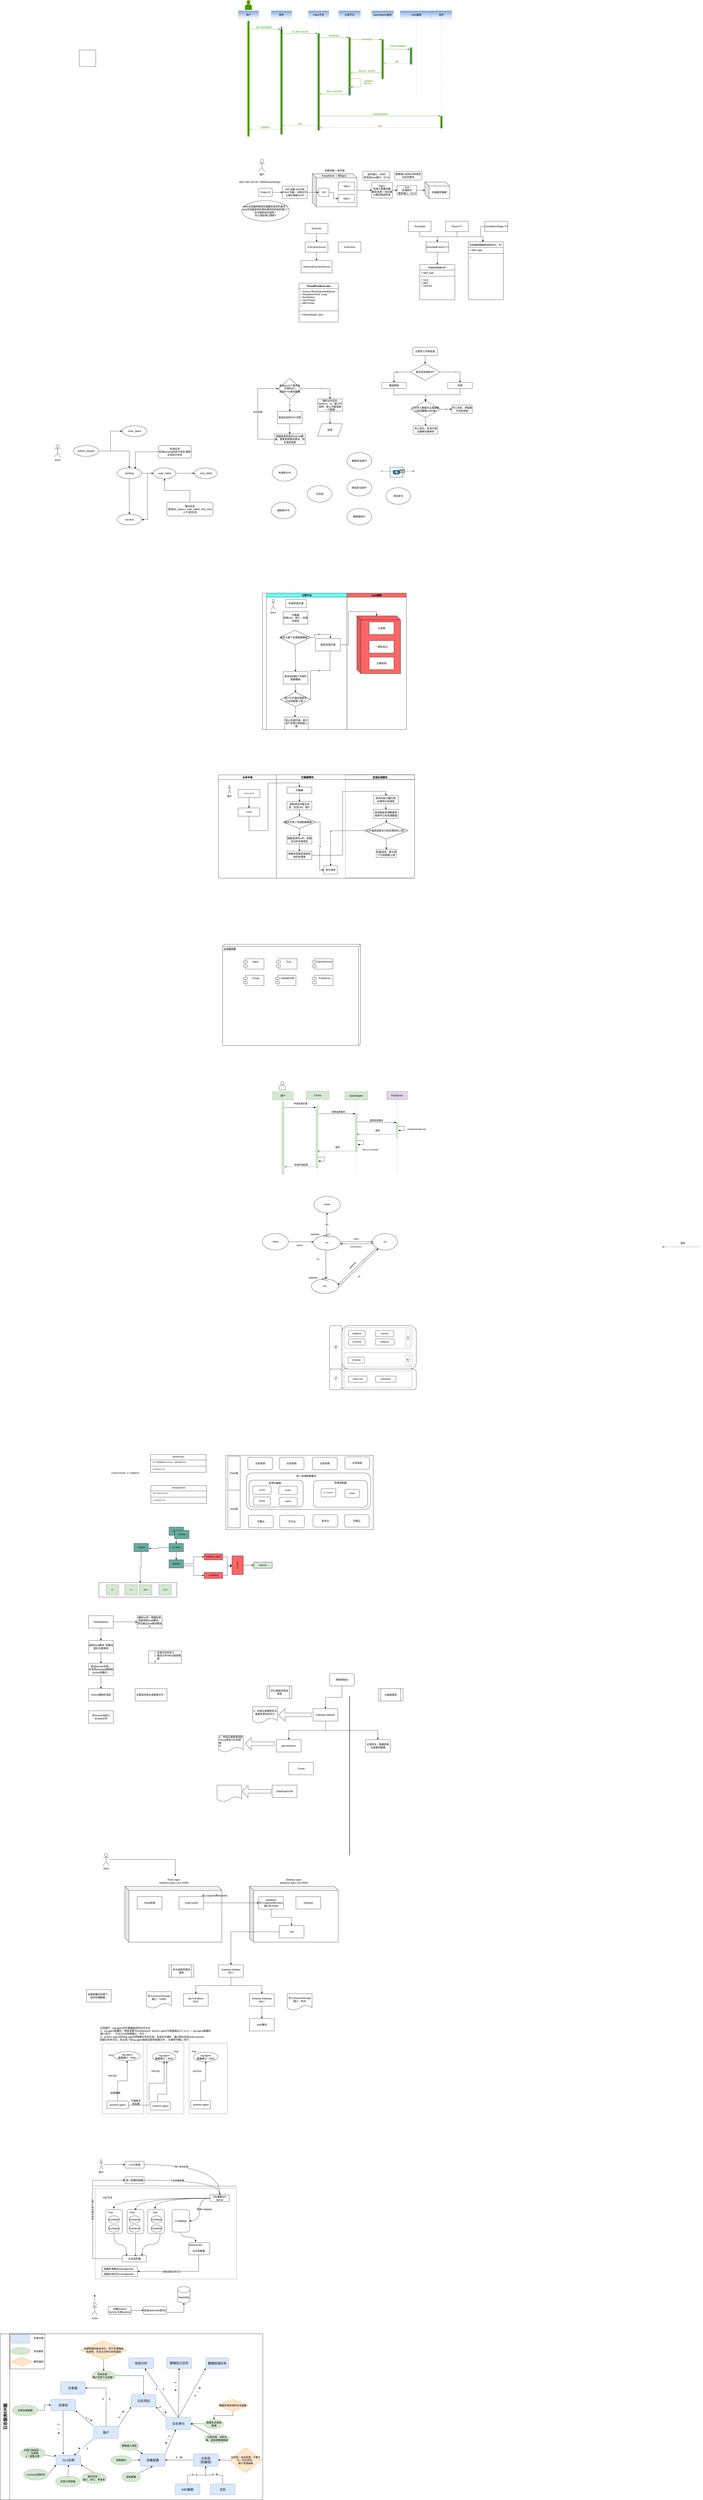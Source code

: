 <mxfile version="21.6.9" type="github">
  <diagram id="YKyKrxaOJm8cSqs0rw-M" name="Page-1">
    <mxGraphModel dx="4094" dy="1344" grid="1" gridSize="10" guides="1" tooltips="1" connect="1" arrows="1" fold="1" page="1" pageScale="1" pageWidth="827" pageHeight="1169" math="0" shadow="0">
      <root>
        <mxCell id="0" />
        <mxCell id="1" parent="0" />
        <mxCell id="RlNPRhiDvZ_aDvy_OEjr-61" value="运营侧" style="text;html=1;strokeColor=none;fillColor=none;align=center;verticalAlign=middle;whiteSpace=wrap;rounded=1;fontSize=7;rotation=90;shadow=0;sketch=0;glass=0;" parent="1" vertex="1">
          <mxGeometry x="840" y="6470" width="60" height="30" as="geometry" />
        </mxCell>
        <mxCell id="tBHKLctIXgyot9-Yo7T3-29" style="edgeStyle=orthogonalEdgeStyle;rounded=0;orthogonalLoop=1;jettySize=auto;html=1;" parent="1" source="tBHKLctIXgyot9-Yo7T3-6" target="tBHKLctIXgyot9-Yo7T3-15" edge="1">
          <mxGeometry relative="1" as="geometry" />
        </mxCell>
        <mxCell id="tBHKLctIXgyot9-Yo7T3-6" value="" style="shape=cube;whiteSpace=wrap;html=1;boundedLbl=1;backgroundOutline=1;darkOpacity=0.05;darkOpacity2=0.1;" parent="1" vertex="1">
          <mxGeometry x="414.25" y="850" width="216.5" height="160" as="geometry" />
        </mxCell>
        <mxCell id="91grLDrV8FItByj2K50K-4" value="" style="html=1;points=[];perimeter=orthogonalPerimeter;strokeColor=#99FF33;fillColor=#4D9900;" parent="1" vertex="1">
          <mxGeometry x="100" y="110" width="10" height="300" as="geometry" />
        </mxCell>
        <mxCell id="91grLDrV8FItByj2K50K-23" value="" style="html=1;points=[];perimeter=orthogonalPerimeter;strokeColor=#99FF33;fillColor=#4D9900;" parent="1" vertex="1">
          <mxGeometry x="100" y="110" width="10" height="560" as="geometry" />
        </mxCell>
        <mxCell id="91grLDrV8FItByj2K50K-33" value="" style="shape=actor;whiteSpace=wrap;html=1;strokeColor=#99FF33;fillColor=#4D9900;" parent="1" vertex="1">
          <mxGeometry x="87.5" y="10" width="35" height="47" as="geometry" />
        </mxCell>
        <mxCell id="91grLDrV8FItByj2K50K-48" value="" style="html=1;points=[];perimeter=orthogonalPerimeter;dashed=1;strokeColor=#7EA6E0;fillColor=#4D9900;" parent="1" vertex="1">
          <mxGeometry x="260" y="150" width="10" height="510" as="geometry" />
        </mxCell>
        <mxCell id="91grLDrV8FItByj2K50K-49" value="&lt;font color=&quot;#4d9900&quot;&gt;进入组件控制台&lt;/font&gt;" style="html=1;verticalAlign=bottom;endArrow=block;entryX=0;entryY=0;strokeColor=#4D9900;" parent="1" source="91grLDrV8FItByj2K50K-23" target="91grLDrV8FItByj2K50K-48" edge="1">
          <mxGeometry x="-0.067" relative="1" as="geometry">
            <mxPoint x="110" y="260" as="sourcePoint" />
            <Array as="points">
              <mxPoint x="190" y="150" />
            </Array>
            <mxPoint as="offset" />
          </mxGeometry>
        </mxCell>
        <mxCell id="91grLDrV8FItByj2K50K-50" value="完成绑定" style="html=1;verticalAlign=bottom;endArrow=open;dashed=1;endSize=8;exitX=0;exitY=0.95;strokeColor=#4D9900;fontColor=#4D9900;" parent="1" source="91grLDrV8FItByj2K50K-48" target="91grLDrV8FItByj2K50K-23" edge="1">
          <mxGeometry relative="1" as="geometry">
            <mxPoint x="110" y="336" as="targetPoint" />
          </mxGeometry>
        </mxCell>
        <mxCell id="tBHKLctIXgyot9-Yo7T3-201" value="" style="edgeStyle=orthogonalEdgeStyle;rounded=0;orthogonalLoop=1;jettySize=auto;html=1;" parent="1" source="91grLDrV8FItByj2K50K-54" target="91grLDrV8FItByj2K50K-48" edge="1">
          <mxGeometry relative="1" as="geometry" />
        </mxCell>
        <mxCell id="91grLDrV8FItByj2K50K-54" value="组件" style="shape=umlLifeline;perimeter=lifelinePerimeter;whiteSpace=wrap;html=1;container=1;collapsible=0;recursiveResize=0;outlineConnect=0;dashed=1;strokeColor=#7EA6E0;fillColor=#7EA6E0;gradientColor=#ffffff;" parent="1" vertex="1">
          <mxGeometry x="215" y="61" width="100" height="89" as="geometry" />
        </mxCell>
        <mxCell id="91grLDrV8FItByj2K50K-63" value="" style="html=1;points=[];perimeter=orthogonalPerimeter;dashed=1;fontSize=9;fontColor=#4D9900;strokeColor=#7EA6E0;fillColor=#4D9900;gradientDirection=west;" parent="1" vertex="1">
          <mxGeometry x="440" y="171" width="10" height="469" as="geometry" />
        </mxCell>
        <mxCell id="91grLDrV8FItByj2K50K-64" value="进入弹性IP绑定界面" style="html=1;verticalAlign=bottom;endArrow=block;entryX=0;entryY=0;labelBackgroundColor=none;fontSize=9;fontColor=#4D9900;strokeColor=#4D9900;" parent="1" target="91grLDrV8FItByj2K50K-63" edge="1">
          <mxGeometry relative="1" as="geometry">
            <mxPoint x="270" y="171" as="sourcePoint" />
          </mxGeometry>
        </mxCell>
        <mxCell id="91grLDrV8FItByj2K50K-65" value="返回" style="html=1;verticalAlign=bottom;endArrow=open;dashed=1;endSize=8;exitX=0;exitY=0.95;labelBackgroundColor=none;fontSize=9;fontColor=#4D9900;strokeColor=#4D9900;" parent="1" source="91grLDrV8FItByj2K50K-63" target="91grLDrV8FItByj2K50K-48" edge="1">
          <mxGeometry relative="1" as="geometry">
            <mxPoint x="270" y="247" as="targetPoint" />
          </mxGeometry>
        </mxCell>
        <mxCell id="91grLDrV8FItByj2K50K-66" value="PaaS平台" style="shape=umlLifeline;perimeter=lifelinePerimeter;whiteSpace=wrap;html=1;container=1;collapsible=0;recursiveResize=0;outlineConnect=0;dashed=1;strokeColor=#7EA6E0;fillColor=#7EA6E0;gradientColor=#ffffff;" parent="1" vertex="1">
          <mxGeometry x="395" y="61" width="100" height="109" as="geometry" />
        </mxCell>
        <mxCell id="91grLDrV8FItByj2K50K-74" value="PaaS平台" style="shape=umlLifeline;perimeter=lifelinePerimeter;whiteSpace=wrap;html=1;container=1;collapsible=0;recursiveResize=0;outlineConnect=0;dashed=1;fillColor=#7EA6E0;gradientColor=#ffffff;strokeColor=none;strokeWidth=3;" parent="91grLDrV8FItByj2K50K-66" vertex="1">
          <mxGeometry width="100" height="110" as="geometry" />
        </mxCell>
        <mxCell id="91grLDrV8FItByj2K50K-67" value="" style="html=1;points=[];perimeter=orthogonalPerimeter;dashed=1;fontSize=9;fontColor=#4D9900;strokeColor=#7EA6E0;fillColor=#4D9900;" parent="1" vertex="1">
          <mxGeometry x="590" y="190" width="10" height="260" as="geometry" />
        </mxCell>
        <mxCell id="91grLDrV8FItByj2K50K-68" value="调用绑定接口" style="html=1;verticalAlign=bottom;endArrow=block;entryX=0;entryY=0;labelBackgroundColor=none;fontSize=9;fontColor=#4D9900;strokeColor=#4D9900;" parent="1" target="91grLDrV8FItByj2K50K-67" edge="1">
          <mxGeometry relative="1" as="geometry">
            <mxPoint x="450" y="190" as="sourcePoint" />
          </mxGeometry>
        </mxCell>
        <mxCell id="91grLDrV8FItByj2K50K-69" value="通知PaaS绑定结束" style="html=1;verticalAlign=bottom;endArrow=open;endSize=8;labelBackgroundColor=none;fontSize=9;fontColor=#4D9900;strokeColor=#4D9900;exitX=-0.3;exitY=0.85;exitDx=0;exitDy=0;exitPerimeter=0;" parent="1" source="ZwiiK09C_VbupCyEyqyy-21" target="91grLDrV8FItByj2K50K-63" edge="1">
          <mxGeometry x="-0.022" y="-4" relative="1" as="geometry">
            <mxPoint x="450" y="266" as="targetPoint" />
            <mxPoint x="874.75" y="425.028" as="sourcePoint" />
            <mxPoint as="offset" />
          </mxGeometry>
        </mxCell>
        <mxCell id="91grLDrV8FItByj2K50K-70" value="云管平台" style="shape=umlLifeline;perimeter=lifelinePerimeter;whiteSpace=wrap;html=1;container=1;collapsible=0;recursiveResize=0;outlineConnect=0;dashed=1;strokeColor=#7EA6E0;fillColor=#7EA6E0;gradientColor=#ffffff;" parent="1" vertex="1">
          <mxGeometry x="542.25" y="61" width="105.5" height="129" as="geometry" />
        </mxCell>
        <mxCell id="91grLDrV8FItByj2K50K-80" value="用户" style="shape=umlLifeline;perimeter=lifelinePerimeter;whiteSpace=wrap;html=1;container=1;collapsible=0;recursiveResize=0;outlineConnect=0;dashed=1;strokeColor=#7EA6E0;fillColor=#7EA6E0;gradientColor=#ffffff;" parent="1" vertex="1">
          <mxGeometry x="55" y="61" width="100" height="49" as="geometry" />
        </mxCell>
        <mxCell id="91grLDrV8FItByj2K50K-92" value="" style="html=1;points=[];perimeter=orthogonalPerimeter;dashed=1;fontSize=9;fontColor=#4D9900;strokeColor=#7EA6E0;fillColor=#4D9900;" parent="1" vertex="1">
          <mxGeometry x="750" y="200" width="10" height="170" as="geometry" />
        </mxCell>
        <mxCell id="91grLDrV8FItByj2K50K-93" value="" style="html=1;verticalAlign=bottom;endArrow=block;entryX=0;entryY=0;labelBackgroundColor=none;fontSize=9;fontColor=#4D9900;strokeColor=#4D9900;" parent="1" target="91grLDrV8FItByj2K50K-92" edge="1">
          <mxGeometry relative="1" as="geometry">
            <mxPoint x="600" y="200" as="sourcePoint" />
          </mxGeometry>
        </mxCell>
        <mxCell id="ZwiiK09C_VbupCyEyqyy-1" value="调用适配接口" style="edgeLabel;html=1;align=center;verticalAlign=middle;resizable=0;points=[];fontSize=9;fontColor=#4D9900;" parent="91grLDrV8FItByj2K50K-93" vertex="1" connectable="0">
          <mxGeometry x="0.383" y="2" relative="1" as="geometry">
            <mxPoint x="-23" y="2" as="offset" />
          </mxGeometry>
        </mxCell>
        <mxCell id="91grLDrV8FItByj2K50K-94" value="通知云管，绑定结束" style="html=1;verticalAlign=bottom;endArrow=open;endSize=8;exitX=0;exitY=0.95;labelBackgroundColor=none;fontSize=9;fontColor=#4D9900;strokeColor=#4D9900;" parent="1" source="91grLDrV8FItByj2K50K-92" target="91grLDrV8FItByj2K50K-67" edge="1">
          <mxGeometry x="-0.042" relative="1" as="geometry">
            <mxPoint x="600" y="276" as="targetPoint" />
            <mxPoint as="offset" />
          </mxGeometry>
        </mxCell>
        <mxCell id="91grLDrV8FItByj2K50K-102" value="IaaS集群" style="shape=umlLifeline;perimeter=lifelinePerimeter;whiteSpace=wrap;html=1;container=1;collapsible=0;recursiveResize=0;outlineConnect=0;dashed=1;strokeColor=#7EA6E0;fillColor=#7EA6E0;gradientColor=#ffffff;" parent="1" vertex="1">
          <mxGeometry x="840" y="61" width="158" height="419" as="geometry" />
        </mxCell>
        <mxCell id="ZwiiK09C_VbupCyEyqyy-16" value="" style="html=1;points=[];perimeter=orthogonalPerimeter;fontSize=9;fontColor=#4D9900;strokeColor=#7EA6E0;strokeWidth=3;fillColor=#4D9900;gradientColor=none;" parent="91grLDrV8FItByj2K50K-102" vertex="1">
          <mxGeometry x="47.75" y="179" width="10" height="80" as="geometry" />
        </mxCell>
        <mxCell id="91grLDrV8FItByj2K50K-109" value="发送绑定结果通知" style="html=1;verticalAlign=bottom;endArrow=block;entryX=0;entryY=0;labelBackgroundColor=none;fontSize=9;fontColor=#4D9900;strokeColor=#4D9900;" parent="1" source="91grLDrV8FItByj2K50K-63" target="91grLDrV8FItByj2K50K-108" edge="1">
          <mxGeometry relative="1" as="geometry">
            <mxPoint x="449" y="420" as="sourcePoint" />
          </mxGeometry>
        </mxCell>
        <mxCell id="91grLDrV8FItByj2K50K-110" value="返回" style="html=1;verticalAlign=bottom;endArrow=open;dashed=1;endSize=8;exitX=0;exitY=0.95;labelBackgroundColor=none;fontSize=9;fontColor=#4D9900;strokeColor=#4D9900;" parent="1" source="91grLDrV8FItByj2K50K-108" target="91grLDrV8FItByj2K50K-63" edge="1">
          <mxGeometry relative="1" as="geometry">
            <mxPoint x="450" y="336" as="targetPoint" />
          </mxGeometry>
        </mxCell>
        <mxCell id="91grLDrV8FItByj2K50K-117" value="组件" style="shape=umlLifeline;perimeter=lifelinePerimeter;whiteSpace=wrap;html=1;container=1;collapsible=0;recursiveResize=0;outlineConnect=0;strokeColor=#7EA6E0;fillColor=#7EA6E0;gradientColor=#ffffff;perimeterSpacing=3;" parent="1" vertex="1">
          <mxGeometry x="990" y="61" width="100" height="509" as="geometry" />
        </mxCell>
        <mxCell id="ZwiiK09C_VbupCyEyqyy-7" value="IaasAdapter服务" style="shape=umlLifeline;perimeter=lifelinePerimeter;whiteSpace=wrap;html=1;container=1;collapsible=0;recursiveResize=0;outlineConnect=0;dashed=1;strokeColor=#7EA6E0;fillColor=#7EA6E0;gradientColor=#ffffff;" parent="1" vertex="1">
          <mxGeometry x="702.25" y="61" width="105.5" height="139" as="geometry" />
        </mxCell>
        <mxCell id="ZwiiK09C_VbupCyEyqyy-8" value="" style="html=1;points=[];perimeter=orthogonalPerimeter;dashed=1;fontSize=9;fontColor=#4D9900;strokeColor=#7EA6E0;fillColor=#4D9900;" parent="ZwiiK09C_VbupCyEyqyy-7" vertex="1">
          <mxGeometry x="47.75" y="259" width="10" height="71" as="geometry" />
        </mxCell>
        <mxCell id="ZwiiK09C_VbupCyEyqyy-17" value="资源池对应集群接口" style="html=1;verticalAlign=bottom;endArrow=block;labelBackgroundColor=none;fontSize=9;fontColor=#4D9900;strokeColor=#4D9900;entryX=-0.175;entryY=0.098;entryDx=0;entryDy=0;entryPerimeter=0;" parent="1" target="ZwiiK09C_VbupCyEyqyy-16" edge="1">
          <mxGeometry x="0.164" y="7" relative="1" as="geometry">
            <mxPoint x="751.81" y="246" as="sourcePoint" />
            <mxPoint x="880" y="246" as="targetPoint" />
            <mxPoint as="offset" />
          </mxGeometry>
        </mxCell>
        <mxCell id="ZwiiK09C_VbupCyEyqyy-18" value="返回" style="html=1;verticalAlign=bottom;endArrow=open;dashed=1;endSize=8;exitX=0;exitY=0.95;labelBackgroundColor=none;fontSize=9;fontColor=#4D9900;strokeColor=#4D9900;" parent="1" source="ZwiiK09C_VbupCyEyqyy-16" edge="1">
          <mxGeometry relative="1" as="geometry">
            <mxPoint x="760" y="316" as="targetPoint" />
          </mxGeometry>
        </mxCell>
        <mxCell id="91grLDrV8FItByj2K50K-108" value="" style="html=1;points=[];perimeter=orthogonalPerimeter;dashed=1;fontSize=9;fontColor=#4D9900;strokeColor=#7EA6E0;fillColor=#4D9900;" parent="1" vertex="1">
          <mxGeometry x="1035" y="570" width="10" height="60" as="geometry" />
        </mxCell>
        <mxCell id="ZwiiK09C_VbupCyEyqyy-21" value="" style="html=1;points=[];perimeter=orthogonalPerimeter;fontSize=9;fontColor=#4D9900;strokeColor=#7EA6E0;strokeWidth=3;fillColor=#4D9900;gradientColor=none;" parent="1" vertex="1">
          <mxGeometry x="590" y="430" width="10" height="40" as="geometry" />
        </mxCell>
        <mxCell id="ZwiiK09C_VbupCyEyqyy-22" value="记录弹性IP&lt;br&gt;绑定状态" style="edgeStyle=orthogonalEdgeStyle;html=1;align=left;spacingLeft=2;endArrow=block;rounded=0;labelBackgroundColor=none;fontSize=9;fontColor=#4D9900;strokeColor=#4D9900;" parent="1" edge="1">
          <mxGeometry y="10" relative="1" as="geometry">
            <mxPoint x="594" y="390" as="sourcePoint" />
            <Array as="points">
              <mxPoint x="650" y="390" />
              <mxPoint x="650" y="430" />
            </Array>
            <mxPoint x="600" y="430" as="targetPoint" />
            <mxPoint as="offset" />
          </mxGeometry>
        </mxCell>
        <mxCell id="tBHKLctIXgyot9-Yo7T3-18" style="edgeStyle=orthogonalEdgeStyle;rounded=0;orthogonalLoop=1;jettySize=auto;html=1;exitX=1;exitY=0.5;exitDx=0;exitDy=0;entryX=0;entryY=0.5;entryDx=0;entryDy=0;" parent="1" source="tBHKLctIXgyot9-Yo7T3-1" target="tBHKLctIXgyot9-Yo7T3-2" edge="1">
          <mxGeometry relative="1" as="geometry" />
        </mxCell>
        <mxCell id="tBHKLctIXgyot9-Yo7T3-1" value="Public IP" style="rounded=0;whiteSpace=wrap;html=1;" parent="1" vertex="1">
          <mxGeometry x="155" y="920" width="65" height="40" as="geometry" />
        </mxCell>
        <mxCell id="tBHKLctIXgyot9-Yo7T3-20" style="edgeStyle=orthogonalEdgeStyle;rounded=0;orthogonalLoop=1;jettySize=auto;html=1;exitX=1;exitY=0.5;exitDx=0;exitDy=0;entryX=0;entryY=0.5;entryDx=0;entryDy=0;" parent="1" source="tBHKLctIXgyot9-Yo7T3-2" target="tBHKLctIXgyot9-Yo7T3-3" edge="1">
          <mxGeometry relative="1" as="geometry" />
        </mxCell>
        <mxCell id="tBHKLctIXgyot9-Yo7T3-2" value="NAT设备 SNAT和DNAT功能，IP报文中公网IP替换为VIP" style="rounded=0;whiteSpace=wrap;html=1;" parent="1" vertex="1">
          <mxGeometry x="270" y="910" width="120" height="60" as="geometry" />
        </mxCell>
        <mxCell id="tBHKLctIXgyot9-Yo7T3-21" value="" style="edgeStyle=orthogonalEdgeStyle;rounded=0;orthogonalLoop=1;jettySize=auto;html=1;" parent="1" source="tBHKLctIXgyot9-Yo7T3-3" target="tBHKLctIXgyot9-Yo7T3-5" edge="1">
          <mxGeometry relative="1" as="geometry" />
        </mxCell>
        <mxCell id="tBHKLctIXgyot9-Yo7T3-3" value="VIP" style="rounded=0;whiteSpace=wrap;html=1;" parent="1" vertex="1">
          <mxGeometry x="445" y="920" width="50" height="40" as="geometry" />
        </mxCell>
        <mxCell id="tBHKLctIXgyot9-Yo7T3-4" value="Nginx" style="rounded=0;whiteSpace=wrap;html=1;" parent="1" vertex="1">
          <mxGeometry x="541.5" y="890" width="78.5" height="40" as="geometry" />
        </mxCell>
        <mxCell id="tBHKLctIXgyot9-Yo7T3-5" value="Nginx" style="rounded=0;whiteSpace=wrap;html=1;" parent="1" vertex="1">
          <mxGeometry x="540" y="950" width="80" height="40" as="geometry" />
        </mxCell>
        <mxCell id="tBHKLctIXgyot9-Yo7T3-12" value="KeepAlived&amp;nbsp; + 双Nginx&amp;nbsp;" style="text;html=1;strokeColor=none;fillColor=none;align=center;verticalAlign=middle;whiteSpace=wrap;rounded=0;" parent="1" vertex="1">
          <mxGeometry x="445" y="855" width="155" height="10" as="geometry" />
        </mxCell>
        <mxCell id="tBHKLctIXgyot9-Yo7T3-14" value="负载均衡 + 高可用" style="text;html=1;strokeColor=none;fillColor=none;align=center;verticalAlign=middle;whiteSpace=wrap;rounded=0;" parent="1" vertex="1">
          <mxGeometry x="472.25" y="830" width="100" height="10" as="geometry" />
        </mxCell>
        <mxCell id="tBHKLctIXgyot9-Yo7T3-31" style="edgeStyle=orthogonalEdgeStyle;rounded=0;orthogonalLoop=1;jettySize=auto;html=1;exitX=1;exitY=0.5;exitDx=0;exitDy=0;" parent="1" source="tBHKLctIXgyot9-Yo7T3-15" target="tBHKLctIXgyot9-Yo7T3-16" edge="1">
          <mxGeometry relative="1" as="geometry" />
        </mxCell>
        <mxCell id="tBHKLctIXgyot9-Yo7T3-15" value="Nginx&lt;br&gt;前端工程服务器&lt;br&gt;静态资源 + 前后端分离的路由转发" style="rounded=0;whiteSpace=wrap;html=1;" parent="1" vertex="1">
          <mxGeometry x="702.25" y="892.5" width="100" height="75" as="geometry" />
        </mxCell>
        <mxCell id="tBHKLctIXgyot9-Yo7T3-32" style="edgeStyle=orthogonalEdgeStyle;rounded=0;orthogonalLoop=1;jettySize=auto;html=1;exitX=1;exitY=0.5;exitDx=0;exitDy=0;" parent="1" source="tBHKLctIXgyot9-Yo7T3-16" target="tBHKLctIXgyot9-Yo7T3-17" edge="1">
          <mxGeometry relative="1" as="geometry" />
        </mxCell>
        <mxCell id="tBHKLctIXgyot9-Yo7T3-16" value="Zuul&lt;br&gt;后端网关&lt;br&gt;服务端口：8714" style="rounded=0;whiteSpace=wrap;html=1;" parent="1" vertex="1">
          <mxGeometry x="825.5" y="907.5" width="94.5" height="45" as="geometry" />
        </mxCell>
        <mxCell id="tBHKLctIXgyot9-Yo7T3-17" value="后端服务集群" style="shape=cube;whiteSpace=wrap;html=1;boundedLbl=1;backgroundOutline=1;darkOpacity=0.05;darkOpacity2=0.1;" parent="1" vertex="1">
          <mxGeometry x="960" y="890" width="120" height="80" as="geometry" />
        </mxCell>
        <mxCell id="tBHKLctIXgyot9-Yo7T3-26" value="用户" style="shape=umlActor;verticalLabelPosition=bottom;verticalAlign=top;html=1;outlineConnect=0;" parent="1" vertex="1">
          <mxGeometry x="155" y="780" width="30" height="60" as="geometry" />
        </mxCell>
        <mxCell id="tBHKLctIXgyot9-Yo7T3-35" value="http://183.146.30.7:8080/cloud/#/login" style="text;html=1;strokeColor=none;fillColor=none;align=center;verticalAlign=middle;whiteSpace=wrap;rounded=0;" parent="1" vertex="1">
          <mxGeometry x="140" y="880" width="40" height="20" as="geometry" />
        </mxCell>
        <mxCell id="tBHKLctIXgyot9-Yo7T3-39" value="监听端口：8080&lt;br&gt;转发到Zuul端口：8714" style="rounded=1;whiteSpace=wrap;html=1;" parent="1" vertex="1">
          <mxGeometry x="660" y="837.5" width="130" height="45" as="geometry" />
        </mxCell>
        <mxCell id="tBHKLctIXgyot9-Yo7T3-40" value="根据端口后的Url转发到对应的服务" style="rounded=1;whiteSpace=wrap;html=1;" parent="1" vertex="1">
          <mxGeometry x="813.25" y="838.75" width="132.25" height="41.25" as="geometry" />
        </mxCell>
        <mxCell id="tBHKLctIXgyot9-Yo7T3-43" value="Web浏览器和程序后端服务请求的差异？&lt;br&gt;web浏览器请求的是前端项目的监听端口？&lt;br&gt;后台服务如何调用？&lt;br&gt;防火墙的端口限制?" style="ellipse;whiteSpace=wrap;html=1;" parent="1" vertex="1">
          <mxGeometry x="72.5" y="980" width="230" height="100" as="geometry" />
        </mxCell>
        <mxCell id="yy9VEolmiOXdHBrrqAr6-3" style="edgeStyle=orthogonalEdgeStyle;rounded=0;orthogonalLoop=1;jettySize=auto;html=1;exitX=0.5;exitY=1;exitDx=0;exitDy=0;" parent="1" source="yy9VEolmiOXdHBrrqAr6-1" target="yy9VEolmiOXdHBrrqAr6-2" edge="1">
          <mxGeometry relative="1" as="geometry" />
        </mxCell>
        <mxCell id="yy9VEolmiOXdHBrrqAr6-1" value="Executor" style="html=1;" parent="1" vertex="1">
          <mxGeometry x="380" y="1090" width="110" height="50" as="geometry" />
        </mxCell>
        <mxCell id="yy9VEolmiOXdHBrrqAr6-6" style="edgeStyle=orthogonalEdgeStyle;rounded=0;orthogonalLoop=1;jettySize=auto;html=1;exitX=0.5;exitY=1;exitDx=0;exitDy=0;entryX=0.5;entryY=0;entryDx=0;entryDy=0;" parent="1" source="yy9VEolmiOXdHBrrqAr6-2" target="yy9VEolmiOXdHBrrqAr6-4" edge="1">
          <mxGeometry relative="1" as="geometry" />
        </mxCell>
        <mxCell id="yy9VEolmiOXdHBrrqAr6-2" value="ExecutorService" style="html=1;" parent="1" vertex="1">
          <mxGeometry x="380" y="1180" width="110" height="50" as="geometry" />
        </mxCell>
        <mxCell id="yy9VEolmiOXdHBrrqAr6-4" value="AbstractExecutorServcie" style="html=1;" parent="1" vertex="1">
          <mxGeometry x="360" y="1270" width="150" height="60" as="geometry" />
        </mxCell>
        <mxCell id="yy9VEolmiOXdHBrrqAr6-10" value="ThreadPoolExecutor" style="swimlane;fontStyle=1;align=center;verticalAlign=top;childLayout=stackLayout;horizontal=1;startSize=26;horizontalStack=0;resizeParent=1;resizeParentMax=0;resizeLast=0;collapsible=1;marginBottom=0;" parent="1" vertex="1">
          <mxGeometry x="350" y="1380" width="190" height="188" as="geometry" />
        </mxCell>
        <mxCell id="yy9VEolmiOXdHBrrqAr6-11" value="+ Queue: BlockingLinkedQueue&#xa;+ KeepalivedTime: Long&#xa;+ AbortPolicy:&#xa;+ maxThread&#xa;+ idleThread:&#xa;+&#xa;" style="text;strokeColor=none;fillColor=none;align=left;verticalAlign=top;spacingLeft=4;spacingRight=4;overflow=hidden;rotatable=0;points=[[0,0.5],[1,0.5]];portConstraint=eastwest;" parent="yy9VEolmiOXdHBrrqAr6-10" vertex="1">
          <mxGeometry y="26" width="190" height="104" as="geometry" />
        </mxCell>
        <mxCell id="yy9VEolmiOXdHBrrqAr6-12" value="" style="line;strokeWidth=1;fillColor=none;align=left;verticalAlign=middle;spacingTop=-1;spacingLeft=3;spacingRight=3;rotatable=0;labelPosition=right;points=[];portConstraint=eastwest;" parent="yy9VEolmiOXdHBrrqAr6-10" vertex="1">
          <mxGeometry y="130" width="190" height="8" as="geometry" />
        </mxCell>
        <mxCell id="yy9VEolmiOXdHBrrqAr6-13" value="+ method(type): type" style="text;strokeColor=none;fillColor=none;align=left;verticalAlign=top;spacingLeft=4;spacingRight=4;overflow=hidden;rotatable=0;points=[[0,0.5],[1,0.5]];portConstraint=eastwest;" parent="yy9VEolmiOXdHBrrqAr6-10" vertex="1">
          <mxGeometry y="138" width="190" height="50" as="geometry" />
        </mxCell>
        <mxCell id="yy9VEolmiOXdHBrrqAr6-14" value="Executors&lt;br&gt;" style="html=1;" parent="1" vertex="1">
          <mxGeometry x="540" y="1180" width="110" height="50" as="geometry" />
        </mxCell>
        <mxCell id="yy9VEolmiOXdHBrrqAr6-18" style="edgeStyle=orthogonalEdgeStyle;rounded=0;orthogonalLoop=1;jettySize=auto;html=1;exitX=0.5;exitY=1;exitDx=0;exitDy=0;entryX=0.5;entryY=0;entryDx=0;entryDy=0;" parent="1" source="yy9VEolmiOXdHBrrqAr6-15" target="yy9VEolmiOXdHBrrqAr6-17" edge="1">
          <mxGeometry relative="1" as="geometry" />
        </mxCell>
        <mxCell id="yy9VEolmiOXdHBrrqAr6-15" value="Runnable" style="html=1;" parent="1" vertex="1">
          <mxGeometry x="880" y="1080" width="110" height="50" as="geometry" />
        </mxCell>
        <mxCell id="yy9VEolmiOXdHBrrqAr6-19" style="edgeStyle=orthogonalEdgeStyle;rounded=0;orthogonalLoop=1;jettySize=auto;html=1;entryX=0.5;entryY=0;entryDx=0;entryDy=0;" parent="1" source="yy9VEolmiOXdHBrrqAr6-16" target="yy9VEolmiOXdHBrrqAr6-17" edge="1">
          <mxGeometry relative="1" as="geometry" />
        </mxCell>
        <mxCell id="yy9VEolmiOXdHBrrqAr6-24" style="edgeStyle=orthogonalEdgeStyle;rounded=0;orthogonalLoop=1;jettySize=auto;html=1;exitX=0.5;exitY=1;exitDx=0;exitDy=0;entryX=0.5;entryY=0;entryDx=0;entryDy=0;" parent="1" source="yy9VEolmiOXdHBrrqAr6-16" edge="1">
          <mxGeometry relative="1" as="geometry">
            <mxPoint x="1241.0" y="1180" as="targetPoint" />
          </mxGeometry>
        </mxCell>
        <mxCell id="yy9VEolmiOXdHBrrqAr6-16" value="Future&amp;lt;T&amp;gt;" style="html=1;" parent="1" vertex="1">
          <mxGeometry x="1060" y="1080" width="110" height="50" as="geometry" />
        </mxCell>
        <mxCell id="yy9VEolmiOXdHBrrqAr6-33" style="edgeStyle=orthogonalEdgeStyle;rounded=0;orthogonalLoop=1;jettySize=auto;html=1;exitX=0.5;exitY=1;exitDx=0;exitDy=0;" parent="1" source="yy9VEolmiOXdHBrrqAr6-17" target="yy9VEolmiOXdHBrrqAr6-29" edge="1">
          <mxGeometry relative="1" as="geometry" />
        </mxCell>
        <mxCell id="yy9VEolmiOXdHBrrqAr6-17" value="RunnableFutrue&amp;lt;T&amp;gt;" style="html=1;" parent="1" vertex="1">
          <mxGeometry x="965" y="1180" width="110" height="50" as="geometry" />
        </mxCell>
        <mxCell id="yy9VEolmiOXdHBrrqAr6-23" style="edgeStyle=orthogonalEdgeStyle;rounded=0;orthogonalLoop=1;jettySize=auto;html=1;" parent="1" source="yy9VEolmiOXdHBrrqAr6-21" edge="1">
          <mxGeometry relative="1" as="geometry">
            <mxPoint x="1241.0" y="1180" as="targetPoint" />
          </mxGeometry>
        </mxCell>
        <mxCell id="yy9VEolmiOXdHBrrqAr6-21" value="CompletionStage&amp;lt;T&amp;gt;" style="html=1;" parent="1" vertex="1">
          <mxGeometry x="1250" y="1080" width="110" height="50" as="geometry" />
        </mxCell>
        <mxCell id="yy9VEolmiOXdHBrrqAr6-25" value="CompletableFuture&lt;V， T&gt;" style="swimlane;fontStyle=1;align=center;verticalAlign=top;childLayout=stackLayout;horizontal=1;startSize=26;horizontalStack=0;resizeParent=1;resizeParentMax=0;resizeLast=0;collapsible=1;marginBottom=0;" parent="1" vertex="1">
          <mxGeometry x="1170" y="1180" width="170" height="280" as="geometry" />
        </mxCell>
        <mxCell id="yy9VEolmiOXdHBrrqAr6-26" value="+ field: type" style="text;strokeColor=none;fillColor=none;align=left;verticalAlign=top;spacingLeft=4;spacingRight=4;overflow=hidden;rotatable=0;points=[[0,0.5],[1,0.5]];portConstraint=eastwest;" parent="yy9VEolmiOXdHBrrqAr6-25" vertex="1">
          <mxGeometry y="26" width="170" height="26" as="geometry" />
        </mxCell>
        <mxCell id="yy9VEolmiOXdHBrrqAr6-27" value="" style="line;strokeWidth=1;fillColor=none;align=left;verticalAlign=middle;spacingTop=-1;spacingLeft=3;spacingRight=3;rotatable=0;labelPosition=right;points=[];portConstraint=eastwest;" parent="yy9VEolmiOXdHBrrqAr6-25" vertex="1">
          <mxGeometry y="52" width="170" height="8" as="geometry" />
        </mxCell>
        <mxCell id="yy9VEolmiOXdHBrrqAr6-28" value="+ " style="text;strokeColor=none;fillColor=none;align=left;verticalAlign=top;spacingLeft=4;spacingRight=4;overflow=hidden;rotatable=0;points=[[0,0.5],[1,0.5]];portConstraint=eastwest;" parent="yy9VEolmiOXdHBrrqAr6-25" vertex="1">
          <mxGeometry y="60" width="170" height="220" as="geometry" />
        </mxCell>
        <mxCell id="yy9VEolmiOXdHBrrqAr6-29" value="FutureTask&lt;V&gt;" style="swimlane;fontStyle=1;align=center;verticalAlign=top;childLayout=stackLayout;horizontal=1;startSize=26;horizontalStack=0;resizeParent=1;resizeParentMax=0;resizeLast=0;collapsible=1;marginBottom=0;" parent="1" vertex="1">
          <mxGeometry x="935" y="1290" width="170" height="170" as="geometry" />
        </mxCell>
        <mxCell id="yy9VEolmiOXdHBrrqAr6-30" value="+ field: type" style="text;strokeColor=none;fillColor=none;align=left;verticalAlign=top;spacingLeft=4;spacingRight=4;overflow=hidden;rotatable=0;points=[[0,0.5],[1,0.5]];portConstraint=eastwest;" parent="yy9VEolmiOXdHBrrqAr6-29" vertex="1">
          <mxGeometry y="26" width="170" height="26" as="geometry" />
        </mxCell>
        <mxCell id="yy9VEolmiOXdHBrrqAr6-31" value="" style="line;strokeWidth=1;fillColor=none;align=left;verticalAlign=middle;spacingTop=-1;spacingLeft=3;spacingRight=3;rotatable=0;labelPosition=right;points=[];portConstraint=eastwest;" parent="yy9VEolmiOXdHBrrqAr6-29" vertex="1">
          <mxGeometry y="52" width="170" height="8" as="geometry" />
        </mxCell>
        <mxCell id="yy9VEolmiOXdHBrrqAr6-32" value="+ run()&#xa;+ get()&#xa;+ cancel()&#xa;" style="text;strokeColor=none;fillColor=none;align=left;verticalAlign=top;spacingLeft=4;spacingRight=4;overflow=hidden;rotatable=0;points=[[0,0.5],[1,0.5]];portConstraint=eastwest;" parent="yy9VEolmiOXdHBrrqAr6-29" vertex="1">
          <mxGeometry y="60" width="170" height="110" as="geometry" />
        </mxCell>
        <mxCell id="KicvQ8EtTO4RB6WsqThv-13" value="N" style="edgeStyle=orthogonalEdgeStyle;rounded=0;orthogonalLoop=1;jettySize=auto;html=1;exitX=0.5;exitY=1;exitDx=0;exitDy=0;entryX=0.5;entryY=0;entryDx=0;entryDy=0;" parent="1" source="KicvQ8EtTO4RB6WsqThv-2" target="KicvQ8EtTO4RB6WsqThv-5" edge="1">
          <mxGeometry relative="1" as="geometry" />
        </mxCell>
        <mxCell id="KicvQ8EtTO4RB6WsqThv-15" value="Y" style="edgeStyle=orthogonalEdgeStyle;rounded=0;orthogonalLoop=1;jettySize=auto;html=1;entryX=0.5;entryY=0;entryDx=0;entryDy=0;" parent="1" source="KicvQ8EtTO4RB6WsqThv-2" target="KicvQ8EtTO4RB6WsqThv-3" edge="1">
          <mxGeometry relative="1" as="geometry" />
        </mxCell>
        <mxCell id="KicvQ8EtTO4RB6WsqThv-2" value="查询vpcId下是否有可用的IP?&lt;br&gt;返回IP list类型数据" style="rhombus;whiteSpace=wrap;html=1;" parent="1" vertex="1">
          <mxGeometry x="250" y="1840" width="110" height="100" as="geometry" />
        </mxCell>
        <mxCell id="KicvQ8EtTO4RB6WsqThv-10" style="edgeStyle=orthogonalEdgeStyle;rounded=0;orthogonalLoop=1;jettySize=auto;html=1;exitX=0.5;exitY=1;exitDx=0;exitDy=0;" parent="1" source="KicvQ8EtTO4RB6WsqThv-3" target="KicvQ8EtTO4RB6WsqThv-9" edge="1">
          <mxGeometry relative="1" as="geometry" />
        </mxCell>
        <mxCell id="KicvQ8EtTO4RB6WsqThv-3" value="随机出对应的Address，Id，接口可提供，默认为数组第一个数据" style="rounded=0;whiteSpace=wrap;html=1;" parent="1" vertex="1">
          <mxGeometry x="440" y="1940" width="120" height="60" as="geometry" />
        </mxCell>
        <mxCell id="KicvQ8EtTO4RB6WsqThv-8" style="edgeStyle=orthogonalEdgeStyle;rounded=0;orthogonalLoop=1;jettySize=auto;html=1;exitX=0.5;exitY=1;exitDx=0;exitDy=0;entryX=0.5;entryY=0;entryDx=0;entryDy=0;" parent="1" source="KicvQ8EtTO4RB6WsqThv-5" target="KicvQ8EtTO4RB6WsqThv-7" edge="1">
          <mxGeometry relative="1" as="geometry" />
        </mxCell>
        <mxCell id="KicvQ8EtTO4RB6WsqThv-5" value="查询对应的VPC详情" style="rounded=0;whiteSpace=wrap;html=1;" parent="1" vertex="1">
          <mxGeometry x="245" y="2000" width="120" height="60" as="geometry" />
        </mxCell>
        <mxCell id="KicvQ8EtTO4RB6WsqThv-12" value="反向流程" style="edgeStyle=orthogonalEdgeStyle;rounded=0;orthogonalLoop=1;jettySize=auto;html=1;entryX=0;entryY=0.5;entryDx=0;entryDy=0;" parent="1" source="KicvQ8EtTO4RB6WsqThv-7" target="KicvQ8EtTO4RB6WsqThv-2" edge="1">
          <mxGeometry relative="1" as="geometry">
            <Array as="points">
              <mxPoint x="150" y="2135" />
              <mxPoint x="150" y="1890" />
            </Array>
          </mxGeometry>
        </mxCell>
        <mxCell id="KicvQ8EtTO4RB6WsqThv-7" value="根据结果获取的Subnet数据，更新到网络资源池，同步返回结果" style="rounded=0;whiteSpace=wrap;html=1;" parent="1" vertex="1">
          <mxGeometry x="230" y="2110" width="150" height="50" as="geometry" />
        </mxCell>
        <mxCell id="KicvQ8EtTO4RB6WsqThv-9" value="结束" style="shape=parallelogram;perimeter=parallelogramPerimeter;whiteSpace=wrap;html=1;fixedSize=1;" parent="1" vertex="1">
          <mxGeometry x="440" y="2060" width="120" height="60" as="geometry" />
        </mxCell>
        <mxCell id="dexDQ5NJyNWIRSyvoCWC-11" style="edgeStyle=orthogonalEdgeStyle;rounded=0;orthogonalLoop=1;jettySize=auto;html=1;exitX=0.5;exitY=1;exitDx=0;exitDy=0;entryX=0.5;entryY=0;entryDx=0;entryDy=0;" parent="1" source="dexDQ5NJyNWIRSyvoCWC-2" target="dexDQ5NJyNWIRSyvoCWC-4" edge="1">
          <mxGeometry relative="1" as="geometry" />
        </mxCell>
        <mxCell id="dexDQ5NJyNWIRSyvoCWC-2" value="云管导入外网信息" style="rounded=1;whiteSpace=wrap;html=1;" parent="1" vertex="1">
          <mxGeometry x="901" y="1690" width="120" height="40" as="geometry" />
        </mxCell>
        <mxCell id="dexDQ5NJyNWIRSyvoCWC-12" value="N" style="edgeStyle=orthogonalEdgeStyle;rounded=0;orthogonalLoop=1;jettySize=auto;html=1;exitX=0;exitY=0.5;exitDx=0;exitDy=0;entryX=0.5;entryY=0;entryDx=0;entryDy=0;" parent="1" source="dexDQ5NJyNWIRSyvoCWC-4" target="dexDQ5NJyNWIRSyvoCWC-8" edge="1">
          <mxGeometry relative="1" as="geometry" />
        </mxCell>
        <mxCell id="dexDQ5NJyNWIRSyvoCWC-33" value="Y" style="edgeStyle=orthogonalEdgeStyle;rounded=0;orthogonalLoop=1;jettySize=auto;html=1;entryX=0.5;entryY=0;entryDx=0;entryDy=0;" parent="1" source="dexDQ5NJyNWIRSyvoCWC-4" target="dexDQ5NJyNWIRSyvoCWC-10" edge="1">
          <mxGeometry relative="1" as="geometry" />
        </mxCell>
        <mxCell id="dexDQ5NJyNWIRSyvoCWC-4" value="是否具有弹性IP?" style="rhombus;whiteSpace=wrap;html=1;" parent="1" vertex="1">
          <mxGeometry x="889" y="1770" width="144" height="80" as="geometry" />
        </mxCell>
        <mxCell id="dexDQ5NJyNWIRSyvoCWC-5" style="edgeStyle=orthogonalEdgeStyle;rounded=0;orthogonalLoop=1;jettySize=auto;html=1;exitX=0.5;exitY=1;exitDx=0;exitDy=0;" parent="1" source="dexDQ5NJyNWIRSyvoCWC-4" target="dexDQ5NJyNWIRSyvoCWC-4" edge="1">
          <mxGeometry relative="1" as="geometry" />
        </mxCell>
        <mxCell id="dexDQ5NJyNWIRSyvoCWC-23" value="Y" style="edgeStyle=orthogonalEdgeStyle;rounded=0;orthogonalLoop=1;jettySize=auto;html=1;exitX=0.5;exitY=1;exitDx=0;exitDy=0;" parent="1" source="dexDQ5NJyNWIRSyvoCWC-7" target="dexDQ5NJyNWIRSyvoCWC-22" edge="1">
          <mxGeometry relative="1" as="geometry" />
        </mxCell>
        <mxCell id="dexDQ5NJyNWIRSyvoCWC-26" value="N" style="edgeStyle=orthogonalEdgeStyle;rounded=0;orthogonalLoop=1;jettySize=auto;html=1;exitX=1;exitY=0.5;exitDx=0;exitDy=0;entryX=0;entryY=0.5;entryDx=0;entryDy=0;" parent="1" source="dexDQ5NJyNWIRSyvoCWC-7" target="dexDQ5NJyNWIRSyvoCWC-24" edge="1">
          <mxGeometry relative="1" as="geometry" />
        </mxCell>
        <mxCell id="dexDQ5NJyNWIRSyvoCWC-7" value="比对导入数据与云桌面接口返回数据CIDR值?" style="rhombus;whiteSpace=wrap;html=1;" parent="1" vertex="1">
          <mxGeometry x="891" y="1950" width="144" height="80" as="geometry" />
        </mxCell>
        <mxCell id="dexDQ5NJyNWIRSyvoCWC-27" style="edgeStyle=orthogonalEdgeStyle;rounded=0;orthogonalLoop=1;jettySize=auto;html=1;exitX=0.5;exitY=1;exitDx=0;exitDy=0;entryX=0.5;entryY=0;entryDx=0;entryDy=0;" parent="1" source="dexDQ5NJyNWIRSyvoCWC-8" target="dexDQ5NJyNWIRSyvoCWC-7" edge="1">
          <mxGeometry relative="1" as="geometry" />
        </mxCell>
        <mxCell id="dexDQ5NJyNWIRSyvoCWC-8" value="基础网络" style="rounded=1;whiteSpace=wrap;html=1;" parent="1" vertex="1">
          <mxGeometry x="750" y="1860" width="120" height="30" as="geometry" />
        </mxCell>
        <mxCell id="dexDQ5NJyNWIRSyvoCWC-28" style="edgeStyle=orthogonalEdgeStyle;rounded=0;orthogonalLoop=1;jettySize=auto;html=1;exitX=0.5;exitY=1;exitDx=0;exitDy=0;entryX=0.5;entryY=0;entryDx=0;entryDy=0;" parent="1" edge="1">
          <mxGeometry relative="1" as="geometry">
            <mxPoint x="1130" y="1883" as="sourcePoint" />
            <mxPoint x="963" y="1953" as="targetPoint" />
            <Array as="points">
              <mxPoint x="1130" y="1920" />
              <mxPoint x="963" y="1920" />
            </Array>
          </mxGeometry>
        </mxCell>
        <mxCell id="dexDQ5NJyNWIRSyvoCWC-10" value="外网" style="rounded=1;whiteSpace=wrap;html=1;" parent="1" vertex="1">
          <mxGeometry x="1070" y="1860" width="120" height="30" as="geometry" />
        </mxCell>
        <mxCell id="dexDQ5NJyNWIRSyvoCWC-22" value="导入成功，后续可通过编辑功能修改" style="rounded=1;whiteSpace=wrap;html=1;" parent="1" vertex="1">
          <mxGeometry x="903.5" y="2070" width="119" height="40" as="geometry" />
        </mxCell>
        <mxCell id="dexDQ5NJyNWIRSyvoCWC-24" value="导入失败，界面提示失败原因" style="rounded=1;whiteSpace=wrap;html=1;" parent="1" vertex="1">
          <mxGeometry x="1090" y="1970" width="100" height="40" as="geometry" />
        </mxCell>
        <mxCell id="i96eKVEhpFbZin9OX3LN-1" value="申请网卡中" style="ellipse;whiteSpace=wrap;html=1;" parent="1" vertex="1">
          <mxGeometry x="220" y="2258" width="120" height="80" as="geometry" />
        </mxCell>
        <mxCell id="i96eKVEhpFbZin9OX3LN-2" value="已完成" style="ellipse;whiteSpace=wrap;html=1;" parent="1" vertex="1">
          <mxGeometry x="390" y="2360" width="120" height="80" as="geometry" />
        </mxCell>
        <mxCell id="i96eKVEhpFbZin9OX3LN-3" value="绑定安全组中" style="ellipse;whiteSpace=wrap;html=1;" parent="1" vertex="1">
          <mxGeometry x="582.25" y="2330" width="120" height="80" as="geometry" />
        </mxCell>
        <mxCell id="i96eKVEhpFbZin9OX3LN-4" value="解绑安全组中&lt;span style=&quot;color: rgba(0 , 0 , 0 , 0) ; font-family: monospace ; font-size: 0px&quot;&gt;%3CmxGraphModel%3E%3Croot%3E%3CmxCell%20id%3D%220%22%2F%3E%3CmxCell%20id%3D%221%22%20parent%3D%220%22%2F%3E%3CmxCell%20id%3D%222%22%20value%3D%22%E7%BB%91%E5%AE%9A%E5%AE%89%E5%85%A8%E7%BB%84%E4%B8%AD%22%20style%3D%22ellipse%3BwhiteSpace%3Dwrap%3Bhtml%3D1%3B%22%20vertex%3D%221%22%20parent%3D%221%22%3E%3CmxGeometry%20x%3D%22370%22%20y%3D%222440%22%20width%3D%22120%22%20height%3D%2280%22%20as%3D%22geometry%22%2F%3E%3C%2FmxCell%3E%3C%2Froot%3E%3C%2FmxGraphModel%3E&lt;/span&gt;" style="ellipse;whiteSpace=wrap;html=1;" parent="1" vertex="1">
          <mxGeometry x="582.25" y="2200" width="120" height="80" as="geometry" />
        </mxCell>
        <mxCell id="i96eKVEhpFbZin9OX3LN-6" value="解绑弹性IP" style="ellipse;whiteSpace=wrap;html=1;" parent="1" vertex="1">
          <mxGeometry x="582.25" y="2470" width="120" height="80" as="geometry" />
        </mxCell>
        <mxCell id="i96eKVEhpFbZin9OX3LN-7" value="状态复位" style="ellipse;whiteSpace=wrap;html=1;" parent="1" vertex="1">
          <mxGeometry x="771" y="2370" width="120" height="80" as="geometry" />
        </mxCell>
        <mxCell id="i96eKVEhpFbZin9OX3LN-8" value="删除网卡中" style="ellipse;whiteSpace=wrap;html=1;" parent="1" vertex="1">
          <mxGeometry x="215" y="2440" width="120" height="80" as="geometry" />
        </mxCell>
        <mxCell id="i96eKVEhpFbZin9OX3LN-13" value="" style="sketch=0;points=[[0.015,0.015,0],[0.985,0.015,0],[0.985,0.985,0],[0.015,0.985,0],[0.25,0,0],[0.5,0,0],[0.75,0,0],[1,0.25,0],[1,0.5,0],[1,0.75,0],[0.75,1,0],[0.5,1,0],[0.25,1,0],[0,0.75,0],[0,0.5,0],[0,0.25,0]];verticalLabelPosition=bottom;html=1;verticalAlign=top;aspect=fixed;align=center;pointerEvents=1;shape=mxgraph.cisco19.rect;prIcon=flow_analytics2;fillColor=#FAFAFA;strokeColor=#005073;" parent="1" vertex="1">
          <mxGeometry x="800" y="2270" width="50" height="50" as="geometry" />
        </mxCell>
        <mxCell id="i96eKVEhpFbZin9OX3LN-14" value="" style="sketch=0;points=[[0.015,0.015,0],[0.985,0.015,0],[0.985,0.985,0],[0.015,0.985,0],[0.25,0,0],[0.5,0,0],[0.75,0,0],[1,0.25,0],[1,0.5,0],[1,0.75,0],[0.75,1,0],[0.5,1,0],[0.25,1,0],[0,0.75,0],[0,0.5,0],[0,0.25,0]];verticalLabelPosition=bottom;html=1;verticalAlign=top;aspect=fixed;align=center;pointerEvents=1;shape=mxgraph.cisco19.rect;prIcon=flow_analytics;fillColor=#FAFAFA;strokeColor=#005073;" parent="1" vertex="1">
          <mxGeometry x="790" y="2270" width="64" height="50" as="geometry" />
        </mxCell>
        <mxCell id="i96eKVEhpFbZin9OX3LN-15" value="" style="sketch=0;points=[[0.015,0.015,0],[0.985,0.015,0],[0.985,0.985,0],[0.015,0.985,0],[0.25,0,0],[0.5,0,0],[0.75,0,0],[1,0.25,0],[1,0.5,0],[1,0.75,0],[0.75,1,0],[0.5,1,0],[0.25,1,0],[0,0.75,0],[0,0.5,0],[0,0.25,0]];verticalLabelPosition=bottom;html=1;verticalAlign=top;aspect=fixed;align=center;pointerEvents=1;shape=mxgraph.cisco19.rect;prIcon=flow_analytics;fillColor=#FAFAFA;strokeColor=#005073;" parent="1" vertex="1">
          <mxGeometry x="790" y="2270" width="64" height="50" as="geometry" />
        </mxCell>
        <mxCell id="i96eKVEhpFbZin9OX3LN-16" value="" style="sketch=0;points=[[0.015,0.015,0],[0.985,0.015,0],[0.985,0.985,0],[0.015,0.985,0],[0.25,0,0],[0.5,0,0],[0.75,0,0],[1,0.25,0],[1,0.5,0],[1,0.75,0],[0.75,1,0],[0.5,1,0],[0.25,1,0],[0,0.75,0],[0,0.5,0],[0,0.25,0]];verticalLabelPosition=bottom;html=1;verticalAlign=top;aspect=fixed;align=center;pointerEvents=1;shape=mxgraph.cisco19.rect;prIcon=flow_analytics;fillColor=#FAFAFA;strokeColor=#005073;" parent="1" vertex="1">
          <mxGeometry x="790" y="2270" width="64" height="50" as="geometry" />
        </mxCell>
        <mxCell id="i96eKVEhpFbZin9OX3LN-17" value="" style="endArrow=blockThin;html=1;labelPosition=left;verticalLabelPosition=middle;align=right;verticalAlign=middle;dashed=1;dashPattern=8 4;endFill=0;startArrow=oval;startFill=0;endSize=6;startSize=4;rounded=0;" parent="1" edge="1">
          <mxGeometry relative="1" as="geometry">
            <mxPoint x="750" y="2290" as="sourcePoint" />
            <mxPoint x="910" y="2290" as="targetPoint" />
          </mxGeometry>
        </mxCell>
        <mxCell id="i96eKVEhpFbZin9OX3LN-18" value="" style="shape=message;html=1;outlineConnect=0;labelPosition=left;verticalLabelPosition=middle;align=right;verticalAlign=middle;spacingRight=5;labelBackgroundColor=#ffffff;fillColor=#C0C0C0;" parent="i96eKVEhpFbZin9OX3LN-17" vertex="1">
          <mxGeometry width="24" height="16" relative="1" as="geometry">
            <mxPoint x="8" y="-8" as="offset" />
          </mxGeometry>
        </mxCell>
        <mxCell id="jkFUeJjLdwPN5QfP2WHS-1" value="Actor" style="shape=umlActor;verticalLabelPosition=bottom;verticalAlign=top;html=1;outlineConnect=0;" parent="1" vertex="1">
          <mxGeometry x="215" y="2910" width="20" height="50" as="geometry" />
        </mxCell>
        <mxCell id="jkFUeJjLdwPN5QfP2WHS-2" value="申请资源开通" style="rounded=0;whiteSpace=wrap;html=1;" parent="1" vertex="1">
          <mxGeometry x="285" y="2910" width="100" height="40" as="geometry" />
        </mxCell>
        <mxCell id="jkFUeJjLdwPN5QfP2WHS-34" value="N" style="edgeStyle=orthogonalEdgeStyle;rounded=0;orthogonalLoop=1;jettySize=auto;html=1;exitX=1;exitY=0.5;exitDx=0;exitDy=0;" parent="1" source="jkFUeJjLdwPN5QfP2WHS-17" edge="1">
          <mxGeometry relative="1" as="geometry">
            <mxPoint x="520" y="3150" as="targetPoint" />
            <Array as="points">
              <mxPoint x="500" y="3255" />
              <mxPoint x="500" y="3150" />
            </Array>
          </mxGeometry>
        </mxCell>
        <mxCell id="jkFUeJjLdwPN5QfP2WHS-29" value="" style="swimlane;childLayout=stackLayout;resizeParent=1;resizeParentMax=0;startSize=20;horizontal=0;horizontalStack=1;" parent="1" vertex="1">
          <mxGeometry x="172.5" y="2880" width="410" height="660" as="geometry" />
        </mxCell>
        <mxCell id="jkFUeJjLdwPN5QfP2WHS-31" value="云管平台" style="swimlane;startSize=20;fillColor=#66FFFF;" parent="jkFUeJjLdwPN5QfP2WHS-29" vertex="1">
          <mxGeometry x="20" width="390" height="660" as="geometry" />
        </mxCell>
        <mxCell id="jkFUeJjLdwPN5QfP2WHS-19" value="禁止资源开通，提示用户资源已到配额上限" style="rounded=0;whiteSpace=wrap;html=1;" parent="jkFUeJjLdwPN5QfP2WHS-31" vertex="1">
          <mxGeometry x="87.5" y="600" width="115" height="60" as="geometry" />
        </mxCell>
        <mxCell id="jkFUeJjLdwPN5QfP2WHS-9" value="底层资源开通" style="rounded=0;whiteSpace=wrap;html=1;" parent="jkFUeJjLdwPN5QfP2WHS-31" vertex="1">
          <mxGeometry x="237.5" y="220" width="120" height="60" as="geometry" />
        </mxCell>
        <mxCell id="f4WiN_Aw6u9IT2UmWRo3-5" value="拦截器&lt;br&gt;获取URI，租户，资源池信息" style="rounded=0;whiteSpace=wrap;html=1;" parent="jkFUeJjLdwPN5QfP2WHS-31" vertex="1">
          <mxGeometry x="80.5" y="90" width="119.5" height="60" as="geometry" />
        </mxCell>
        <mxCell id="jkFUeJjLdwPN5QfP2WHS-17" value="租户已开通资源是否&lt;br&gt;已达到配额上限？" style="rhombus;whiteSpace=wrap;html=1;" parent="jkFUeJjLdwPN5QfP2WHS-31" vertex="1">
          <mxGeometry x="67.5" y="480" width="146" height="70" as="geometry" />
        </mxCell>
        <mxCell id="jkFUeJjLdwPN5QfP2WHS-33" value="Y" style="edgeStyle=orthogonalEdgeStyle;rounded=0;orthogonalLoop=1;jettySize=auto;html=1;exitX=0.5;exitY=1;exitDx=0;exitDy=0;entryX=0.435;entryY=0;entryDx=0;entryDy=0;entryPerimeter=0;" parent="jkFUeJjLdwPN5QfP2WHS-31" source="jkFUeJjLdwPN5QfP2WHS-17" target="jkFUeJjLdwPN5QfP2WHS-19" edge="1">
          <mxGeometry relative="1" as="geometry" />
        </mxCell>
        <mxCell id="jkFUeJjLdwPN5QfP2WHS-7" value="查询当前租户关联的配额模板" style="rounded=0;whiteSpace=wrap;html=1;" parent="jkFUeJjLdwPN5QfP2WHS-31" vertex="1">
          <mxGeometry x="80.5" y="380" width="120" height="60" as="geometry" />
        </mxCell>
        <mxCell id="jkFUeJjLdwPN5QfP2WHS-21" style="edgeStyle=orthogonalEdgeStyle;rounded=0;orthogonalLoop=1;jettySize=auto;html=1;exitX=0.5;exitY=1;exitDx=0;exitDy=0;entryX=0.5;entryY=0;entryDx=0;entryDy=0;" parent="jkFUeJjLdwPN5QfP2WHS-31" source="jkFUeJjLdwPN5QfP2WHS-7" target="jkFUeJjLdwPN5QfP2WHS-17" edge="1">
          <mxGeometry relative="1" as="geometry" />
        </mxCell>
        <mxCell id="jkFUeJjLdwPN5QfP2WHS-3" value="是否关联了资源配额模板？" style="rhombus;whiteSpace=wrap;html=1;" parent="jkFUeJjLdwPN5QfP2WHS-31" vertex="1">
          <mxGeometry x="63.5" y="180" width="150" height="70" as="geometry" />
        </mxCell>
        <mxCell id="jkFUeJjLdwPN5QfP2WHS-8" value="Y" style="edgeStyle=orthogonalEdgeStyle;rounded=0;orthogonalLoop=1;jettySize=auto;html=1;exitX=0.5;exitY=1;exitDx=0;exitDy=0;" parent="jkFUeJjLdwPN5QfP2WHS-31" source="jkFUeJjLdwPN5QfP2WHS-3" target="jkFUeJjLdwPN5QfP2WHS-7" edge="1">
          <mxGeometry relative="1" as="geometry" />
        </mxCell>
        <mxCell id="jkFUeJjLdwPN5QfP2WHS-10" style="edgeStyle=orthogonalEdgeStyle;rounded=0;orthogonalLoop=1;jettySize=auto;html=1;exitX=1;exitY=0.5;exitDx=0;exitDy=0;entryX=0.6;entryY=-0.017;entryDx=0;entryDy=0;entryPerimeter=0;" parent="jkFUeJjLdwPN5QfP2WHS-31" source="jkFUeJjLdwPN5QfP2WHS-3" target="jkFUeJjLdwPN5QfP2WHS-9" edge="1">
          <mxGeometry relative="1" as="geometry" />
        </mxCell>
        <mxCell id="jkFUeJjLdwPN5QfP2WHS-16" value="N" style="edgeLabel;html=1;align=center;verticalAlign=middle;resizable=0;points=[];" parent="jkFUeJjLdwPN5QfP2WHS-10" vertex="1" connectable="0">
          <mxGeometry x="-0.159" y="1" relative="1" as="geometry">
            <mxPoint as="offset" />
          </mxGeometry>
        </mxCell>
        <mxCell id="jkFUeJjLdwPN5QfP2WHS-30" value="IaaS集群" style="swimlane;startSize=20;fillColor=#FF6666;" parent="1" vertex="1">
          <mxGeometry x="582.25" y="2880" width="287.75" height="660" as="geometry" />
        </mxCell>
        <mxCell id="jkFUeJjLdwPN5QfP2WHS-38" value="" style="shape=cube;whiteSpace=wrap;html=1;boundedLbl=1;backgroundOutline=1;darkOpacity=0.05;darkOpacity2=0.1;fillColor=#FF6666;" parent="jkFUeJjLdwPN5QfP2WHS-30" vertex="1">
          <mxGeometry x="47.75" y="110" width="212.25" height="280" as="geometry" />
        </mxCell>
        <mxCell id="jkFUeJjLdwPN5QfP2WHS-39" value="云桌面" style="rounded=0;whiteSpace=wrap;html=1;fillColor=#FFFFFF;" parent="jkFUeJjLdwPN5QfP2WHS-30" vertex="1">
          <mxGeometry x="107.75" y="140" width="120" height="60" as="geometry" />
        </mxCell>
        <mxCell id="jkFUeJjLdwPN5QfP2WHS-40" value="一部私有云" style="rounded=0;whiteSpace=wrap;html=1;fillColor=#FFFFFF;" parent="jkFUeJjLdwPN5QfP2WHS-30" vertex="1">
          <mxGeometry x="107.75" y="230" width="120" height="60" as="geometry" />
        </mxCell>
        <mxCell id="jkFUeJjLdwPN5QfP2WHS-42" value="云聚系统" style="rounded=0;whiteSpace=wrap;html=1;fillColor=#FFFFFF;" parent="jkFUeJjLdwPN5QfP2WHS-30" vertex="1">
          <mxGeometry x="107.75" y="310" width="120" height="60" as="geometry" />
        </mxCell>
        <mxCell id="jkFUeJjLdwPN5QfP2WHS-41" style="edgeStyle=orthogonalEdgeStyle;rounded=0;orthogonalLoop=1;jettySize=auto;html=1;exitX=1;exitY=0.5;exitDx=0;exitDy=0;entryX=0;entryY=0;entryDx=96.125;entryDy=0;entryPerimeter=0;" parent="1" source="jkFUeJjLdwPN5QfP2WHS-9" target="jkFUeJjLdwPN5QfP2WHS-38" edge="1">
          <mxGeometry relative="1" as="geometry" />
        </mxCell>
        <mxCell id="f4WiN_Aw6u9IT2UmWRo3-25" value="" style="swimlane;fillColor=none;" parent="1" vertex="1">
          <mxGeometry x="240" y="3759" width="670" height="501" as="geometry" />
        </mxCell>
        <mxCell id="gwWw7k26BOFWanWj-a6_-5" style="edgeStyle=orthogonalEdgeStyle;rounded=0;orthogonalLoop=1;jettySize=auto;html=1;exitX=0.5;exitY=1;exitDx=0;exitDy=0;" parent="f4WiN_Aw6u9IT2UmWRo3-25" source="gwWw7k26BOFWanWj-a6_-1" target="gwWw7k26BOFWanWj-a6_-2" edge="1">
          <mxGeometry relative="1" as="geometry" />
        </mxCell>
        <mxCell id="gwWw7k26BOFWanWj-a6_-1" value="获取请求中报文信息：包含URI，租户" style="rounded=0;whiteSpace=wrap;html=1;" parent="f4WiN_Aw6u9IT2UmWRo3-25" vertex="1">
          <mxGeometry x="52" y="130" width="120" height="40" as="geometry" />
        </mxCell>
        <mxCell id="OUeZDDHUUrzcQ8vIq7XB-8" value="Y" style="edgeStyle=orthogonalEdgeStyle;rounded=0;orthogonalLoop=1;jettySize=auto;html=1;exitX=0.5;exitY=1;exitDx=0;exitDy=0;entryX=0.5;entryY=0;entryDx=0;entryDy=0;" parent="f4WiN_Aw6u9IT2UmWRo3-25" source="gwWw7k26BOFWanWj-a6_-2" target="gwWw7k26BOFWanWj-a6_-6" edge="1">
          <mxGeometry relative="1" as="geometry" />
        </mxCell>
        <mxCell id="gwWw7k26BOFWanWj-a6_-2" value="是否关联了资源配额模板？" style="rhombus;whiteSpace=wrap;html=1;" parent="f4WiN_Aw6u9IT2UmWRo3-25" vertex="1">
          <mxGeometry x="32" y="200" width="160" height="60" as="geometry" />
        </mxCell>
        <mxCell id="f4WiN_Aw6u9IT2UmWRo3-1" value="拦截器" style="rounded=0;whiteSpace=wrap;html=1;" parent="f4WiN_Aw6u9IT2UmWRo3-25" vertex="1">
          <mxGeometry x="52" y="60" width="120" height="30" as="geometry" />
        </mxCell>
        <mxCell id="gwWw7k26BOFWanWj-a6_-4" style="edgeStyle=orthogonalEdgeStyle;rounded=0;orthogonalLoop=1;jettySize=auto;html=1;exitX=0.5;exitY=1;exitDx=0;exitDy=0;entryX=0.5;entryY=0;entryDx=0;entryDy=0;" parent="f4WiN_Aw6u9IT2UmWRo3-25" source="f4WiN_Aw6u9IT2UmWRo3-1" target="gwWw7k26BOFWanWj-a6_-1" edge="1">
          <mxGeometry relative="1" as="geometry" />
        </mxCell>
        <mxCell id="gwWw7k26BOFWanWj-a6_-9" style="edgeStyle=orthogonalEdgeStyle;rounded=0;orthogonalLoop=1;jettySize=auto;html=1;exitX=0.5;exitY=1;exitDx=0;exitDy=0;entryX=0.5;entryY=0;entryDx=0;entryDy=0;" parent="f4WiN_Aw6u9IT2UmWRo3-25" source="gwWw7k26BOFWanWj-a6_-6" edge="1">
          <mxGeometry relative="1" as="geometry">
            <mxPoint x="112" y="370" as="targetPoint" />
          </mxGeometry>
        </mxCell>
        <mxCell id="gwWw7k26BOFWanWj-a6_-6" value="根据请求的URI，获取对应的资源类型" style="rounded=0;whiteSpace=wrap;html=1;" parent="f4WiN_Aw6u9IT2UmWRo3-25" vertex="1">
          <mxGeometry x="52" y="295" width="120" height="40" as="geometry" />
        </mxCell>
        <mxCell id="OUeZDDHUUrzcQ8vIq7XB-7" value="根据资源类型调用具体的处理类" style="rounded=0;whiteSpace=wrap;html=1;" parent="f4WiN_Aw6u9IT2UmWRo3-25" vertex="1">
          <mxGeometry x="52" y="370" width="120" height="40" as="geometry" />
        </mxCell>
        <mxCell id="f4WiN_Aw6u9IT2UmWRo3-26" value="资源处理模块" style="swimlane;fillColor=none;dashed=1;" parent="f4WiN_Aw6u9IT2UmWRo3-25" vertex="1">
          <mxGeometry x="335" y="1" width="335" height="499" as="geometry" />
        </mxCell>
        <mxCell id="OUeZDDHUUrzcQ8vIq7XB-15" style="edgeStyle=orthogonalEdgeStyle;rounded=0;orthogonalLoop=1;jettySize=auto;html=1;exitX=0.5;exitY=1;exitDx=0;exitDy=0;entryX=0.5;entryY=0;entryDx=0;entryDy=0;" parent="f4WiN_Aw6u9IT2UmWRo3-26" source="f4WiN_Aw6u9IT2UmWRo3-24" target="OUeZDDHUUrzcQ8vIq7XB-11" edge="1">
          <mxGeometry relative="1" as="geometry" />
        </mxCell>
        <mxCell id="f4WiN_Aw6u9IT2UmWRo3-24" value="具体的执行器实例;&lt;br&gt;如弹性IP处理类" style="rounded=0;whiteSpace=wrap;html=1;" parent="f4WiN_Aw6u9IT2UmWRo3-26" vertex="1">
          <mxGeometry x="135.75" y="100" width="120" height="40" as="geometry" />
        </mxCell>
        <mxCell id="OUeZDDHUUrzcQ8vIq7XB-23" style="edgeStyle=orthogonalEdgeStyle;rounded=0;orthogonalLoop=1;jettySize=auto;html=1;exitX=0.5;exitY=1;exitDx=0;exitDy=0;entryX=0.5;entryY=0;entryDx=0;entryDy=0;" parent="f4WiN_Aw6u9IT2UmWRo3-26" source="OUeZDDHUUrzcQ8vIq7XB-11" target="OUeZDDHUUrzcQ8vIq7XB-12" edge="1">
          <mxGeometry relative="1" as="geometry" />
        </mxCell>
        <mxCell id="OUeZDDHUUrzcQ8vIq7XB-11" value="查询底层资源数量和库表中已有资源数量" style="rounded=0;whiteSpace=wrap;html=1;" parent="f4WiN_Aw6u9IT2UmWRo3-26" vertex="1">
          <mxGeometry x="135.75" y="167" width="120" height="43" as="geometry" />
        </mxCell>
        <mxCell id="OUeZDDHUUrzcQ8vIq7XB-27" value="Y" style="edgeStyle=orthogonalEdgeStyle;rounded=0;orthogonalLoop=1;jettySize=auto;html=1;exitX=0.5;exitY=1;exitDx=0;exitDy=0;entryX=0.5;entryY=0;entryDx=0;entryDy=0;" parent="f4WiN_Aw6u9IT2UmWRo3-26" source="OUeZDDHUUrzcQ8vIq7XB-12" target="OUeZDDHUUrzcQ8vIq7XB-24" edge="1">
          <mxGeometry relative="1" as="geometry" />
        </mxCell>
        <mxCell id="OUeZDDHUUrzcQ8vIq7XB-12" value="已开通资源是否已到资源规则上限？" style="rhombus;whiteSpace=wrap;html=1;" parent="f4WiN_Aw6u9IT2UmWRo3-26" vertex="1">
          <mxGeometry x="93" y="230" width="210" height="80" as="geometry" />
        </mxCell>
        <mxCell id="OUeZDDHUUrzcQ8vIq7XB-24" value="拦截请求，提示用户已到配额上限" style="rounded=0;whiteSpace=wrap;html=1;" parent="f4WiN_Aw6u9IT2UmWRo3-26" vertex="1">
          <mxGeometry x="149" y="360" width="98" height="40" as="geometry" />
        </mxCell>
        <mxCell id="OUeZDDHUUrzcQ8vIq7XB-10" style="edgeStyle=orthogonalEdgeStyle;rounded=0;orthogonalLoop=1;jettySize=auto;html=1;entryX=0.5;entryY=0;entryDx=0;entryDy=0;" parent="f4WiN_Aw6u9IT2UmWRo3-25" source="OUeZDDHUUrzcQ8vIq7XB-7" target="f4WiN_Aw6u9IT2UmWRo3-24" edge="1">
          <mxGeometry relative="1" as="geometry" />
        </mxCell>
        <mxCell id="OUeZDDHUUrzcQ8vIq7XB-20" value="N" style="edgeStyle=orthogonalEdgeStyle;rounded=0;orthogonalLoop=1;jettySize=auto;html=1;exitX=1;exitY=0.5;exitDx=0;exitDy=0;entryX=0;entryY=0.5;entryDx=0;entryDy=0;" parent="f4WiN_Aw6u9IT2UmWRo3-25" source="gwWw7k26BOFWanWj-a6_-2" target="OUeZDDHUUrzcQ8vIq7XB-4" edge="1">
          <mxGeometry relative="1" as="geometry" />
        </mxCell>
        <mxCell id="OUeZDDHUUrzcQ8vIq7XB-4" value="执行请求" style="rounded=0;whiteSpace=wrap;html=1;" parent="f4WiN_Aw6u9IT2UmWRo3-25" vertex="1">
          <mxGeometry x="230" y="441" width="66" height="40" as="geometry" />
        </mxCell>
        <mxCell id="OUeZDDHUUrzcQ8vIq7XB-21" value="N" style="edgeStyle=orthogonalEdgeStyle;rounded=0;orthogonalLoop=1;jettySize=auto;html=1;entryX=0.5;entryY=0;entryDx=0;entryDy=0;" parent="f4WiN_Aw6u9IT2UmWRo3-25" source="OUeZDDHUUrzcQ8vIq7XB-12" target="OUeZDDHUUrzcQ8vIq7XB-4" edge="1">
          <mxGeometry relative="1" as="geometry" />
        </mxCell>
        <mxCell id="f4WiN_Aw6u9IT2UmWRo3-27" value="业务申请" style="swimlane;fillColor=none;" parent="1" vertex="1">
          <mxGeometry x="-40" y="3760" width="280" height="500" as="geometry" />
        </mxCell>
        <mxCell id="f4WiN_Aw6u9IT2UmWRo3-2" value="用户" style="shape=umlActor;verticalLabelPosition=bottom;verticalAlign=top;html=1;outlineConnect=0;" parent="f4WiN_Aw6u9IT2UmWRo3-27" vertex="1">
          <mxGeometry x="45" y="50" width="15" height="40" as="geometry" />
        </mxCell>
        <mxCell id="RlNPRhiDvZ_aDvy_OEjr-95" style="edgeStyle=orthogonalEdgeStyle;rounded=0;orthogonalLoop=1;jettySize=auto;html=1;exitX=0.5;exitY=1;exitDx=0;exitDy=0;entryX=0.5;entryY=0;entryDx=0;entryDy=0;fontSize=7;endArrow=classic;endFill=1;strokeWidth=1;" parent="f4WiN_Aw6u9IT2UmWRo3-27" source="RlNPRhiDvZ_aDvy_OEjr-92" target="RlNPRhiDvZ_aDvy_OEjr-93" edge="1">
          <mxGeometry relative="1" as="geometry" />
        </mxCell>
        <mxCell id="RlNPRhiDvZ_aDvy_OEjr-92" value="Browser 客户端" style="rounded=0;whiteSpace=wrap;html=1;fontSize=7;strokeWidth=1;fillColor=#FFFFFF;" parent="f4WiN_Aw6u9IT2UmWRo3-27" vertex="1">
          <mxGeometry x="95" y="70" width="105" height="40" as="geometry" />
        </mxCell>
        <mxCell id="RlNPRhiDvZ_aDvy_OEjr-93" value="申请资源" style="rounded=0;whiteSpace=wrap;html=1;fontSize=7;strokeWidth=1;fillColor=#FFFFFF;" parent="f4WiN_Aw6u9IT2UmWRo3-27" vertex="1">
          <mxGeometry x="95" y="160" width="105" height="40" as="geometry" />
        </mxCell>
        <mxCell id="OUeZDDHUUrzcQ8vIq7XB-28" value="&lt;b&gt;拦截器模块&lt;/b&gt;" style="text;html=1;strokeColor=none;fillColor=none;align=center;verticalAlign=middle;whiteSpace=wrap;rounded=0;" parent="1" vertex="1">
          <mxGeometry x="352" y="3757" width="78" height="30" as="geometry" />
        </mxCell>
        <mxCell id="pYMUtFmMxMeZQwxI1PT9-1" value="&#xa;浏览器" style="shape=module;align=left;spacingLeft=20;align=center;verticalAlign=top;" parent="1" vertex="1">
          <mxGeometry x="80" y="4740" width="100" height="50" as="geometry" />
        </mxCell>
        <mxCell id="pYMUtFmMxMeZQwxI1PT9-3" value="业务服务器" style="verticalAlign=top;align=left;spacingTop=8;spacingLeft=2;spacingRight=12;shape=cube;size=10;direction=south;fontStyle=4;html=1;" parent="1" vertex="1">
          <mxGeometry x="-20.25" y="4580" width="668" height="490" as="geometry" />
        </mxCell>
        <mxCell id="pYMUtFmMxMeZQwxI1PT9-9" value="Nginx" style="shape=module;align=left;spacingLeft=20;align=center;verticalAlign=top;" parent="1" vertex="1">
          <mxGeometry x="80" y="4650" width="100" height="50" as="geometry" />
        </mxCell>
        <mxCell id="pYMUtFmMxMeZQwxI1PT9-10" value="Zuul" style="shape=module;align=left;spacingLeft=20;align=center;verticalAlign=top;" parent="1" vertex="1">
          <mxGeometry x="240" y="4650" width="100" height="50" as="geometry" />
        </mxCell>
        <mxCell id="pYMUtFmMxMeZQwxI1PT9-11" value="用户" style="shape=umlLifeline;perimeter=lifelinePerimeter;whiteSpace=wrap;html=1;container=1;collapsible=0;recursiveResize=0;outlineConnect=0;fillColor=#d5e8d4;strokeColor=#82b366;" parent="1" vertex="1">
          <mxGeometry x="222" y="5293" width="100" height="400" as="geometry" />
        </mxCell>
        <mxCell id="pYMUtFmMxMeZQwxI1PT9-19" value="" style="html=1;points=[];perimeter=orthogonalPerimeter;fillColor=#d5e8d4;strokeColor=#82b366;" parent="pYMUtFmMxMeZQwxI1PT9-11" vertex="1">
          <mxGeometry x="45" y="50" width="10" height="350" as="geometry" />
        </mxCell>
        <mxCell id="pYMUtFmMxMeZQwxI1PT9-20" value="申请资源开通" style="html=1;verticalAlign=bottom;endArrow=block;rounded=0;" parent="pYMUtFmMxMeZQwxI1PT9-11" edge="1">
          <mxGeometry x="0.036" y="10" width="80" relative="1" as="geometry">
            <mxPoint x="55" y="77" as="sourcePoint" />
            <mxPoint x="209.5" y="77" as="targetPoint" />
            <mxPoint as="offset" />
          </mxGeometry>
        </mxCell>
        <mxCell id="pYMUtFmMxMeZQwxI1PT9-31" value="资源开通结束" style="html=1;verticalAlign=bottom;endArrow=open;dashed=1;endSize=8;rounded=0;" parent="pYMUtFmMxMeZQwxI1PT9-11" edge="1">
          <mxGeometry relative="1" as="geometry">
            <mxPoint x="217.5" y="363" as="sourcePoint" />
            <mxPoint x="58" y="363" as="targetPoint" />
          </mxGeometry>
        </mxCell>
        <mxCell id="pYMUtFmMxMeZQwxI1PT9-13" value="Ctcmp" style="shape=umlLifeline;perimeter=lifelinePerimeter;whiteSpace=wrap;html=1;container=1;collapsible=0;recursiveResize=0;outlineConnect=0;fillColor=#d5e8d4;strokeColor=#82b366;" parent="1" vertex="1">
          <mxGeometry x="385" y="5291" width="110" height="409" as="geometry" />
        </mxCell>
        <mxCell id="pYMUtFmMxMeZQwxI1PT9-21" value="" style="html=1;points=[];perimeter=orthogonalPerimeter;fillColor=#d5e8d4;strokeColor=#82b366;" parent="pYMUtFmMxMeZQwxI1PT9-13" vertex="1">
          <mxGeometry x="47" y="76" width="10" height="294" as="geometry" />
        </mxCell>
        <mxCell id="RlNPRhiDvZ_aDvy_OEjr-88" value="" style="edgeStyle=orthogonalEdgeStyle;html=1;align=left;spacingLeft=2;endArrow=block;rounded=0;entryX=1.2;entryY=0.65;fontSize=7;strokeWidth=1;entryDx=0;entryDy=0;entryPerimeter=0;" parent="pYMUtFmMxMeZQwxI1PT9-13" edge="1">
          <mxGeometry relative="1" as="geometry">
            <mxPoint x="57" y="319" as="sourcePoint" />
            <Array as="points">
              <mxPoint x="87.5" y="319" />
              <mxPoint x="87.5" y="339" />
            </Array>
            <mxPoint x="59.5" y="338.65" as="targetPoint" />
          </mxGeometry>
        </mxCell>
        <mxCell id="pYMUtFmMxMeZQwxI1PT9-15" value="PubServer" style="shape=umlLifeline;perimeter=lifelinePerimeter;whiteSpace=wrap;html=1;container=1;collapsible=0;recursiveResize=0;outlineConnect=0;fillColor=#e1d5e7;strokeColor=#9673a6;" parent="1" vertex="1">
          <mxGeometry x="775" y="5292" width="100" height="398" as="geometry" />
        </mxCell>
        <mxCell id="pYMUtFmMxMeZQwxI1PT9-28" value="" style="html=1;points=[];perimeter=orthogonalPerimeter;fillColor=#d5e8d4;strokeColor=#82b366;" parent="pYMUtFmMxMeZQwxI1PT9-15" vertex="1">
          <mxGeometry x="45" y="149" width="10" height="61" as="geometry" />
        </mxCell>
        <mxCell id="RlNPRhiDvZ_aDvy_OEjr-82" value="" style="html=1;points=[];perimeter=orthogonalPerimeter;fontSize=7;strokeWidth=1;fillColor=#D5E8D4;strokeColor=none;" parent="pYMUtFmMxMeZQwxI1PT9-15" vertex="1">
          <mxGeometry x="44.5" y="189" width="10" height="40" as="geometry" />
        </mxCell>
        <mxCell id="RlNPRhiDvZ_aDvy_OEjr-83" value="" style="edgeStyle=orthogonalEdgeStyle;html=1;align=left;spacingLeft=2;endArrow=block;rounded=0;entryX=1.2;entryY=0.65;fontSize=7;strokeWidth=1;entryDx=0;entryDy=0;entryPerimeter=0;" parent="pYMUtFmMxMeZQwxI1PT9-15" target="pYMUtFmMxMeZQwxI1PT9-28" edge="1">
          <mxGeometry relative="1" as="geometry">
            <mxPoint x="54.5" y="169" as="sourcePoint" />
            <Array as="points">
              <mxPoint x="85" y="169" />
              <mxPoint x="85" y="189" />
            </Array>
            <mxPoint x="63.5" y="189" as="targetPoint" />
          </mxGeometry>
        </mxCell>
        <mxCell id="pYMUtFmMxMeZQwxI1PT9-16" value="" style="shape=actor;whiteSpace=wrap;html=1;" parent="1" vertex="1">
          <mxGeometry x="254" y="5245" width="30" height="40" as="geometry" />
        </mxCell>
        <mxCell id="pYMUtFmMxMeZQwxI1PT9-26" value="" style="html=1;verticalAlign=bottom;endArrow=block;rounded=0;entryX=0.067;entryY=0.027;entryDx=0;entryDy=0;entryPerimeter=0;" parent="1" target="pYMUtFmMxMeZQwxI1PT9-28" edge="1">
          <mxGeometry x="-1" y="175" width="80" relative="1" as="geometry">
            <mxPoint x="630.75" y="5439" as="sourcePoint" />
            <mxPoint x="801.25" y="5439" as="targetPoint" />
            <mxPoint x="-174" y="165" as="offset" />
          </mxGeometry>
        </mxCell>
        <mxCell id="RlNPRhiDvZ_aDvy_OEjr-1" value="调用校验服务" style="edgeLabel;html=1;align=center;verticalAlign=middle;resizable=0;points=[];" parent="pYMUtFmMxMeZQwxI1PT9-26" vertex="1" connectable="0">
          <mxGeometry x="0.134" y="2" relative="1" as="geometry">
            <mxPoint x="-15" y="-7" as="offset" />
          </mxGeometry>
        </mxCell>
        <mxCell id="pYMUtFmMxMeZQwxI1PT9-36" value="AdminService" style="shape=module;align=left;spacingLeft=20;align=center;verticalAlign=top;" parent="1" vertex="1">
          <mxGeometry x="414" y="4650" width="100" height="50" as="geometry" />
        </mxCell>
        <mxCell id="pYMUtFmMxMeZQwxI1PT9-37" value="Ctcmp" style="shape=module;align=left;spacingLeft=20;align=center;verticalAlign=top;" parent="1" vertex="1">
          <mxGeometry x="80" y="4730" width="100" height="50" as="geometry" />
        </mxCell>
        <mxCell id="pYMUtFmMxMeZQwxI1PT9-38" value="ValidateSDK" style="shape=module;align=left;spacingLeft=20;align=center;verticalAlign=top;" parent="1" vertex="1">
          <mxGeometry x="235" y="4730" width="100" height="50" as="geometry" />
        </mxCell>
        <mxCell id="pYMUtFmMxMeZQwxI1PT9-39" value="PubServer" style="shape=module;align=left;spacingLeft=20;align=center;verticalAlign=top;" parent="1" vertex="1">
          <mxGeometry x="414.25" y="4730" width="100" height="50" as="geometry" />
        </mxCell>
        <mxCell id="RlNPRhiDvZ_aDvy_OEjr-2" value="IaasAdapter" style="shape=umlLifeline;perimeter=lifelinePerimeter;whiteSpace=wrap;html=1;container=1;collapsible=0;recursiveResize=0;outlineConnect=0;fillColor=#d5e8d4;strokeColor=#82b366;" parent="1" vertex="1">
          <mxGeometry x="572.25" y="5293" width="110" height="397" as="geometry" />
        </mxCell>
        <mxCell id="RlNPRhiDvZ_aDvy_OEjr-3" value="" style="html=1;points=[];perimeter=orthogonalPerimeter;fillColor=#d5e8d4;strokeColor=#82b366;" parent="RlNPRhiDvZ_aDvy_OEjr-2" vertex="1">
          <mxGeometry x="50" y="107" width="10" height="183" as="geometry" />
        </mxCell>
        <mxCell id="RlNPRhiDvZ_aDvy_OEjr-84" value="返回" style="html=1;verticalAlign=bottom;endArrow=open;dashed=1;endSize=8;rounded=0;" parent="RlNPRhiDvZ_aDvy_OEjr-2" edge="1">
          <mxGeometry x="-0.062" y="-10" relative="1" as="geometry">
            <mxPoint x="245.33" y="207.18" as="sourcePoint" />
            <mxPoint x="58.75" y="207" as="targetPoint" />
            <mxPoint as="offset" />
          </mxGeometry>
        </mxCell>
        <mxCell id="RlNPRhiDvZ_aDvy_OEjr-85" value="" style="edgeStyle=orthogonalEdgeStyle;html=1;align=left;spacingLeft=2;endArrow=block;rounded=0;entryX=1.2;entryY=0.65;fontSize=7;strokeWidth=1;entryDx=0;entryDy=0;entryPerimeter=0;" parent="RlNPRhiDvZ_aDvy_OEjr-2" edge="1">
          <mxGeometry relative="1" as="geometry">
            <mxPoint x="60" y="237" as="sourcePoint" />
            <Array as="points">
              <mxPoint x="90.5" y="237" />
              <mxPoint x="90.5" y="257" />
            </Array>
            <mxPoint x="62.5" y="256.65" as="targetPoint" />
          </mxGeometry>
        </mxCell>
        <mxCell id="RlNPRhiDvZ_aDvy_OEjr-4" value="调用适配服务" style="html=1;verticalAlign=bottom;endArrow=block;rounded=0;" parent="1" target="RlNPRhiDvZ_aDvy_OEjr-3" edge="1">
          <mxGeometry x="0.072" width="80" relative="1" as="geometry">
            <mxPoint x="445" y="5400" as="sourcePoint" />
            <mxPoint x="599.5" y="5400" as="targetPoint" />
            <mxPoint as="offset" />
          </mxGeometry>
        </mxCell>
        <mxCell id="RlNPRhiDvZ_aDvy_OEjr-5" value="返回" style="html=1;verticalAlign=bottom;endArrow=open;dashed=1;endSize=8;rounded=0;" parent="1" edge="1">
          <mxGeometry x="-0.062" y="-10" relative="1" as="geometry">
            <mxPoint x="621.83" y="5580" as="sourcePoint" />
            <mxPoint x="440" y="5582" as="targetPoint" />
            <mxPoint as="offset" />
          </mxGeometry>
        </mxCell>
        <mxCell id="RlNPRhiDvZ_aDvy_OEjr-32" style="edgeStyle=none;rounded=0;orthogonalLoop=1;jettySize=auto;html=1;exitX=0;exitY=1;exitDx=0;exitDy=0;entryX=0.985;entryY=0.483;entryDx=0;entryDy=0;entryPerimeter=0;fontSize=7;strokeWidth=1;" parent="1" source="RlNPRhiDvZ_aDvy_OEjr-7" target="RlNPRhiDvZ_aDvy_OEjr-44" edge="1">
          <mxGeometry relative="1" as="geometry">
            <mxPoint x="535.56" y="6224.88" as="targetPoint" />
          </mxGeometry>
        </mxCell>
        <mxCell id="RlNPRhiDvZ_aDvy_OEjr-7" value="&lt;font style=&quot;font-size: 7px;&quot;&gt;启用&lt;/font&gt;" style="ellipse;whiteSpace=wrap;html=1;strokeWidth=1;fontSize=7;" parent="1" vertex="1">
          <mxGeometry x="707" y="5980" width="120" height="80" as="geometry" />
        </mxCell>
        <mxCell id="RlNPRhiDvZ_aDvy_OEjr-14" style="edgeStyle=orthogonalEdgeStyle;rounded=0;orthogonalLoop=1;jettySize=auto;html=1;exitX=1;exitY=0.5;exitDx=0;exitDy=0;entryX=0;entryY=0.5;entryDx=0;entryDy=0;fontSize=7;strokeWidth=1;" parent="1" target="RlNPRhiDvZ_aDvy_OEjr-7" edge="1">
          <mxGeometry relative="1" as="geometry">
            <mxPoint x="540" y="6020" as="sourcePoint" />
          </mxGeometry>
        </mxCell>
        <mxCell id="RlNPRhiDvZ_aDvy_OEjr-16" style="edgeStyle=orthogonalEdgeStyle;rounded=0;orthogonalLoop=1;jettySize=auto;html=1;fontSize=7;strokeWidth=1;" parent="1" edge="1">
          <mxGeometry relative="1" as="geometry">
            <mxPoint x="480" y="6060" as="sourcePoint" />
            <mxPoint x="480" y="6200.0" as="targetPoint" />
          </mxGeometry>
        </mxCell>
        <mxCell id="RlNPRhiDvZ_aDvy_OEjr-13" style="edgeStyle=orthogonalEdgeStyle;rounded=0;orthogonalLoop=1;jettySize=auto;html=1;fontSize=7;strokeWidth=1;" parent="1" source="RlNPRhiDvZ_aDvy_OEjr-12" edge="1">
          <mxGeometry relative="1" as="geometry">
            <mxPoint x="420" y="6020" as="targetPoint" />
          </mxGeometry>
        </mxCell>
        <mxCell id="RlNPRhiDvZ_aDvy_OEjr-12" value="&lt;span style=&quot;font-size: 7px;&quot;&gt;新建策略&lt;/span&gt;" style="ellipse;whiteSpace=wrap;html=1;strokeWidth=1;fontSize=7;" parent="1" vertex="1">
          <mxGeometry x="172.5" y="5980" width="125.5" height="80" as="geometry" />
        </mxCell>
        <mxCell id="RlNPRhiDvZ_aDvy_OEjr-15" value="关联租户" style="text;html=1;strokeColor=none;fillColor=none;align=center;verticalAlign=middle;whiteSpace=wrap;rounded=0;fontSize=7;strokeWidth=1;" parent="1" vertex="1">
          <mxGeometry x="591" y="5992" width="75" height="30" as="geometry" />
        </mxCell>
        <mxCell id="RlNPRhiDvZ_aDvy_OEjr-17" value="新建完成" style="text;html=1;strokeColor=none;fillColor=none;align=center;verticalAlign=middle;whiteSpace=wrap;rounded=0;fontSize=7;strokeWidth=1;" parent="1" vertex="1">
          <mxGeometry x="315" y="6023" width="75" height="30" as="geometry" />
        </mxCell>
        <mxCell id="RlNPRhiDvZ_aDvy_OEjr-20" value="" style="endArrow=classic;html=1;rounded=0;fontSize=7;strokeWidth=1;" parent="1" target="RlNPRhiDvZ_aDvy_OEjr-7" edge="1">
          <mxGeometry width="50" height="50" relative="1" as="geometry">
            <mxPoint x="540" y="6240" as="sourcePoint" />
            <mxPoint x="690" y="6070" as="targetPoint" />
          </mxGeometry>
        </mxCell>
        <mxCell id="RlNPRhiDvZ_aDvy_OEjr-21" value="发布" style="text;html=1;strokeColor=none;fillColor=none;align=center;verticalAlign=middle;whiteSpace=wrap;rounded=0;fontSize=7;rotation=-45;strokeWidth=1;" parent="1" vertex="1">
          <mxGeometry x="596" y="6174" width="92" height="30" as="geometry" />
        </mxCell>
        <mxCell id="RlNPRhiDvZ_aDvy_OEjr-33" value="编辑策略明细" style="text;html=1;strokeColor=none;fillColor=none;align=center;verticalAlign=middle;whiteSpace=wrap;rounded=0;fontSize=7;rotation=-45;strokeWidth=1;" parent="1" vertex="1">
          <mxGeometry x="564" y="6120" width="92" height="30" as="geometry" />
        </mxCell>
        <mxCell id="RlNPRhiDvZ_aDvy_OEjr-41" value="停用" style="ellipse;shape=umlControl;whiteSpace=wrap;html=1;fontSize=7;strokeWidth=1;" parent="1" vertex="1">
          <mxGeometry x="420" y="5980" width="130" height="80" as="geometry" />
        </mxCell>
        <mxCell id="RlNPRhiDvZ_aDvy_OEjr-50" value="删除" style="rounded=0;orthogonalLoop=1;jettySize=auto;html=1;exitX=0.492;exitY=0.167;exitDx=0;exitDy=0;fontSize=7;exitPerimeter=0;strokeWidth=1;" parent="1" source="RlNPRhiDvZ_aDvy_OEjr-41" target="RlNPRhiDvZ_aDvy_OEjr-49" edge="1">
          <mxGeometry relative="1" as="geometry">
            <mxPoint x="490.73" y="5985.68" as="sourcePoint" />
            <mxPoint x="483" y="5881" as="targetPoint" />
          </mxGeometry>
        </mxCell>
        <mxCell id="RlNPRhiDvZ_aDvy_OEjr-42" value="编辑策略明细" style="text;html=1;strokeColor=none;fillColor=none;align=center;verticalAlign=middle;whiteSpace=wrap;rounded=0;fontSize=7;strokeWidth=1;" parent="1" vertex="1">
          <mxGeometry x="390" y="5970" width="75" height="30" as="geometry" />
        </mxCell>
        <mxCell id="RlNPRhiDvZ_aDvy_OEjr-44" value="待发布" style="ellipse;shape=umlControl;whiteSpace=wrap;html=1;fontSize=7;strokeWidth=1;" parent="1" vertex="1">
          <mxGeometry x="410" y="6190" width="130" height="80" as="geometry" />
        </mxCell>
        <mxCell id="RlNPRhiDvZ_aDvy_OEjr-45" value="编辑策略明细" style="text;html=1;strokeColor=none;fillColor=none;align=center;verticalAlign=middle;whiteSpace=wrap;rounded=0;fontSize=7;strokeWidth=1;" parent="1" vertex="1">
          <mxGeometry x="380" y="6180" width="75" height="30" as="geometry" />
        </mxCell>
        <mxCell id="RlNPRhiDvZ_aDvy_OEjr-47" value="取消关联所有租户" style="text;html=1;strokeColor=none;fillColor=none;align=center;verticalAlign=middle;whiteSpace=wrap;rounded=0;fontSize=7;strokeWidth=1;" parent="1" vertex="1">
          <mxGeometry x="554.75" y="6030" width="145" height="30" as="geometry" />
        </mxCell>
        <mxCell id="RlNPRhiDvZ_aDvy_OEjr-49" value="&lt;span style=&quot;font-size: 7px;&quot;&gt;删除策略&lt;/span&gt;" style="ellipse;whiteSpace=wrap;html=1;strokeWidth=1;fontSize=7;" parent="1" vertex="1">
          <mxGeometry x="422.25" y="5800" width="127.75" height="80" as="geometry" />
        </mxCell>
        <mxCell id="RlNPRhiDvZ_aDvy_OEjr-53" value="" style="endArrow=async;startArrow=block;endFill=0;startFill=1;html=1;rounded=0;fontSize=7;strokeWidth=1;" parent="1" edge="1">
          <mxGeometry width="160" relative="1" as="geometry">
            <mxPoint x="550" y="6030" as="sourcePoint" />
            <mxPoint x="710" y="6030" as="targetPoint" />
          </mxGeometry>
        </mxCell>
        <mxCell id="RlNPRhiDvZ_aDvy_OEjr-54" value="发布" style="text;html=1;strokeColor=none;fillColor=none;align=center;verticalAlign=middle;whiteSpace=wrap;rounded=0;fontSize=7;strokeWidth=1;" parent="1" vertex="1">
          <mxGeometry x="404" y="6090" width="75" height="30" as="geometry" />
        </mxCell>
        <mxCell id="RlNPRhiDvZ_aDvy_OEjr-55" value="" style="rounded=1;whiteSpace=wrap;html=1;fontSize=7;strokeWidth=1;fillColor=#FFFFFF;shadow=0;sketch=0;glass=0;" parent="1" vertex="1">
          <mxGeometry x="498" y="6426" width="60" height="210" as="geometry" />
        </mxCell>
        <mxCell id="RlNPRhiDvZ_aDvy_OEjr-56" value="" style="rounded=1;whiteSpace=wrap;html=1;fontSize=7;strokeWidth=1;fillColor=#FFFFFF;shadow=0;sketch=0;glass=0;" parent="1" vertex="1">
          <mxGeometry x="558" y="6426" width="360" height="210" as="geometry" />
        </mxCell>
        <mxCell id="RlNPRhiDvZ_aDvy_OEjr-57" value="" style="rounded=1;whiteSpace=wrap;html=1;fontSize=7;strokeWidth=1;fillColor=#FFFFFF;dashed=1;shadow=0;sketch=0;glass=0;" parent="1" vertex="1">
          <mxGeometry x="568" y="6436" width="330" height="100" as="geometry" />
        </mxCell>
        <mxCell id="RlNPRhiDvZ_aDvy_OEjr-58" value="" style="rounded=1;whiteSpace=wrap;html=1;fontSize=7;strokeWidth=1;fillColor=#FFFFFF;shadow=0;sketch=0;glass=0;" parent="1" vertex="1">
          <mxGeometry x="558" y="6636" width="360" height="100" as="geometry" />
        </mxCell>
        <mxCell id="RlNPRhiDvZ_aDvy_OEjr-59" value="配额模板管理" style="rounded=1;whiteSpace=wrap;html=1;fontSize=7;strokeWidth=1;fillColor=#FFFFFF;shadow=0;sketch=0;glass=0;" parent="1" vertex="1">
          <mxGeometry x="590" y="6450" width="80" height="30" as="geometry" />
        </mxCell>
        <mxCell id="RlNPRhiDvZ_aDvy_OEjr-60" value="" style="rounded=1;whiteSpace=wrap;html=1;fontSize=7;strokeWidth=1;fillColor=#FFFFFF;shadow=0;sketch=0;glass=0;" parent="1" vertex="1">
          <mxGeometry x="498" y="6636" width="60" height="100" as="geometry" />
        </mxCell>
        <mxCell id="RlNPRhiDvZ_aDvy_OEjr-62" value="配额项设置" style="rounded=1;whiteSpace=wrap;html=1;fontSize=7;strokeWidth=1;fillColor=#FFFFFF;shadow=0;sketch=0;glass=0;" parent="1" vertex="1">
          <mxGeometry x="720" y="6450" width="90" height="30" as="geometry" />
        </mxCell>
        <mxCell id="RlNPRhiDvZ_aDvy_OEjr-64" value="租户配额管理" style="rounded=1;whiteSpace=wrap;html=1;fontSize=7;strokeWidth=1;fillColor=#FFFFFF;shadow=0;sketch=0;glass=0;" parent="1" vertex="1">
          <mxGeometry x="590" y="6490" width="80" height="30" as="geometry" />
        </mxCell>
        <mxCell id="RlNPRhiDvZ_aDvy_OEjr-65" value="配额模板详情" style="rounded=1;whiteSpace=wrap;html=1;fontSize=7;strokeWidth=1;fillColor=#FFFFFF;shadow=0;sketch=0;glass=0;" parent="1" vertex="1">
          <mxGeometry x="720" y="6490" width="91" height="30" as="geometry" />
        </mxCell>
        <mxCell id="RlNPRhiDvZ_aDvy_OEjr-66" value="" style="rounded=1;whiteSpace=wrap;html=1;fontSize=7;strokeWidth=1;fillColor=#FFFFFF;dashed=1;shadow=0;sketch=0;glass=0;" parent="1" vertex="1">
          <mxGeometry x="568" y="6556" width="330" height="70" as="geometry" />
        </mxCell>
        <mxCell id="RlNPRhiDvZ_aDvy_OEjr-67" value="" style="rounded=1;whiteSpace=wrap;html=1;fontSize=7;strokeWidth=1;fillColor=#FFFFFF;dashed=1;shadow=0;sketch=0;glass=0;" parent="1" vertex="1">
          <mxGeometry x="568" y="6646" width="330" height="80" as="geometry" />
        </mxCell>
        <mxCell id="RlNPRhiDvZ_aDvy_OEjr-68" value="配额校验与控制" style="rounded=1;whiteSpace=wrap;html=1;fontSize=7;strokeWidth=1;fillColor=#FFFFFF;shadow=0;sketch=0;glass=0;" parent="1" vertex="1">
          <mxGeometry x="590" y="6670" width="90" height="30" as="geometry" />
        </mxCell>
        <mxCell id="RlNPRhiDvZ_aDvy_OEjr-69" value="配额使用量采集" style="rounded=1;whiteSpace=wrap;html=1;fontSize=7;strokeWidth=1;fillColor=#FFFFFF;shadow=0;sketch=0;glass=0;" parent="1" vertex="1">
          <mxGeometry x="720" y="6670" width="100" height="30" as="geometry" />
        </mxCell>
        <mxCell id="RlNPRhiDvZ_aDvy_OEjr-72" value="租户配额用量" style="rounded=1;whiteSpace=wrap;html=1;fontSize=7;strokeWidth=1;fillColor=#FFFFFF;shadow=0;sketch=0;glass=0;" parent="1" vertex="1">
          <mxGeometry x="587.25" y="6578" width="80" height="30" as="geometry" />
        </mxCell>
        <UserObject label="管理域" placeholders="1" name="Variable" id="RlNPRhiDvZ_aDvy_OEjr-74">
          <mxCell style="text;html=1;strokeColor=none;fillColor=none;align=center;verticalAlign=middle;whiteSpace=wrap;overflow=hidden;dashed=1;fontSize=7;direction=north;rounded=1;shadow=0;sketch=0;glass=0;" parent="1" vertex="1">
            <mxGeometry x="518" y="6491" width="20" height="80" as="geometry" />
          </mxCell>
        </UserObject>
        <UserObject label="应用&lt;br&gt;域" placeholders="1" name="Variable" id="RlNPRhiDvZ_aDvy_OEjr-75">
          <mxCell style="text;html=1;strokeColor=none;fillColor=none;align=center;verticalAlign=middle;whiteSpace=wrap;overflow=hidden;dashed=1;fontSize=7;direction=north;rounded=1;shadow=0;sketch=0;glass=0;" parent="1" vertex="1">
            <mxGeometry x="518" y="6641" width="20" height="80" as="geometry" />
          </mxCell>
        </UserObject>
        <UserObject label="平台侧" placeholders="1" name="Variable" id="RlNPRhiDvZ_aDvy_OEjr-76">
          <mxCell style="text;html=1;strokeColor=default;fillColor=none;align=center;verticalAlign=middle;whiteSpace=wrap;overflow=hidden;dashed=1;fontSize=7;direction=north;rounded=1;shadow=0;sketch=0;glass=0;" parent="1" vertex="1">
            <mxGeometry x="868" y="6446" width="20" height="80" as="geometry" />
          </mxCell>
        </UserObject>
        <UserObject label="租户侧" placeholders="1" name="Variable" id="RlNPRhiDvZ_aDvy_OEjr-77">
          <mxCell style="text;html=1;strokeColor=default;fillColor=none;align=center;verticalAlign=middle;whiteSpace=wrap;overflow=hidden;dashed=1;fontSize=7;direction=north;rounded=1;shadow=0;sketch=0;glass=0;" parent="1" vertex="1">
            <mxGeometry x="868" y="6567" width="20" height="54" as="geometry" />
          </mxCell>
        </UserObject>
        <mxCell id="pYMUtFmMxMeZQwxI1PT9-29" value="返回" style="html=1;verticalAlign=bottom;endArrow=open;dashed=1;endSize=8;rounded=0;entryX=1.042;entryY=0.751;entryDx=0;entryDy=0;entryPerimeter=0;" parent="1" edge="1">
          <mxGeometry x="-0.062" y="-10" relative="1" as="geometry">
            <mxPoint x="2295.83" y="6044.504" as="sourcePoint" />
            <mxPoint x="2110" y="6044.504" as="targetPoint" />
            <mxPoint as="offset" />
          </mxGeometry>
        </mxCell>
        <mxCell id="RlNPRhiDvZ_aDvy_OEjr-86" value="校验资源是否超过配额上限值" style="text;html=1;strokeColor=none;fillColor=none;align=center;verticalAlign=middle;whiteSpace=wrap;rounded=0;fontSize=7;" parent="1" vertex="1">
          <mxGeometry x="865" y="5461" width="110" height="30" as="geometry" />
        </mxCell>
        <mxCell id="RlNPRhiDvZ_aDvy_OEjr-87" value="判断PubServer校验结果" style="text;html=1;strokeColor=none;fillColor=none;align=center;verticalAlign=middle;whiteSpace=wrap;rounded=0;fontSize=7;" parent="1" vertex="1">
          <mxGeometry x="640" y="5560" width="110" height="30" as="geometry" />
        </mxCell>
        <mxCell id="RlNPRhiDvZ_aDvy_OEjr-100" style="edgeStyle=orthogonalEdgeStyle;rounded=0;orthogonalLoop=1;jettySize=auto;html=1;entryX=0.5;entryY=0;entryDx=0;entryDy=0;fontSize=7;endArrow=classic;endFill=1;strokeWidth=1;exitX=0.5;exitY=1;exitDx=0;exitDy=0;" parent="1" source="RlNPRhiDvZ_aDvy_OEjr-93" target="f4WiN_Aw6u9IT2UmWRo3-1" edge="1">
          <mxGeometry relative="1" as="geometry">
            <mxPoint x="107.5" y="4050" as="sourcePoint" />
            <Array as="points">
              <mxPoint x="107" y="4030" />
              <mxPoint x="200" y="4030" />
              <mxPoint x="200" y="3799" />
              <mxPoint x="352" y="3799" />
            </Array>
          </mxGeometry>
        </mxCell>
        <mxCell id="RlNPRhiDvZ_aDvy_OEjr-102" value="QuotaInterceptor" style="swimlane;fontStyle=1;align=center;verticalAlign=top;childLayout=stackLayout;horizontal=1;startSize=26;horizontalStack=0;resizeParent=1;resizeParentMax=0;resizeLast=0;collapsible=1;marginBottom=0;fontSize=7;strokeWidth=1;fillColor=#FFFFFF;" parent="1" vertex="1">
          <mxGeometry x="-370" y="7050" width="270" height="86" as="geometry" />
        </mxCell>
        <mxCell id="RlNPRhiDvZ_aDvy_OEjr-103" value="+ field: 请求解析器RequestParser，获取请求接口中的" style="text;strokeColor=none;fillColor=none;align=left;verticalAlign=top;spacingLeft=4;spacingRight=4;overflow=hidden;rotatable=0;points=[[0,0.5],[1,0.5]];portConstraint=eastwest;fontSize=7;" parent="RlNPRhiDvZ_aDvy_OEjr-102" vertex="1">
          <mxGeometry y="26" width="270" height="26" as="geometry" />
        </mxCell>
        <mxCell id="RlNPRhiDvZ_aDvy_OEjr-104" value="" style="line;strokeWidth=1;fillColor=none;align=left;verticalAlign=middle;spacingTop=-1;spacingLeft=3;spacingRight=3;rotatable=0;labelPosition=right;points=[];portConstraint=eastwest;fontSize=7;" parent="RlNPRhiDvZ_aDvy_OEjr-102" vertex="1">
          <mxGeometry y="52" width="270" height="8" as="geometry" />
        </mxCell>
        <mxCell id="RlNPRhiDvZ_aDvy_OEjr-105" value="+ method(type): type" style="text;strokeColor=none;fillColor=none;align=left;verticalAlign=top;spacingLeft=4;spacingRight=4;overflow=hidden;rotatable=0;points=[[0,0.5],[1,0.5]];portConstraint=eastwest;fontSize=7;" parent="RlNPRhiDvZ_aDvy_OEjr-102" vertex="1">
          <mxGeometry y="60" width="270" height="26" as="geometry" />
        </mxCell>
        <mxCell id="RlNPRhiDvZ_aDvy_OEjr-106" value="ResUsageCollector" style="swimlane;fontStyle=1;align=center;verticalAlign=top;childLayout=stackLayout;horizontal=1;startSize=26;horizontalStack=0;resizeParent=1;resizeParentMax=0;resizeLast=0;collapsible=1;marginBottom=0;fontSize=7;strokeWidth=1;fillColor=#FFFFFF;" parent="1" vertex="1">
          <mxGeometry x="-368" y="7200" width="270" height="86" as="geometry" />
        </mxCell>
        <mxCell id="RlNPRhiDvZ_aDvy_OEjr-107" value="+ field: AdapterConstants&#xa;" style="text;strokeColor=none;fillColor=none;align=left;verticalAlign=top;spacingLeft=4;spacingRight=4;overflow=hidden;rotatable=0;points=[[0,0.5],[1,0.5]];portConstraint=eastwest;fontSize=7;" parent="RlNPRhiDvZ_aDvy_OEjr-106" vertex="1">
          <mxGeometry y="26" width="270" height="26" as="geometry" />
        </mxCell>
        <mxCell id="RlNPRhiDvZ_aDvy_OEjr-108" value="" style="line;strokeWidth=1;fillColor=none;align=left;verticalAlign=middle;spacingTop=-1;spacingLeft=3;spacingRight=3;rotatable=0;labelPosition=right;points=[];portConstraint=eastwest;fontSize=7;" parent="RlNPRhiDvZ_aDvy_OEjr-106" vertex="1">
          <mxGeometry y="52" width="270" height="8" as="geometry" />
        </mxCell>
        <mxCell id="RlNPRhiDvZ_aDvy_OEjr-109" value="+ method(type): type" style="text;strokeColor=none;fillColor=none;align=left;verticalAlign=top;spacingLeft=4;spacingRight=4;overflow=hidden;rotatable=0;points=[[0,0.5],[1,0.5]];portConstraint=eastwest;fontSize=7;" parent="RlNPRhiDvZ_aDvy_OEjr-106" vertex="1">
          <mxGeometry y="60" width="270" height="26" as="geometry" />
        </mxCell>
        <mxCell id="RlNPRhiDvZ_aDvy_OEjr-110" value="如何根据不同资源类型，统一处理数据采集？&lt;br&gt;" style="text;html=1;strokeColor=none;fillColor=none;align=center;verticalAlign=middle;whiteSpace=wrap;rounded=0;fontSize=7;" parent="1" vertex="1">
          <mxGeometry x="-570" y="7110" width="160" height="60" as="geometry" />
        </mxCell>
        <mxCell id="RlNPRhiDvZ_aDvy_OEjr-120" style="edgeStyle=orthogonalEdgeStyle;rounded=0;orthogonalLoop=1;jettySize=auto;html=1;exitX=0.5;exitY=1;exitDx=0;exitDy=0;fontSize=7;endArrow=classic;endFill=1;strokeWidth=1;fillColor=#67AB9F;" parent="1" source="RlNPRhiDvZ_aDvy_OEjr-111" target="RlNPRhiDvZ_aDvy_OEjr-112" edge="1">
          <mxGeometry relative="1" as="geometry" />
        </mxCell>
        <mxCell id="RlNPRhiDvZ_aDvy_OEjr-111" value="请求拦截器" style="rounded=0;whiteSpace=wrap;html=1;fontSize=7;strokeWidth=1;fillColor=#67AB9F;" parent="1" vertex="1">
          <mxGeometry x="-280" y="7401" width="70" height="40" as="geometry" />
        </mxCell>
        <mxCell id="RlNPRhiDvZ_aDvy_OEjr-121" style="edgeStyle=orthogonalEdgeStyle;rounded=0;orthogonalLoop=1;jettySize=auto;html=1;entryX=0.5;entryY=0;entryDx=0;entryDy=0;fontSize=7;endArrow=classic;endFill=1;strokeWidth=1;fillColor=#67AB9F;" parent="1" source="RlNPRhiDvZ_aDvy_OEjr-112" target="RlNPRhiDvZ_aDvy_OEjr-113" edge="1">
          <mxGeometry relative="1" as="geometry" />
        </mxCell>
        <mxCell id="RlNPRhiDvZ_aDvy_OEjr-127" style="edgeStyle=orthogonalEdgeStyle;rounded=0;orthogonalLoop=1;jettySize=auto;html=1;exitX=0;exitY=0.5;exitDx=0;exitDy=0;entryX=1.035;entryY=0.607;entryDx=0;entryDy=0;entryPerimeter=0;fontSize=7;endArrow=classic;endFill=1;strokeWidth=1;fillColor=#FF6666;" parent="1" source="RlNPRhiDvZ_aDvy_OEjr-112" target="RlNPRhiDvZ_aDvy_OEjr-126" edge="1">
          <mxGeometry relative="1" as="geometry" />
        </mxCell>
        <mxCell id="RlNPRhiDvZ_aDvy_OEjr-112" value="报文 解析器" style="rounded=0;whiteSpace=wrap;html=1;fontSize=7;strokeWidth=1;fillColor=#67AB9F;" parent="1" vertex="1">
          <mxGeometry x="-280" y="7480" width="70" height="40" as="geometry" />
        </mxCell>
        <mxCell id="RlNPRhiDvZ_aDvy_OEjr-118" style="edgeStyle=orthogonalEdgeStyle;rounded=0;orthogonalLoop=1;jettySize=auto;html=1;exitX=1;exitY=0.5;exitDx=0;exitDy=0;fontSize=7;endArrow=classic;endFill=1;strokeWidth=1;" parent="1" source="RlNPRhiDvZ_aDvy_OEjr-113" target="RlNPRhiDvZ_aDvy_OEjr-114" edge="1">
          <mxGeometry relative="1" as="geometry" />
        </mxCell>
        <mxCell id="RlNPRhiDvZ_aDvy_OEjr-119" style="edgeStyle=orthogonalEdgeStyle;rounded=0;orthogonalLoop=1;jettySize=auto;html=1;exitX=1;exitY=0.75;exitDx=0;exitDy=0;entryX=0;entryY=0.5;entryDx=0;entryDy=0;fontSize=7;endArrow=classic;endFill=1;strokeWidth=1;" parent="1" source="RlNPRhiDvZ_aDvy_OEjr-113" target="RlNPRhiDvZ_aDvy_OEjr-115" edge="1">
          <mxGeometry relative="1" as="geometry" />
        </mxCell>
        <mxCell id="RlNPRhiDvZ_aDvy_OEjr-113" value="数据采集器" style="rounded=0;whiteSpace=wrap;html=1;fontSize=7;strokeWidth=1;fillColor=#67AB9F;" parent="1" vertex="1">
          <mxGeometry x="-280" y="7559" width="70" height="40" as="geometry" />
        </mxCell>
        <mxCell id="RlNPRhiDvZ_aDvy_OEjr-123" style="edgeStyle=orthogonalEdgeStyle;rounded=0;orthogonalLoop=1;jettySize=auto;html=1;entryX=0;entryY=0.5;entryDx=0;entryDy=0;fontSize=7;endArrow=classic;endFill=1;strokeWidth=1;fillColor=#FF6666;" parent="1" source="RlNPRhiDvZ_aDvy_OEjr-114" target="RlNPRhiDvZ_aDvy_OEjr-122" edge="1">
          <mxGeometry relative="1" as="geometry" />
        </mxCell>
        <mxCell id="RlNPRhiDvZ_aDvy_OEjr-114" value="本地数据采集，配置SQL" style="rounded=0;whiteSpace=wrap;html=1;fontSize=7;strokeWidth=1;fillColor=#FF6666;" parent="1" vertex="1">
          <mxGeometry x="-110.25" y="7530" width="90" height="30" as="geometry" />
        </mxCell>
        <mxCell id="RlNPRhiDvZ_aDvy_OEjr-124" style="edgeStyle=orthogonalEdgeStyle;rounded=0;orthogonalLoop=1;jettySize=auto;html=1;exitX=1;exitY=0.5;exitDx=0;exitDy=0;entryX=0.005;entryY=0.563;entryDx=0;entryDy=0;entryPerimeter=0;fontSize=7;endArrow=classic;endFill=1;strokeWidth=1;fillColor=#FF6666;" parent="1" source="RlNPRhiDvZ_aDvy_OEjr-115" target="RlNPRhiDvZ_aDvy_OEjr-122" edge="1">
          <mxGeometry relative="1" as="geometry" />
        </mxCell>
        <mxCell id="RlNPRhiDvZ_aDvy_OEjr-115" value="IaaS层数据采集" style="rounded=0;whiteSpace=wrap;html=1;fontSize=7;strokeWidth=1;fillColor=#FF6666;" parent="1" vertex="1">
          <mxGeometry x="-110.25" y="7620" width="90" height="30" as="geometry" />
        </mxCell>
        <mxCell id="RlNPRhiDvZ_aDvy_OEjr-117" value="数据校验器" style="rounded=0;whiteSpace=wrap;html=1;fontSize=7;strokeWidth=1;fillColor=#D5E8D4;" parent="1" vertex="1">
          <mxGeometry x="130" y="7570.5" width="90" height="30" as="geometry" />
        </mxCell>
        <mxCell id="RlNPRhiDvZ_aDvy_OEjr-125" style="edgeStyle=orthogonalEdgeStyle;rounded=0;orthogonalLoop=1;jettySize=auto;html=1;exitX=1;exitY=0.5;exitDx=0;exitDy=0;entryX=0;entryY=0.5;entryDx=0;entryDy=0;fontSize=7;endArrow=classic;endFill=1;strokeWidth=1;" parent="1" source="RlNPRhiDvZ_aDvy_OEjr-122" target="RlNPRhiDvZ_aDvy_OEjr-117" edge="1">
          <mxGeometry relative="1" as="geometry" />
        </mxCell>
        <mxCell id="RlNPRhiDvZ_aDvy_OEjr-122" value="数&lt;br&gt;据&lt;br&gt;汇&lt;br&gt;聚" style="rounded=0;whiteSpace=wrap;html=1;fontSize=7;strokeWidth=1;fillColor=#FF6666;" parent="1" vertex="1">
          <mxGeometry x="25" y="7540" width="55" height="91" as="geometry" />
        </mxCell>
        <mxCell id="RlNPRhiDvZ_aDvy_OEjr-133" style="edgeStyle=orthogonalEdgeStyle;rounded=0;orthogonalLoop=1;jettySize=auto;html=1;entryX=0.53;entryY=0.013;entryDx=0;entryDy=0;entryPerimeter=0;fontSize=7;endArrow=classic;endFill=1;strokeWidth=1;fillColor=#FF6666;" parent="1" source="RlNPRhiDvZ_aDvy_OEjr-126" target="RlNPRhiDvZ_aDvy_OEjr-132" edge="1">
          <mxGeometry relative="1" as="geometry" />
        </mxCell>
        <mxCell id="RlNPRhiDvZ_aDvy_OEjr-126" value="请求映射器" style="rounded=0;whiteSpace=wrap;html=1;fontSize=7;strokeWidth=1;fillColor=#67AB9F;" parent="1" vertex="1">
          <mxGeometry x="-450" y="7480" width="70" height="40" as="geometry" />
        </mxCell>
        <mxCell id="RlNPRhiDvZ_aDvy_OEjr-128" value="VIP" style="rounded=0;whiteSpace=wrap;html=1;fontSize=7;strokeWidth=1;fillColor=#D5E8D4;dashed=1;" parent="1" vertex="1">
          <mxGeometry x="-494" y="7680" width="60" height="50" as="geometry" />
        </mxCell>
        <mxCell id="RlNPRhiDvZ_aDvy_OEjr-130" value="云主机" style="rounded=0;whiteSpace=wrap;html=1;fontSize=7;strokeWidth=1;fillColor=#D5E8D4;dashed=1;" parent="1" vertex="1">
          <mxGeometry x="-329" y="7680" width="60" height="50" as="geometry" />
        </mxCell>
        <mxCell id="RlNPRhiDvZ_aDvy_OEjr-131" value="VPC" style="rounded=0;whiteSpace=wrap;html=1;fontSize=7;strokeWidth=1;fillColor=#D5E8D4;dashed=1;" parent="1" vertex="1">
          <mxGeometry x="-584" y="7680" width="60" height="50" as="geometry" />
        </mxCell>
        <mxCell id="RlNPRhiDvZ_aDvy_OEjr-132" value="" style="swimlane;startSize=0;fontSize=7;strokeWidth=1;fillColor=#D5E8D4;" parent="1" vertex="1">
          <mxGeometry x="-620" y="7670" width="378" height="70" as="geometry" />
        </mxCell>
        <mxCell id="RlNPRhiDvZ_aDvy_OEjr-129" value="弹性IP" style="rounded=0;whiteSpace=wrap;html=1;fontSize=7;strokeWidth=1;fillColor=#D5E8D4;dashed=1;" parent="RlNPRhiDvZ_aDvy_OEjr-132" vertex="1">
          <mxGeometry x="197" y="10" width="60" height="50" as="geometry" />
        </mxCell>
        <mxCell id="lwCi4-xqn7X1TZTFm4Vd-5" style="edgeStyle=orthogonalEdgeStyle;rounded=0;orthogonalLoop=1;jettySize=auto;html=1;exitX=1;exitY=0.5;exitDx=0;exitDy=0;entryX=0;entryY=0.5;entryDx=0;entryDy=0;" parent="1" source="lwCi4-xqn7X1TZTFm4Vd-1" target="lwCi4-xqn7X1TZTFm4Vd-4" edge="1">
          <mxGeometry relative="1" as="geometry" />
        </mxCell>
        <mxCell id="lwCi4-xqn7X1TZTFm4Vd-6" style="edgeStyle=orthogonalEdgeStyle;rounded=0;orthogonalLoop=1;jettySize=auto;html=1;exitX=0.5;exitY=1;exitDx=0;exitDy=0;" parent="1" source="lwCi4-xqn7X1TZTFm4Vd-1" target="lwCi4-xqn7X1TZTFm4Vd-2" edge="1">
          <mxGeometry relative="1" as="geometry" />
        </mxCell>
        <mxCell id="lwCi4-xqn7X1TZTFm4Vd-1" value="TaskDeployer" style="rounded=0;whiteSpace=wrap;html=1;" parent="1" vertex="1">
          <mxGeometry x="-670" y="7830" width="120" height="60" as="geometry" />
        </mxCell>
        <mxCell id="lwCi4-xqn7X1TZTFm4Vd-7" style="edgeStyle=orthogonalEdgeStyle;rounded=0;orthogonalLoop=1;jettySize=auto;html=1;exitX=0.5;exitY=1;exitDx=0;exitDy=0;" parent="1" source="lwCi4-xqn7X1TZTFm4Vd-2" target="lwCi4-xqn7X1TZTFm4Vd-3" edge="1">
          <mxGeometry relative="1" as="geometry" />
        </mxCell>
        <mxCell id="lwCi4-xqn7X1TZTFm4Vd-2" value="调用Shell脚本: 部署流程的主要骨架" style="rounded=0;whiteSpace=wrap;html=1;" parent="1" vertex="1">
          <mxGeometry x="-670" y="7950" width="120" height="60" as="geometry" />
        </mxCell>
        <mxCell id="lwCi4-xqn7X1TZTFm4Vd-9" style="edgeStyle=orthogonalEdgeStyle;rounded=0;orthogonalLoop=1;jettySize=auto;html=1;exitX=0.5;exitY=1;exitDx=0;exitDy=0;" parent="1" source="lwCi4-xqn7X1TZTFm4Vd-3" target="lwCi4-xqn7X1TZTFm4Vd-8" edge="1">
          <mxGeometry relative="1" as="geometry" />
        </mxCell>
        <mxCell id="lwCi4-xqn7X1TZTFm4Vd-3" value="启动Docker实例：&lt;br&gt;包含将package映射到docker容器内；" style="rounded=0;whiteSpace=wrap;html=1;" parent="1" vertex="1">
          <mxGeometry x="-670" y="8060" width="120" height="60" as="geometry" />
        </mxCell>
        <mxCell id="lwCi4-xqn7X1TZTFm4Vd-4" value="解析tar包，根据目录层级找到shell脚本，然后通过java程序要执行" style="rounded=0;whiteSpace=wrap;html=1;" parent="1" vertex="1">
          <mxGeometry x="-434" y="7830" width="120" height="60" as="geometry" />
        </mxCell>
        <mxCell id="lwCi4-xqn7X1TZTFm4Vd-8" value="Python模板的渲染" style="rounded=0;whiteSpace=wrap;html=1;" parent="1" vertex="1">
          <mxGeometry x="-670" y="8183" width="120" height="60" as="geometry" />
        </mxCell>
        <mxCell id="lwCi4-xqn7X1TZTFm4Vd-10" value="主要目的是生成配置文件；" style="rounded=0;whiteSpace=wrap;html=1;" parent="1" vertex="1">
          <mxGeometry x="-444" y="8183" width="154" height="60" as="geometry" />
        </mxCell>
        <mxCell id="lwCi4-xqn7X1TZTFm4Vd-11" value="在Docker内执行Ansible文件" style="rounded=0;whiteSpace=wrap;html=1;" parent="1" vertex="1">
          <mxGeometry x="-670" y="8290" width="120" height="60" as="geometry" />
        </mxCell>
        <mxCell id="lwCi4-xqn7X1TZTFm4Vd-15" value="&lt;ol&gt;&lt;li&gt;目录文件的定义&lt;/li&gt;&lt;li&gt;描述文件中key值得理解&lt;/li&gt;&lt;li&gt;&lt;br&gt;&lt;/li&gt;&lt;/ol&gt;" style="rounded=0;whiteSpace=wrap;html=1;align=left;" parent="1" vertex="1">
          <mxGeometry x="-380" y="8000" width="160" height="60" as="geometry" />
        </mxCell>
        <mxCell id="-1Cy0MJQXHQWKl3Jy9a3-1" value="api-transform" style="rounded=0;whiteSpace=wrap;html=1;" parent="1" vertex="1">
          <mxGeometry x="240" y="8430" width="120" height="60" as="geometry" />
        </mxCell>
        <mxCell id="-1Cy0MJQXHQWKl3Jy9a3-12" style="edgeStyle=orthogonalEdgeStyle;rounded=0;orthogonalLoop=1;jettySize=auto;html=1;exitX=0.5;exitY=1;exitDx=0;exitDy=0;entryX=0.5;entryY=0;entryDx=0;entryDy=0;" parent="1" source="-1Cy0MJQXHQWKl3Jy9a3-2" target="-1Cy0MJQXHQWKl3Jy9a3-11" edge="1">
          <mxGeometry relative="1" as="geometry" />
        </mxCell>
        <mxCell id="-1Cy0MJQXHQWKl3Jy9a3-13" style="edgeStyle=orthogonalEdgeStyle;rounded=0;orthogonalLoop=1;jettySize=auto;html=1;exitX=0.5;exitY=1;exitDx=0;exitDy=0;entryX=0.5;entryY=0;entryDx=0;entryDy=0;" parent="1" source="-1Cy0MJQXHQWKl3Jy9a3-2" target="-1Cy0MJQXHQWKl3Jy9a3-1" edge="1">
          <mxGeometry relative="1" as="geometry" />
        </mxCell>
        <mxCell id="-1Cy0MJQXHQWKl3Jy9a3-2" value="Gateway-Adapter" style="rounded=0;whiteSpace=wrap;html=1;" parent="1" vertex="1">
          <mxGeometry x="418" y="8280" width="120" height="60" as="geometry" />
        </mxCell>
        <mxCell id="-1Cy0MJQXHQWKl3Jy9a3-3" value="Ctcmp" style="rounded=0;whiteSpace=wrap;html=1;" parent="1" vertex="1">
          <mxGeometry x="300" y="8540" width="120" height="60" as="geometry" />
        </mxCell>
        <mxCell id="-1Cy0MJQXHQWKl3Jy9a3-4" value="1）完成云桌面请求到Ctcmp请求URL的转换&lt;br&gt;2）" style="shape=document;whiteSpace=wrap;html=1;boundedLbl=1;align=left;" parent="1" vertex="1">
          <mxGeometry x="-40" y="8410" width="120" height="80" as="geometry" />
        </mxCell>
        <mxCell id="-1Cy0MJQXHQWKl3Jy9a3-5" value="" style="line;strokeWidth=2;direction=south;html=1;" parent="1" vertex="1">
          <mxGeometry x="590" y="8220" width="10" height="770" as="geometry" />
        </mxCell>
        <mxCell id="-1Cy0MJQXHQWKl3Jy9a3-6" value="非云桌面资源池类型" style="shape=process;whiteSpace=wrap;html=1;backgroundOutline=1;" parent="1" vertex="1">
          <mxGeometry x="195" y="8170" width="120" height="60" as="geometry" />
        </mxCell>
        <mxCell id="-1Cy0MJQXHQWKl3Jy9a3-7" value="云桌面类型" style="shape=process;whiteSpace=wrap;html=1;backgroundOutline=1;" parent="1" vertex="1">
          <mxGeometry x="734" y="8183" width="120" height="60" as="geometry" />
        </mxCell>
        <mxCell id="-1Cy0MJQXHQWKl3Jy9a3-8" value="DataEnginrSdk" style="rounded=0;whiteSpace=wrap;html=1;" parent="1" vertex="1">
          <mxGeometry x="220" y="8650" width="120" height="60" as="geometry" />
        </mxCell>
        <mxCell id="-1Cy0MJQXHQWKl3Jy9a3-10" style="edgeStyle=orthogonalEdgeStyle;rounded=0;orthogonalLoop=1;jettySize=auto;html=1;exitX=0.5;exitY=1;exitDx=0;exitDy=0;" parent="1" source="-1Cy0MJQXHQWKl3Jy9a3-9" target="-1Cy0MJQXHQWKl3Jy9a3-2" edge="1">
          <mxGeometry relative="1" as="geometry" />
        </mxCell>
        <mxCell id="-1Cy0MJQXHQWKl3Jy9a3-9" value="网络控制台" style="rounded=1;whiteSpace=wrap;html=1;" parent="1" vertex="1">
          <mxGeometry x="498" y="8110" width="120" height="60" as="geometry" />
        </mxCell>
        <mxCell id="-1Cy0MJQXHQWKl3Jy9a3-11" value="业管网关，数据使用云桌面的数据" style="rounded=0;whiteSpace=wrap;html=1;" parent="1" vertex="1">
          <mxGeometry x="672" y="8430" width="120" height="60" as="geometry" />
        </mxCell>
        <mxCell id="-1Cy0MJQXHQWKl3Jy9a3-14" value="" style="shape=document;whiteSpace=wrap;html=1;boundedLbl=1;" parent="1" vertex="1">
          <mxGeometry x="-47.5" y="8650" width="120" height="80" as="geometry" />
        </mxCell>
        <mxCell id="-1Cy0MJQXHQWKl3Jy9a3-15" value="1）完成云桌面和非云桌面资源池的区分" style="shape=document;whiteSpace=wrap;html=1;boundedLbl=1;" parent="1" vertex="1">
          <mxGeometry x="125" y="8270" width="120" height="80" as="geometry" />
        </mxCell>
        <mxCell id="-1Cy0MJQXHQWKl3Jy9a3-16" value="" style="shape=singleArrow;direction=west;whiteSpace=wrap;html=1;" parent="1" vertex="1">
          <mxGeometry x="250" y="8280" width="160" height="60" as="geometry" />
        </mxCell>
        <mxCell id="-1Cy0MJQXHQWKl3Jy9a3-17" value="" style="shape=singleArrow;direction=west;whiteSpace=wrap;html=1;" parent="1" vertex="1">
          <mxGeometry x="90" y="8420" width="140" height="60" as="geometry" />
        </mxCell>
        <mxCell id="-1Cy0MJQXHQWKl3Jy9a3-19" value="" style="shape=singleArrow;direction=west;whiteSpace=wrap;html=1;" parent="1" vertex="1">
          <mxGeometry x="75" y="8650" width="140" height="60" as="geometry" />
        </mxCell>
        <mxCell id="YjlcNh1M_jC0rR8Cg1dj-1" value="" style="shape=cube;whiteSpace=wrap;html=1;boundedLbl=1;backgroundOutline=1;darkOpacity=0.05;darkOpacity2=0.1;" parent="1" vertex="1">
          <mxGeometry x="-494" y="9140" width="470" height="270" as="geometry" />
        </mxCell>
        <mxCell id="YjlcNh1M_jC0rR8Cg1dj-4" value="" style="shape=cube;whiteSpace=wrap;html=1;boundedLbl=1;backgroundOutline=1;darkOpacity=0.05;darkOpacity2=0.1;" parent="1" vertex="1">
          <mxGeometry x="110" y="9140" width="430" height="270" as="geometry" />
        </mxCell>
        <mxCell id="YjlcNh1M_jC0rR8Cg1dj-5" value="Desktop nginx&lt;br&gt;eplatfrom.bgzs.com:9500" style="text;html=1;strokeColor=none;fillColor=none;align=center;verticalAlign=middle;whiteSpace=wrap;rounded=0;" parent="1" vertex="1">
          <mxGeometry x="241" y="9100" width="168" height="30" as="geometry" />
        </mxCell>
        <mxCell id="YjlcNh1M_jC0rR8Cg1dj-6" value="PaaS nginx&lt;br&gt;eplatfrom.bgzs.com:31800" style="text;html=1;strokeColor=none;fillColor=none;align=center;verticalAlign=middle;whiteSpace=wrap;rounded=0;" parent="1" vertex="1">
          <mxGeometry x="-340" y="9100" width="168" height="30" as="geometry" />
        </mxCell>
        <mxCell id="YjlcNh1M_jC0rR8Cg1dj-20" style="edgeStyle=orthogonalEdgeStyle;rounded=0;orthogonalLoop=1;jettySize=auto;html=1;entryX=0.5;entryY=0;entryDx=0;entryDy=0;" parent="1" source="YjlcNh1M_jC0rR8Cg1dj-7" target="YjlcNh1M_jC0rR8Cg1dj-9" edge="1">
          <mxGeometry relative="1" as="geometry" />
        </mxCell>
        <mxCell id="YjlcNh1M_jC0rR8Cg1dj-7" value="/eplatform&lt;br&gt;写入regionid至cookie;&lt;br&gt;端口在31800" style="rounded=0;whiteSpace=wrap;html=1;" parent="1" vertex="1">
          <mxGeometry x="155" y="9190" width="120" height="60" as="geometry" />
        </mxCell>
        <mxCell id="YjlcNh1M_jC0rR8Cg1dj-8" value="/desktop" style="rounded=0;whiteSpace=wrap;html=1;" parent="1" vertex="1">
          <mxGeometry x="335" y="9190" width="120" height="60" as="geometry" />
        </mxCell>
        <mxCell id="YjlcNh1M_jC0rR8Cg1dj-21" style="edgeStyle=orthogonalEdgeStyle;rounded=0;orthogonalLoop=1;jettySize=auto;html=1;entryX=0.5;entryY=0;entryDx=0;entryDy=0;" parent="1" source="YjlcNh1M_jC0rR8Cg1dj-9" target="YjlcNh1M_jC0rR8Cg1dj-15" edge="1">
          <mxGeometry relative="1" as="geometry" />
        </mxCell>
        <mxCell id="YjlcNh1M_jC0rR8Cg1dj-9" value="/net" style="rounded=0;whiteSpace=wrap;html=1;" parent="1" vertex="1">
          <mxGeometry x="254" y="9330" width="120" height="60" as="geometry" />
        </mxCell>
        <mxCell id="YjlcNh1M_jC0rR8Cg1dj-28" style="edgeStyle=orthogonalEdgeStyle;rounded=0;orthogonalLoop=1;jettySize=auto;html=1;exitX=0.5;exitY=1;exitDx=0;exitDy=0;entryX=0.5;entryY=0;entryDx=0;entryDy=0;" parent="1" source="YjlcNh1M_jC0rR8Cg1dj-10" target="YjlcNh1M_jC0rR8Cg1dj-27" edge="1">
          <mxGeometry relative="1" as="geometry" />
        </mxCell>
        <mxCell id="YjlcNh1M_jC0rR8Cg1dj-10" value="Desktop-Gateway&lt;br&gt;8817" style="rounded=0;whiteSpace=wrap;html=1;" parent="1" vertex="1">
          <mxGeometry x="110" y="9660" width="120" height="60" as="geometry" />
        </mxCell>
        <mxCell id="YjlcNh1M_jC0rR8Cg1dj-11" value="PaaS前端" style="rounded=0;whiteSpace=wrap;html=1;" parent="1" vertex="1">
          <mxGeometry x="-434" y="9190" width="120" height="60" as="geometry" />
        </mxCell>
        <mxCell id="YjlcNh1M_jC0rR8Cg1dj-16" style="edgeStyle=orthogonalEdgeStyle;rounded=0;orthogonalLoop=1;jettySize=auto;html=1;" parent="1" source="YjlcNh1M_jC0rR8Cg1dj-12" target="YjlcNh1M_jC0rR8Cg1dj-7" edge="1">
          <mxGeometry relative="1" as="geometry" />
        </mxCell>
        <mxCell id="YjlcNh1M_jC0rR8Cg1dj-12" value="cmpFronted" style="rounded=0;whiteSpace=wrap;html=1;" parent="1" vertex="1">
          <mxGeometry x="-232" y="9190" width="120" height="60" as="geometry" />
        </mxCell>
        <mxCell id="YjlcNh1M_jC0rR8Cg1dj-23" style="edgeStyle=orthogonalEdgeStyle;rounded=0;orthogonalLoop=1;jettySize=auto;html=1;" parent="1" source="YjlcNh1M_jC0rR8Cg1dj-13" edge="1">
          <mxGeometry relative="1" as="geometry">
            <mxPoint x="-250" y="9090" as="targetPoint" />
          </mxGeometry>
        </mxCell>
        <mxCell id="YjlcNh1M_jC0rR8Cg1dj-13" value="Actor" style="shape=umlActor;verticalLabelPosition=bottom;verticalAlign=top;html=1;outlineConnect=0;" parent="1" vertex="1">
          <mxGeometry x="-600" y="8980" width="30" height="60" as="geometry" />
        </mxCell>
        <mxCell id="YjlcNh1M_jC0rR8Cg1dj-24" style="edgeStyle=orthogonalEdgeStyle;rounded=0;orthogonalLoop=1;jettySize=auto;html=1;exitX=0.5;exitY=1;exitDx=0;exitDy=0;" parent="1" source="YjlcNh1M_jC0rR8Cg1dj-15" target="YjlcNh1M_jC0rR8Cg1dj-22" edge="1">
          <mxGeometry relative="1" as="geometry" />
        </mxCell>
        <mxCell id="YjlcNh1M_jC0rR8Cg1dj-26" style="edgeStyle=orthogonalEdgeStyle;rounded=0;orthogonalLoop=1;jettySize=auto;html=1;exitX=0.5;exitY=1;exitDx=0;exitDy=0;entryX=0.5;entryY=0;entryDx=0;entryDy=0;" parent="1" source="YjlcNh1M_jC0rR8Cg1dj-15" target="YjlcNh1M_jC0rR8Cg1dj-10" edge="1">
          <mxGeometry relative="1" as="geometry" />
        </mxCell>
        <mxCell id="YjlcNh1M_jC0rR8Cg1dj-15" value="Gateway-Adapter&lt;br&gt;9517" style="rounded=0;whiteSpace=wrap;html=1;" parent="1" vertex="1">
          <mxGeometry x="-40" y="9520" width="120" height="60" as="geometry" />
        </mxCell>
        <mxCell id="YjlcNh1M_jC0rR8Cg1dj-17" value="带上regionid和tenantid" style="text;html=1;strokeColor=none;fillColor=none;align=center;verticalAlign=middle;whiteSpace=wrap;rounded=0;" parent="1" vertex="1">
          <mxGeometry x="-143" y="9170" width="168" height="30" as="geometry" />
        </mxCell>
        <mxCell id="YjlcNh1M_jC0rR8Cg1dj-22" value="Api-Transform&lt;br&gt;9537" style="rounded=0;whiteSpace=wrap;html=1;" parent="1" vertex="1">
          <mxGeometry x="-210" y="9660" width="120" height="60" as="geometry" />
        </mxCell>
        <mxCell id="YjlcNh1M_jC0rR8Cg1dj-27" value="Auth服务" style="rounded=0;whiteSpace=wrap;html=1;" parent="1" vertex="1">
          <mxGeometry x="110" y="9780" width="120" height="60" as="geometry" />
        </mxCell>
        <mxCell id="YjlcNh1M_jC0rR8Cg1dj-29" value="写入SessionStorage&lt;br&gt;端口：9500" style="shape=document;whiteSpace=wrap;html=1;boundedLbl=1;" parent="1" vertex="1">
          <mxGeometry x="293" y="9660" width="120" height="80" as="geometry" />
        </mxCell>
        <mxCell id="YjlcNh1M_jC0rR8Cg1dj-32" value="非云桌面资源池类型" style="shape=process;whiteSpace=wrap;html=1;backgroundOutline=1;" parent="1" vertex="1">
          <mxGeometry x="-280" y="9520" width="120" height="60" as="geometry" />
        </mxCell>
        <mxCell id="YjlcNh1M_jC0rR8Cg1dj-33" value="写入SessionStorage&lt;br&gt;端口：31800" style="shape=document;whiteSpace=wrap;html=1;boundedLbl=1;" parent="1" vertex="1">
          <mxGeometry x="-389" y="9650" width="120" height="80" as="geometry" />
        </mxCell>
        <mxCell id="YjlcNh1M_jC0rR8Cg1dj-34" value="如果部署在同域下，如何处理数据；" style="rounded=0;whiteSpace=wrap;html=1;" parent="1" vertex="1">
          <mxGeometry x="-680" y="9640" width="120" height="60" as="geometry" />
        </mxCell>
        <mxCell id="T49u-9uXBWhHLX20HMtV-1" value="业务系统" style="rounded=1;whiteSpace=wrap;html=1;" parent="1" vertex="1">
          <mxGeometry x="102" y="7063" width="120" height="60" as="geometry" />
        </mxCell>
        <mxCell id="T49u-9uXBWhHLX20HMtV-2" value="业务系统" style="rounded=1;whiteSpace=wrap;html=1;" parent="1" vertex="1">
          <mxGeometry x="254" y="7063" width="120" height="60" as="geometry" />
        </mxCell>
        <mxCell id="T49u-9uXBWhHLX20HMtV-3" value="业务系统" style="rounded=1;whiteSpace=wrap;html=1;" parent="1" vertex="1">
          <mxGeometry x="415" y="7063" width="120" height="60" as="geometry" />
        </mxCell>
        <mxCell id="T49u-9uXBWhHLX20HMtV-4" value="业务系统" style="rounded=1;whiteSpace=wrap;html=1;" parent="1" vertex="1">
          <mxGeometry x="572.25" y="7061" width="120" height="60" as="geometry" />
        </mxCell>
        <mxCell id="T49u-9uXBWhHLX20HMtV-6" value="PaaS层" style="rounded=0;whiteSpace=wrap;html=1;direction=south;" parent="1" vertex="1">
          <mxGeometry x="5" y="7058" width="60" height="164" as="geometry" />
        </mxCell>
        <mxCell id="T49u-9uXBWhHLX20HMtV-7" value="IaaS层" style="rounded=0;whiteSpace=wrap;html=1;direction=south;" parent="1" vertex="1">
          <mxGeometry x="5" y="7222" width="60" height="182" as="geometry" />
        </mxCell>
        <mxCell id="T49u-9uXBWhHLX20HMtV-8" value="天翼云" style="rounded=1;whiteSpace=wrap;html=1;" parent="1" vertex="1">
          <mxGeometry x="105" y="7344" width="120" height="60" as="geometry" />
        </mxCell>
        <mxCell id="T49u-9uXBWhHLX20HMtV-10" value="华为云" style="rounded=1;whiteSpace=wrap;html=1;" parent="1" vertex="1">
          <mxGeometry x="256" y="7344" width="120" height="60" as="geometry" />
        </mxCell>
        <mxCell id="T49u-9uXBWhHLX20HMtV-11" value="私有云" style="rounded=1;whiteSpace=wrap;html=1;" parent="1" vertex="1">
          <mxGeometry x="418" y="7341" width="120" height="60" as="geometry" />
        </mxCell>
        <mxCell id="T49u-9uXBWhHLX20HMtV-12" value="" style="rounded=1;whiteSpace=wrap;html=1;" parent="1" vertex="1">
          <mxGeometry x="96" y="7139" width="600" height="177" as="geometry" />
        </mxCell>
        <mxCell id="T49u-9uXBWhHLX20HMtV-13" value="统一资源配额模块" style="text;html=1;strokeColor=none;fillColor=none;align=center;verticalAlign=middle;whiteSpace=wrap;rounded=1;" parent="1" vertex="1">
          <mxGeometry x="159" y="7139" width="453" height="30" as="geometry" />
        </mxCell>
        <mxCell id="T49u-9uXBWhHLX20HMtV-14" value="专属云" style="rounded=1;whiteSpace=wrap;html=1;" parent="1" vertex="1">
          <mxGeometry x="570" y="7341" width="120" height="60" as="geometry" />
        </mxCell>
        <mxCell id="T49u-9uXBWhHLX20HMtV-15" value="" style="rounded=0;whiteSpace=wrap;html=1;labelBackgroundColor=none;textOpacity=0;fillColor=none;" parent="1" vertex="1">
          <mxGeometry x="-4.5" y="7053.5" width="714" height="359.5" as="geometry" />
        </mxCell>
        <mxCell id="T49u-9uXBWhHLX20HMtV-17" value="" style="rounded=1;whiteSpace=wrap;html=1;" parent="1" vertex="1">
          <mxGeometry x="108" y="7174" width="262" height="130" as="geometry" />
        </mxCell>
        <mxCell id="T49u-9uXBWhHLX20HMtV-18" value="资源拦截器" style="text;html=1;strokeColor=none;fillColor=none;align=center;verticalAlign=middle;whiteSpace=wrap;rounded=1;labelBackgroundColor=none;" parent="1" vertex="1">
          <mxGeometry x="172.5" y="7175" width="119" height="25" as="geometry" />
        </mxCell>
        <mxCell id="T49u-9uXBWhHLX20HMtV-20" value="请求拦截" style="rounded=1;whiteSpace=wrap;html=1;fontSize=7;strokeWidth=1;fillColor=#FFFFFF;" parent="1" vertex="1">
          <mxGeometry x="126" y="7202" width="89" height="40" as="geometry" />
        </mxCell>
        <mxCell id="T49u-9uXBWhHLX20HMtV-21" value="请求拦截器" style="rounded=0;whiteSpace=wrap;html=1;fontSize=7;strokeWidth=1;fillColor=#67AB9F;" parent="1" vertex="1">
          <mxGeometry x="-253" y="7417" width="70" height="40" as="geometry" />
        </mxCell>
        <mxCell id="T49u-9uXBWhHLX20HMtV-22" value="报文解析" style="rounded=1;whiteSpace=wrap;html=1;fontSize=7;strokeWidth=1;fillColor=#FFFFFF;" parent="1" vertex="1">
          <mxGeometry x="252" y="7203" width="90" height="40" as="geometry" />
        </mxCell>
        <mxCell id="T49u-9uXBWhHLX20HMtV-25" value="数据采集" style="rounded=1;whiteSpace=wrap;html=1;fontSize=7;strokeWidth=1;fillColor=#FFFFFF;" parent="1" vertex="1">
          <mxGeometry x="128.5" y="7255" width="83" height="40" as="geometry" />
        </mxCell>
        <mxCell id="T49u-9uXBWhHLX20HMtV-26" value="数据校验" style="rounded=1;whiteSpace=wrap;html=1;fontSize=7;strokeWidth=1;fillColor=#FFFFFF;" parent="1" vertex="1">
          <mxGeometry x="254" y="7257" width="87" height="40" as="geometry" />
        </mxCell>
        <mxCell id="T49u-9uXBWhHLX20HMtV-27" value="" style="rounded=1;whiteSpace=wrap;html=1;" parent="1" vertex="1">
          <mxGeometry x="420.25" y="7175" width="262" height="130" as="geometry" />
        </mxCell>
        <mxCell id="T49u-9uXBWhHLX20HMtV-28" value="资源适配器" style="text;html=1;strokeColor=none;fillColor=none;align=center;verticalAlign=middle;whiteSpace=wrap;rounded=1;labelBackgroundColor=none;" parent="1" vertex="1">
          <mxGeometry x="491" y="7174" width="119" height="25" as="geometry" />
        </mxCell>
        <mxCell id="T49u-9uXBWhHLX20HMtV-32" value="统一化北向API" style="rounded=1;whiteSpace=wrap;html=1;fontSize=7;strokeWidth=1;fillColor=#FFFFFF;" parent="1" vertex="1">
          <mxGeometry x="457" y="7215" width="71" height="40" as="geometry" />
        </mxCell>
        <mxCell id="T49u-9uXBWhHLX20HMtV-33" value="请求路由" style="rounded=1;whiteSpace=wrap;html=1;fontSize=7;strokeWidth=1;fillColor=#FFFFFF;" parent="1" vertex="1">
          <mxGeometry x="572.25" y="7218" width="70" height="40" as="geometry" />
        </mxCell>
        <mxCell id="2gCykR3Id6tx9YZ59HPS-4" style="edgeStyle=orthogonalEdgeStyle;rounded=0;orthogonalLoop=1;jettySize=auto;html=1;" parent="1" source="2gCykR3Id6tx9YZ59HPS-1" target="2gCykR3Id6tx9YZ59HPS-3" edge="1">
          <mxGeometry relative="1" as="geometry" />
        </mxCell>
        <mxCell id="2gCykR3Id6tx9YZ59HPS-5" style="edgeStyle=orthogonalEdgeStyle;rounded=0;orthogonalLoop=1;jettySize=auto;html=1;exitX=0.5;exitY=1;exitDx=0;exitDy=0;entryX=0.5;entryY=0;entryDx=0;entryDy=0;" parent="1" source="2gCykR3Id6tx9YZ59HPS-1" target="2gCykR3Id6tx9YZ59HPS-2" edge="1">
          <mxGeometry relative="1" as="geometry" />
        </mxCell>
        <mxCell id="2gCykR3Id6tx9YZ59HPS-1" value="pending" style="ellipse;whiteSpace=wrap;html=1;" parent="1" vertex="1">
          <mxGeometry x="-532" y="2274" width="119" height="52" as="geometry" />
        </mxCell>
        <mxCell id="2gCykR3Id6tx9YZ59HPS-2" value="success" style="ellipse;whiteSpace=wrap;html=1;" parent="1" vertex="1">
          <mxGeometry x="-532" y="2498" width="120" height="52" as="geometry" />
        </mxCell>
        <mxCell id="2gCykR3Id6tx9YZ59HPS-20" style="edgeStyle=orthogonalEdgeStyle;rounded=0;orthogonalLoop=1;jettySize=auto;html=1;" parent="1" source="2gCykR3Id6tx9YZ59HPS-3" edge="1">
          <mxGeometry relative="1" as="geometry">
            <mxPoint x="-156.897" y="2300" as="targetPoint" />
          </mxGeometry>
        </mxCell>
        <mxCell id="2gCykR3Id6tx9YZ59HPS-22" style="edgeStyle=orthogonalEdgeStyle;rounded=0;orthogonalLoop=1;jettySize=auto;html=1;entryX=1;entryY=0.5;entryDx=0;entryDy=0;" parent="1" source="2gCykR3Id6tx9YZ59HPS-3" target="2gCykR3Id6tx9YZ59HPS-2" edge="1">
          <mxGeometry relative="1" as="geometry" />
        </mxCell>
        <mxCell id="2gCykR3Id6tx9YZ59HPS-3" value="outer_failed" style="ellipse;whiteSpace=wrap;html=1;" parent="1" vertex="1">
          <mxGeometry x="-356" y="2274" width="109" height="52" as="geometry" />
        </mxCell>
        <mxCell id="2gCykR3Id6tx9YZ59HPS-6" value="inner_failed" style="ellipse;whiteSpace=wrap;html=1;" parent="1" vertex="1">
          <mxGeometry x="-507" y="2070" width="120" height="52" as="geometry" />
        </mxCell>
        <mxCell id="2gCykR3Id6tx9YZ59HPS-10" style="edgeStyle=orthogonalEdgeStyle;rounded=0;orthogonalLoop=1;jettySize=auto;html=1;entryX=0.5;entryY=0;entryDx=0;entryDy=0;" parent="1" source="2gCykR3Id6tx9YZ59HPS-7" target="2gCykR3Id6tx9YZ59HPS-1" edge="1">
          <mxGeometry relative="1" as="geometry" />
        </mxCell>
        <mxCell id="2gCykR3Id6tx9YZ59HPS-11" style="edgeStyle=orthogonalEdgeStyle;rounded=0;orthogonalLoop=1;jettySize=auto;html=1;entryX=0;entryY=0.5;entryDx=0;entryDy=0;" parent="1" source="2gCykR3Id6tx9YZ59HPS-7" target="2gCykR3Id6tx9YZ59HPS-6" edge="1">
          <mxGeometry relative="1" as="geometry" />
        </mxCell>
        <mxCell id="2gCykR3Id6tx9YZ59HPS-7" value="submit_request" style="ellipse;whiteSpace=wrap;html=1;" parent="1" vertex="1">
          <mxGeometry x="-744" y="2166" width="124" height="52" as="geometry" />
        </mxCell>
        <mxCell id="2gCykR3Id6tx9YZ59HPS-13" style="edgeStyle=orthogonalEdgeStyle;rounded=0;orthogonalLoop=1;jettySize=auto;html=1;entryX=0.746;entryY=0.084;entryDx=0;entryDy=0;entryPerimeter=0;" parent="1" source="2gCykR3Id6tx9YZ59HPS-12" target="2gCykR3Id6tx9YZ59HPS-1" edge="1">
          <mxGeometry relative="1" as="geometry" />
        </mxCell>
        <mxCell id="2gCykR3Id6tx9YZ59HPS-12" value="轮询任务&lt;br&gt;轮询pending的执行状态,更新任务执行状态" style="rounded=1;whiteSpace=wrap;html=1;" parent="1" vertex="1">
          <mxGeometry x="-332" y="2166" width="160" height="60" as="geometry" />
        </mxCell>
        <mxCell id="2gCykR3Id6tx9YZ59HPS-17" style="edgeStyle=orthogonalEdgeStyle;rounded=0;orthogonalLoop=1;jettySize=auto;html=1;" parent="1" source="2gCykR3Id6tx9YZ59HPS-14" target="2gCykR3Id6tx9YZ59HPS-3" edge="1">
          <mxGeometry relative="1" as="geometry" />
        </mxCell>
        <mxCell id="2gCykR3Id6tx9YZ59HPS-14" value="重试任务&lt;br&gt;查询job_status= outer_failed, retry_time小于3的任务" style="rounded=1;whiteSpace=wrap;html=1;" parent="1" vertex="1">
          <mxGeometry x="-290" y="2440" width="223" height="67" as="geometry" />
        </mxCell>
        <mxCell id="2gCykR3Id6tx9YZ59HPS-15" value="Actor" style="shape=umlActor;verticalLabelPosition=bottom;verticalAlign=top;html=1;outlineConnect=0;" parent="1" vertex="1">
          <mxGeometry x="-835" y="2162" width="30" height="60" as="geometry" />
        </mxCell>
        <mxCell id="2gCykR3Id6tx9YZ59HPS-19" value="retry_failed" style="ellipse;whiteSpace=wrap;html=1;" parent="1" vertex="1">
          <mxGeometry x="-156.5" y="2274" width="109" height="52" as="geometry" />
        </mxCell>
        <mxCell id="7xFSh8nUaGuyTPGdf0cw-1" value="" style="whiteSpace=wrap;html=1;aspect=fixed;" parent="1" vertex="1">
          <mxGeometry x="-715" y="251" width="80" height="80" as="geometry" />
        </mxCell>
        <mxCell id="7xFSh8nUaGuyTPGdf0cw-5" value="log-agent&lt;br&gt;暴露端口：9091" style="ellipse;whiteSpace=wrap;html=1;" parent="1" vertex="1">
          <mxGeometry x="-547" y="9940" width="128" height="44" as="geometry" />
        </mxCell>
        <mxCell id="7xFSh8nUaGuyTPGdf0cw-6" style="edgeStyle=orthogonalEdgeStyle;rounded=0;orthogonalLoop=1;jettySize=auto;html=1;exitX=0.5;exitY=1;exitDx=0;exitDy=0;" parent="1" source="7xFSh8nUaGuyTPGdf0cw-5" target="7xFSh8nUaGuyTPGdf0cw-5" edge="1">
          <mxGeometry relative="1" as="geometry" />
        </mxCell>
        <mxCell id="7xFSh8nUaGuyTPGdf0cw-21" style="edgeStyle=orthogonalEdgeStyle;rounded=0;orthogonalLoop=1;jettySize=auto;html=1;entryX=0.5;entryY=1;entryDx=0;entryDy=0;" parent="1" source="7xFSh8nUaGuyTPGdf0cw-8" target="7xFSh8nUaGuyTPGdf0cw-5" edge="1">
          <mxGeometry relative="1" as="geometry" />
        </mxCell>
        <mxCell id="7xFSh8nUaGuyTPGdf0cw-34" style="edgeStyle=orthogonalEdgeStyle;rounded=0;orthogonalLoop=1;jettySize=auto;html=1;" parent="1" source="7xFSh8nUaGuyTPGdf0cw-8" target="7xFSh8nUaGuyTPGdf0cw-11" edge="1">
          <mxGeometry relative="1" as="geometry">
            <Array as="points">
              <mxPoint x="-377" y="10199" />
              <mxPoint x="-377" y="10093" />
            </Array>
          </mxGeometry>
        </mxCell>
        <mxCell id="7xFSh8nUaGuyTPGdf0cw-8" value="amertric-agent" style="rounded=1;whiteSpace=wrap;html=1;" parent="1" vertex="1">
          <mxGeometry x="-581" y="10179" width="104" height="37" as="geometry" />
        </mxCell>
        <mxCell id="7xFSh8nUaGuyTPGdf0cw-9" value="VM-001" style="text;html=1;strokeColor=none;fillColor=none;align=center;verticalAlign=middle;whiteSpace=wrap;rounded=0;" parent="1" vertex="1">
          <mxGeometry x="-584" y="10042" width="60" height="30" as="geometry" />
        </mxCell>
        <mxCell id="7xFSh8nUaGuyTPGdf0cw-10" value="" style="whiteSpace=wrap;html=1;fillColor=none;dashed=1;" parent="1" vertex="1">
          <mxGeometry x="-387" y="9898" width="179" height="343" as="geometry" />
        </mxCell>
        <mxCell id="7xFSh8nUaGuyTPGdf0cw-11" value="log-agent&lt;br&gt;暴露端口：9091" style="ellipse;whiteSpace=wrap;html=1;" parent="1" vertex="1">
          <mxGeometry x="-361" y="9943" width="114" height="45" as="geometry" />
        </mxCell>
        <mxCell id="7xFSh8nUaGuyTPGdf0cw-12" style="edgeStyle=orthogonalEdgeStyle;rounded=0;orthogonalLoop=1;jettySize=auto;html=1;exitX=0.5;exitY=1;exitDx=0;exitDy=0;" parent="1" source="7xFSh8nUaGuyTPGdf0cw-11" target="7xFSh8nUaGuyTPGdf0cw-11" edge="1">
          <mxGeometry relative="1" as="geometry" />
        </mxCell>
        <mxCell id="7xFSh8nUaGuyTPGdf0cw-22" style="edgeStyle=orthogonalEdgeStyle;rounded=0;orthogonalLoop=1;jettySize=auto;html=1;exitX=0.5;exitY=0;exitDx=0;exitDy=0;" parent="1" source="7xFSh8nUaGuyTPGdf0cw-13" target="7xFSh8nUaGuyTPGdf0cw-11" edge="1">
          <mxGeometry relative="1" as="geometry">
            <Array as="points">
              <mxPoint x="-335" y="10146" />
              <mxPoint x="-291" y="10146" />
            </Array>
          </mxGeometry>
        </mxCell>
        <mxCell id="7xFSh8nUaGuyTPGdf0cw-13" value="amertric-agent" style="rounded=1;whiteSpace=wrap;html=1;fillColor=none;" parent="1" vertex="1">
          <mxGeometry x="-370" y="10183" width="97" height="40" as="geometry" />
        </mxCell>
        <mxCell id="7xFSh8nUaGuyTPGdf0cw-15" value="" style="whiteSpace=wrap;html=1;dashed=1;" parent="1" vertex="1">
          <mxGeometry x="-183" y="9899" width="186" height="342" as="geometry" />
        </mxCell>
        <mxCell id="7xFSh8nUaGuyTPGdf0cw-16" value="log-agent&lt;br&gt;暴露端口：9091" style="ellipse;whiteSpace=wrap;html=1;" parent="1" vertex="1">
          <mxGeometry x="-161.75" y="9943" width="119.5" height="45" as="geometry" />
        </mxCell>
        <mxCell id="7xFSh8nUaGuyTPGdf0cw-23" style="edgeStyle=orthogonalEdgeStyle;rounded=0;orthogonalLoop=1;jettySize=auto;html=1;exitX=0.5;exitY=0;exitDx=0;exitDy=0;entryX=0.5;entryY=1;entryDx=0;entryDy=0;" parent="1" source="7xFSh8nUaGuyTPGdf0cw-18" target="7xFSh8nUaGuyTPGdf0cw-16" edge="1">
          <mxGeometry relative="1" as="geometry" />
        </mxCell>
        <mxCell id="7xFSh8nUaGuyTPGdf0cw-18" value="amertric-agent" style="rounded=1;whiteSpace=wrap;html=1;" parent="1" vertex="1">
          <mxGeometry x="-175" y="10177" width="97" height="40" as="geometry" />
        </mxCell>
        <mxCell id="7xFSh8nUaGuyTPGdf0cw-24" value="拉取数据" style="text;html=1;strokeColor=none;fillColor=none;align=center;verticalAlign=middle;whiteSpace=wrap;rounded=0;" parent="1" vertex="1">
          <mxGeometry x="-570" y="10125" width="60" height="30" as="geometry" />
        </mxCell>
        <mxCell id="7xFSh8nUaGuyTPGdf0cw-25" value="VM-002" style="text;html=1;strokeColor=none;fillColor=none;align=center;verticalAlign=middle;whiteSpace=wrap;rounded=0;" parent="1" vertex="1">
          <mxGeometry x="-375" y="10020" width="60" height="30" as="geometry" />
        </mxCell>
        <mxCell id="7xFSh8nUaGuyTPGdf0cw-26" value="VM-003" style="text;html=1;strokeColor=none;fillColor=none;align=center;verticalAlign=middle;whiteSpace=wrap;rounded=0;" parent="1" vertex="1">
          <mxGeometry x="-175" y="10020" width="60" height="30" as="geometry" />
        </mxCell>
        <mxCell id="7xFSh8nUaGuyTPGdf0cw-31" value="Pod" style="text;html=1;strokeColor=none;fillColor=none;align=center;verticalAlign=middle;whiteSpace=wrap;rounded=0;" parent="1" vertex="1">
          <mxGeometry x="-592" y="9943" width="60" height="30" as="geometry" />
        </mxCell>
        <mxCell id="7xFSh8nUaGuyTPGdf0cw-32" value="Pod" style="text;html=1;strokeColor=none;fillColor=none;align=center;verticalAlign=middle;whiteSpace=wrap;rounded=0;" parent="1" vertex="1">
          <mxGeometry x="-275" y="9925" width="60" height="30" as="geometry" />
        </mxCell>
        <mxCell id="7xFSh8nUaGuyTPGdf0cw-33" value="Pod" style="text;html=1;strokeColor=none;fillColor=none;align=center;verticalAlign=middle;whiteSpace=wrap;rounded=0;" parent="1" vertex="1">
          <mxGeometry x="-189" y="9925" width="60" height="30" as="geometry" />
        </mxCell>
        <mxCell id="7xFSh8nUaGuyTPGdf0cw-38" value="不能跨主机拉取" style="text;html=1;strokeColor=none;fillColor=none;align=center;verticalAlign=middle;whiteSpace=wrap;rounded=0;" parent="1" vertex="1">
          <mxGeometry x="-470" y="10170" width="60" height="30" as="geometry" />
        </mxCell>
        <mxCell id="7xFSh8nUaGuyTPGdf0cw-50" value="" style="rounded=0;whiteSpace=wrap;html=1;fillColor=none;dashed=1;" parent="1" vertex="1">
          <mxGeometry x="-604" y="9899" width="201" height="342" as="geometry" />
        </mxCell>
        <mxCell id="7xFSh8nUaGuyTPGdf0cw-55" value="&lt;div style=&quot;text-align: left;&quot;&gt;&lt;span style=&quot;background-color: initial;&quot;&gt;实现细节：log-agent对外暴露固定的访问方式&lt;/span&gt;&lt;/div&gt;&lt;div style=&quot;text-align: left;&quot;&gt;&lt;span style=&quot;background-color: initial;&quot;&gt;1）log-agent部署时，网络设置为hostNetwork, ametric-agent可直接通过127.0.0.1&amp;nbsp; + log-agent暴露的端口访问；&amp;nbsp; &amp;nbsp; 已与CCSE同事确认，可行&lt;/span&gt;&lt;/div&gt;&lt;div style=&quot;text-align: left;&quot;&gt;&lt;span style=&quot;background-color: initial;&quot;&gt;2）ametric-agent访问log-agent时配置文件的生成，在组件开通时，通过类似生成node-exporter&lt;br&gt;配置文件的方式，多生成一份log-agent指标拉取的配置文件， 与黄智宇确认 可行；&lt;/span&gt;&lt;/div&gt;" style="text;html=1;strokeColor=none;fillColor=none;align=center;verticalAlign=middle;whiteSpace=wrap;rounded=0;" parent="1" vertex="1">
          <mxGeometry x="-615" y="9816" width="544" height="76" as="geometry" />
        </mxCell>
        <mxCell id="ns50JSBk1fV8Zv-hGokh-2" value="K8s节点" style="text;html=1;strokeColor=none;fillColor=none;align=center;verticalAlign=middle;whiteSpace=wrap;rounded=0;" parent="1" vertex="1">
          <mxGeometry x="-610" y="10628" width="65" height="38" as="geometry" />
        </mxCell>
        <mxCell id="ns50JSBk1fV8Zv-hGokh-51" style="edgeStyle=orthogonalEdgeStyle;curved=1;rounded=0;orthogonalLoop=1;jettySize=auto;html=1;entryX=0.178;entryY=0.065;entryDx=0;entryDy=0;entryPerimeter=0;" parent="1" source="ns50JSBk1fV8Zv-hGokh-4" target="ns50JSBk1fV8Zv-hGokh-21" edge="1">
          <mxGeometry relative="1" as="geometry" />
        </mxCell>
        <mxCell id="ns50JSBk1fV8Zv-hGokh-4" value="" style="rounded=1;whiteSpace=wrap;html=1;" parent="1" vertex="1">
          <mxGeometry x="-587.5" y="10704" width="81" height="117" as="geometry" />
        </mxCell>
        <mxCell id="ns50JSBk1fV8Zv-hGokh-5" value="Pod" style="text;html=1;align=center;verticalAlign=middle;whiteSpace=wrap;rounded=0;" parent="1" vertex="1">
          <mxGeometry x="-596" y="10700" width="65" height="38" as="geometry" />
        </mxCell>
        <mxCell id="ns50JSBk1fV8Zv-hGokh-6" value="Container" style="ellipse;whiteSpace=wrap;html=1;" parent="1" vertex="1">
          <mxGeometry x="-573" y="10735" width="52" height="36" as="geometry" />
        </mxCell>
        <mxCell id="ns50JSBk1fV8Zv-hGokh-8" value="Container" style="ellipse;whiteSpace=wrap;html=1;" parent="1" vertex="1">
          <mxGeometry x="-573" y="10778" width="52" height="36" as="geometry" />
        </mxCell>
        <mxCell id="ns50JSBk1fV8Zv-hGokh-9" value="容器应用日志/var/log/pods/..." style="rounded=1;whiteSpace=wrap;html=1;" parent="1" vertex="1">
          <mxGeometry x="-605" y="11004" width="173" height="25" as="geometry" />
        </mxCell>
        <mxCell id="ns50JSBk1fV8Zv-hGokh-10" value="容器标准输出/var/log/pods/..." style="rounded=1;whiteSpace=wrap;html=1;" parent="1" vertex="1">
          <mxGeometry x="-605" y="10979" width="172" height="25" as="geometry" />
        </mxCell>
        <mxCell id="ns50JSBk1fV8Zv-hGokh-54" style="edgeStyle=orthogonalEdgeStyle;curved=1;rounded=0;orthogonalLoop=1;jettySize=auto;html=1;entryX=0.585;entryY=0.224;entryDx=0;entryDy=0;entryPerimeter=0;" parent="1" source="ns50JSBk1fV8Zv-hGokh-13" target="ns50JSBk1fV8Zv-hGokh-25" edge="1">
          <mxGeometry relative="1" as="geometry" />
        </mxCell>
        <mxCell id="ns50JSBk1fV8Zv-hGokh-13" value="" style="rounded=1;whiteSpace=wrap;html=1;" parent="1" vertex="1">
          <mxGeometry x="-483" y="10704" width="81" height="117" as="geometry" />
        </mxCell>
        <mxCell id="ns50JSBk1fV8Zv-hGokh-14" value="Pod" style="text;html=1;align=center;verticalAlign=middle;whiteSpace=wrap;rounded=0;" parent="1" vertex="1">
          <mxGeometry x="-491" y="10700" width="65" height="38" as="geometry" />
        </mxCell>
        <mxCell id="ns50JSBk1fV8Zv-hGokh-15" value="Container" style="ellipse;whiteSpace=wrap;html=1;" parent="1" vertex="1">
          <mxGeometry x="-473" y="10735" width="52" height="36" as="geometry" />
        </mxCell>
        <mxCell id="ns50JSBk1fV8Zv-hGokh-16" value="Container" style="ellipse;whiteSpace=wrap;html=1;" parent="1" vertex="1">
          <mxGeometry x="-473" y="10778" width="52" height="36" as="geometry" />
        </mxCell>
        <mxCell id="ns50JSBk1fV8Zv-hGokh-56" style="edgeStyle=orthogonalEdgeStyle;curved=1;rounded=0;orthogonalLoop=1;jettySize=auto;html=1;exitX=0.75;exitY=1;exitDx=0;exitDy=0;entryX=0.814;entryY=0.032;entryDx=0;entryDy=0;entryPerimeter=0;" parent="1" source="ns50JSBk1fV8Zv-hGokh-17" target="ns50JSBk1fV8Zv-hGokh-21" edge="1">
          <mxGeometry relative="1" as="geometry" />
        </mxCell>
        <mxCell id="ns50JSBk1fV8Zv-hGokh-17" value="" style="rounded=1;whiteSpace=wrap;html=1;" parent="1" vertex="1">
          <mxGeometry x="-384" y="10704" width="81" height="117" as="geometry" />
        </mxCell>
        <mxCell id="ns50JSBk1fV8Zv-hGokh-18" value="Pod" style="text;html=1;align=center;verticalAlign=middle;whiteSpace=wrap;rounded=0;" parent="1" vertex="1">
          <mxGeometry x="-380" y="10700" width="65" height="38" as="geometry" />
        </mxCell>
        <mxCell id="ns50JSBk1fV8Zv-hGokh-19" value="Container" style="ellipse;whiteSpace=wrap;html=1;" parent="1" vertex="1">
          <mxGeometry x="-366" y="10735" width="52" height="36" as="geometry" />
        </mxCell>
        <mxCell id="ns50JSBk1fV8Zv-hGokh-20" value="Container" style="ellipse;whiteSpace=wrap;html=1;" parent="1" vertex="1">
          <mxGeometry x="-366" y="10778" width="52" height="36" as="geometry" />
        </mxCell>
        <mxCell id="ns50JSBk1fV8Zv-hGokh-103" style="edgeStyle=orthogonalEdgeStyle;rounded=0;orthogonalLoop=1;jettySize=auto;html=1;entryX=0;entryY=0.5;entryDx=0;entryDy=0;" parent="1" source="ns50JSBk1fV8Zv-hGokh-21" target="ns50JSBk1fV8Zv-hGokh-67" edge="1">
          <mxGeometry relative="1" as="geometry">
            <Array as="points">
              <mxPoint x="-650" y="10943" />
              <mxPoint x="-650" y="10563" />
            </Array>
          </mxGeometry>
        </mxCell>
        <mxCell id="ns50JSBk1fV8Zv-hGokh-106" value="上报Pod发布事件信息" style="edgeLabel;html=1;align=center;verticalAlign=middle;resizable=0;points=[];rotation=90;" parent="ns50JSBk1fV8Zv-hGokh-103" vertex="1" connectable="0">
          <mxGeometry x="0.725" y="2" relative="1" as="geometry">
            <mxPoint x="-63" y="140" as="offset" />
          </mxGeometry>
        </mxCell>
        <mxCell id="ns50JSBk1fV8Zv-hGokh-21" value="" style="rounded=1;whiteSpace=wrap;html=1;" parent="1" vertex="1">
          <mxGeometry x="-507" y="10927" width="118" height="31" as="geometry" />
        </mxCell>
        <mxCell id="ns50JSBk1fV8Zv-hGokh-25" value="日志监听器" style="text;html=1;strokeColor=none;fillColor=none;align=center;verticalAlign=middle;whiteSpace=wrap;rounded=0;" parent="1" vertex="1">
          <mxGeometry x="-480.5" y="10923.5" width="65" height="38" as="geometry" />
        </mxCell>
        <mxCell id="ns50JSBk1fV8Zv-hGokh-58" style="edgeStyle=orthogonalEdgeStyle;curved=1;rounded=0;orthogonalLoop=1;jettySize=auto;html=1;" parent="1" source="ns50JSBk1fV8Zv-hGokh-38" target="ns50JSBk1fV8Zv-hGokh-48" edge="1">
          <mxGeometry relative="1" as="geometry" />
        </mxCell>
        <mxCell id="ns50JSBk1fV8Zv-hGokh-38" value="ConfigMap" style="rounded=1;whiteSpace=wrap;html=1;" parent="1" vertex="1">
          <mxGeometry x="-265" y="10705" width="84" height="109" as="geometry" />
        </mxCell>
        <mxCell id="ns50JSBk1fV8Zv-hGokh-46" value="" style="rounded=1;whiteSpace=wrap;html=1;" parent="1" vertex="1">
          <mxGeometry x="-184.5" y="10864" width="102" height="59.5" as="geometry" />
        </mxCell>
        <mxCell id="ns50JSBk1fV8Zv-hGokh-104" style="edgeStyle=orthogonalEdgeStyle;rounded=0;orthogonalLoop=1;jettySize=auto;html=1;exitX=0.5;exitY=1;exitDx=0;exitDy=0;entryX=1;entryY=0;entryDx=0;entryDy=0;" parent="1" source="ns50JSBk1fV8Zv-hGokh-47" target="ns50JSBk1fV8Zv-hGokh-9" edge="1">
          <mxGeometry relative="1" as="geometry">
            <Array as="points">
              <mxPoint x="-136" y="11004" />
            </Array>
          </mxGeometry>
        </mxCell>
        <mxCell id="ns50JSBk1fV8Zv-hGokh-105" value="采集容器应用日志" style="edgeLabel;html=1;align=center;verticalAlign=middle;resizable=0;points=[];" parent="ns50JSBk1fV8Zv-hGokh-104" vertex="1" connectable="0">
          <mxGeometry x="0.123" y="1" relative="1" as="geometry">
            <mxPoint as="offset" />
          </mxGeometry>
        </mxCell>
        <mxCell id="ns50JSBk1fV8Zv-hGokh-47" value="日志采集器" style="text;html=1;strokeColor=none;fillColor=none;align=center;verticalAlign=middle;whiteSpace=wrap;rounded=0;" parent="1" vertex="1">
          <mxGeometry x="-169" y="10885.5" width="65" height="38" as="geometry" />
        </mxCell>
        <mxCell id="ns50JSBk1fV8Zv-hGokh-48" value="DaemonSet" style="text;html=1;strokeColor=none;fillColor=none;align=center;verticalAlign=middle;whiteSpace=wrap;rounded=0;" parent="1" vertex="1">
          <mxGeometry x="-210" y="10861" width="117" height="30" as="geometry" />
        </mxCell>
        <mxCell id="ns50JSBk1fV8Zv-hGokh-60" value="" style="endArrow=none;dashed=1;html=1;rounded=0;curved=1;shape=link;" parent="1" edge="1">
          <mxGeometry width="50" height="50" relative="1" as="geometry">
            <mxPoint x="-641" y="10590" as="sourcePoint" />
            <mxPoint x="46" y="10592" as="targetPoint" />
          </mxGeometry>
        </mxCell>
        <mxCell id="ns50JSBk1fV8Zv-hGokh-87" style="edgeStyle=orthogonalEdgeStyle;curved=1;rounded=0;orthogonalLoop=1;jettySize=auto;html=1;exitX=1;exitY=0.5;exitDx=0;exitDy=0;" parent="1" source="ns50JSBk1fV8Zv-hGokh-61" target="ns50JSBk1fV8Zv-hGokh-68" edge="1">
          <mxGeometry relative="1" as="geometry" />
        </mxCell>
        <mxCell id="ns50JSBk1fV8Zv-hGokh-96" value="用户发布应用" style="edgeLabel;html=1;align=center;verticalAlign=middle;resizable=0;points=[];" parent="ns50JSBk1fV8Zv-hGokh-87" vertex="1" connectable="0">
          <mxGeometry x="-0.297" y="-9" relative="1" as="geometry">
            <mxPoint as="offset" />
          </mxGeometry>
        </mxCell>
        <mxCell id="ns50JSBk1fV8Zv-hGokh-61" value="CI/CD系统" style="rounded=1;whiteSpace=wrap;html=1;" parent="1" vertex="1">
          <mxGeometry x="-493.5" y="10471" width="93" height="33" as="geometry" />
        </mxCell>
        <mxCell id="ns50JSBk1fV8Zv-hGokh-85" style="edgeStyle=none;rounded=0;orthogonalLoop=1;jettySize=auto;html=1;" parent="1" source="ns50JSBk1fV8Zv-hGokh-62" target="ns50JSBk1fV8Zv-hGokh-61" edge="1">
          <mxGeometry relative="1" as="geometry" />
        </mxCell>
        <mxCell id="ns50JSBk1fV8Zv-hGokh-62" value="用户" style="shape=umlActor;verticalLabelPosition=bottom;verticalAlign=top;html=1;outlineConnect=0;" parent="1" vertex="1">
          <mxGeometry x="-618" y="10463" width="18" height="47" as="geometry" />
        </mxCell>
        <mxCell id="ns50JSBk1fV8Zv-hGokh-69" style="edgeStyle=orthogonalEdgeStyle;curved=1;rounded=0;orthogonalLoop=1;jettySize=auto;html=1;" parent="1" source="ns50JSBk1fV8Zv-hGokh-67" target="ns50JSBk1fV8Zv-hGokh-68" edge="1">
          <mxGeometry relative="1" as="geometry" />
        </mxCell>
        <mxCell id="ns50JSBk1fV8Zv-hGokh-70" value="下发采集配置" style="edgeLabel;html=1;align=center;verticalAlign=middle;resizable=0;points=[];" parent="ns50JSBk1fV8Zv-hGokh-69" vertex="1" connectable="0">
          <mxGeometry x="-0.271" y="-8" relative="1" as="geometry">
            <mxPoint y="-7" as="offset" />
          </mxGeometry>
        </mxCell>
        <mxCell id="ns50JSBk1fV8Zv-hGokh-67" value="统一配置构造器" style="rounded=1;whiteSpace=wrap;html=1;" parent="1" vertex="1">
          <mxGeometry x="-493.5" y="10546" width="93" height="33" as="geometry" />
        </mxCell>
        <mxCell id="ns50JSBk1fV8Zv-hGokh-71" value="更新configMap" style="edgeStyle=orthogonalEdgeStyle;curved=1;rounded=0;orthogonalLoop=1;jettySize=auto;html=1;entryX=1;entryY=0.5;entryDx=0;entryDy=0;" parent="1" source="ns50JSBk1fV8Zv-hGokh-68" target="ns50JSBk1fV8Zv-hGokh-38" edge="1">
          <mxGeometry x="-0.02" y="22" relative="1" as="geometry">
            <mxPoint as="offset" />
          </mxGeometry>
        </mxCell>
        <mxCell id="ns50JSBk1fV8Zv-hGokh-88" style="edgeStyle=orthogonalEdgeStyle;curved=1;rounded=0;orthogonalLoop=1;jettySize=auto;html=1;entryX=0.75;entryY=0;entryDx=0;entryDy=0;" parent="1" source="ns50JSBk1fV8Zv-hGokh-68" target="ns50JSBk1fV8Zv-hGokh-5" edge="1">
          <mxGeometry relative="1" as="geometry" />
        </mxCell>
        <mxCell id="ns50JSBk1fV8Zv-hGokh-89" style="edgeStyle=orthogonalEdgeStyle;curved=1;rounded=0;orthogonalLoop=1;jettySize=auto;html=1;entryX=0.751;entryY=0.211;entryDx=0;entryDy=0;entryPerimeter=0;" parent="1" edge="1">
          <mxGeometry relative="1" as="geometry">
            <mxPoint x="-81" y="10649.5" as="sourcePoint" />
            <mxPoint x="-442.185" y="10708.018" as="targetPoint" />
          </mxGeometry>
        </mxCell>
        <mxCell id="ns50JSBk1fV8Zv-hGokh-90" style="edgeStyle=orthogonalEdgeStyle;curved=1;rounded=0;orthogonalLoop=1;jettySize=auto;html=1;entryX=0.5;entryY=0;entryDx=0;entryDy=0;" parent="1" edge="1">
          <mxGeometry relative="1" as="geometry">
            <mxPoint x="-81" y="10650.5" as="sourcePoint" />
            <mxPoint x="-347.5" y="10701" as="targetPoint" />
          </mxGeometry>
        </mxCell>
        <mxCell id="ns50JSBk1fV8Zv-hGokh-68" value="K8s集群API Server" style="rounded=1;whiteSpace=wrap;html=1;" parent="1" vertex="1">
          <mxGeometry x="-81" y="10633" width="93" height="33" as="geometry" />
        </mxCell>
        <mxCell id="ns50JSBk1fV8Zv-hGokh-81" value="" style="rounded=0;whiteSpace=wrap;html=1;fillColor=none;dashed=1;" parent="1" vertex="1">
          <mxGeometry x="-638" y="10602" width="685" height="439" as="geometry" />
        </mxCell>
        <mxCell id="jGlF10KR0nM21iNslcyA-3" style="edgeStyle=orthogonalEdgeStyle;rounded=0;orthogonalLoop=1;jettySize=auto;html=1;exitX=1;exitY=0.5;exitDx=0;exitDy=0;entryX=0;entryY=0.5;entryDx=0;entryDy=0;" parent="1" source="jGlF10KR0nM21iNslcyA-1" target="jGlF10KR0nM21iNslcyA-2" edge="1">
          <mxGeometry relative="1" as="geometry" />
        </mxCell>
        <mxCell id="jGlF10KR0nM21iNslcyA-1" value="创建taskInst&lt;br&gt;MySQL生成taskInst" style="rounded=1;whiteSpace=wrap;html=1;" parent="1" vertex="1">
          <mxGeometry x="-574.5" y="11173" width="111" height="39" as="geometry" />
        </mxCell>
        <mxCell id="jGlF10KR0nM21iNslcyA-5" style="edgeStyle=orthogonalEdgeStyle;rounded=0;orthogonalLoop=1;jettySize=auto;html=1;exitX=1;exitY=0.75;exitDx=0;exitDy=0;entryX=0.5;entryY=1;entryDx=0;entryDy=0;entryPerimeter=0;" parent="1" source="jGlF10KR0nM21iNslcyA-2" target="jGlF10KR0nM21iNslcyA-4" edge="1">
          <mxGeometry relative="1" as="geometry" />
        </mxCell>
        <mxCell id="jGlF10KR0nM21iNslcyA-2" value="发送taskInstId至MQ" style="rounded=1;whiteSpace=wrap;html=1;" parent="1" vertex="1">
          <mxGeometry x="-403" y="11173" width="111" height="39" as="geometry" />
        </mxCell>
        <mxCell id="jGlF10KR0nM21iNslcyA-4" value="RabbitMQ" style="shape=cylinder3;whiteSpace=wrap;html=1;boundedLbl=1;backgroundOutline=1;size=15;" parent="1" vertex="1">
          <mxGeometry x="-238" y="11077" width="60" height="80" as="geometry" />
        </mxCell>
        <mxCell id="h3_6rqPTCTLkVNMRqOoM-133" style="edgeStyle=orthogonalEdgeStyle;rounded=0;orthogonalLoop=1;jettySize=auto;html=1;exitX=0.5;exitY=0.5;exitDx=0;exitDy=0;exitPerimeter=0;" edge="1" parent="1" source="jGlF10KR0nM21iNslcyA-6">
          <mxGeometry relative="1" as="geometry">
            <mxPoint x="-640" y="11116.471" as="targetPoint" />
          </mxGeometry>
        </mxCell>
        <mxCell id="jGlF10KR0nM21iNslcyA-6" value="Actor" style="shape=umlActor;verticalLabelPosition=bottom;verticalAlign=top;html=1;outlineConnect=0;" parent="1" vertex="1">
          <mxGeometry x="-655" y="11157" width="30" height="60" as="geometry" />
        </mxCell>
        <mxCell id="h3_6rqPTCTLkVNMRqOoM-7" value="ALS实例" style="rounded=1;whiteSpace=wrap;html=1;fillColor=#dae8fc;strokeColor=#6c8ebf;fontSize=15;" vertex="1" parent="1">
          <mxGeometry x="-827.5" y="11893.5" width="120" height="47" as="geometry" />
        </mxCell>
        <mxCell id="h3_6rqPTCTLkVNMRqOoM-8" value="日志项目" style="rounded=1;whiteSpace=wrap;html=1;fillColor=#dae8fc;strokeColor=#6c8ebf;fontSize=15;" vertex="1" parent="1">
          <mxGeometry x="-463.5" y="11600" width="120" height="60" as="geometry" />
        </mxCell>
        <mxCell id="h3_6rqPTCTLkVNMRqOoM-48" style="rounded=0;orthogonalLoop=1;jettySize=auto;html=1;exitX=1;exitY=0.5;exitDx=0;exitDy=0;entryX=0;entryY=1;entryDx=0;entryDy=0;" edge="1" parent="1" source="h3_6rqPTCTLkVNMRqOoM-9" target="h3_6rqPTCTLkVNMRqOoM-7">
          <mxGeometry relative="1" as="geometry" />
        </mxCell>
        <mxCell id="h3_6rqPTCTLkVNMRqOoM-9" value="License过期时间" style="ellipse;whiteSpace=wrap;html=1;fillColor=#d5e8d4;strokeColor=#82b366;" vertex="1" parent="1">
          <mxGeometry x="-985" y="11961" width="120" height="53" as="geometry" />
        </mxCell>
        <mxCell id="h3_6rqPTCTLkVNMRqOoM-47" style="rounded=0;orthogonalLoop=1;jettySize=auto;html=1;exitX=0;exitY=0;exitDx=0;exitDy=0;entryX=1;entryY=1;entryDx=0;entryDy=0;" edge="1" parent="1" source="h3_6rqPTCTLkVNMRqOoM-11" target="h3_6rqPTCTLkVNMRqOoM-8">
          <mxGeometry relative="1" as="geometry" />
        </mxCell>
        <mxCell id="h3_6rqPTCTLkVNMRqOoM-117" style="rounded=0;orthogonalLoop=1;jettySize=auto;html=1;exitX=0.5;exitY=0;exitDx=0;exitDy=0;entryX=0.5;entryY=1;entryDx=0;entryDy=0;" edge="1" parent="1" source="h3_6rqPTCTLkVNMRqOoM-11" target="h3_6rqPTCTLkVNMRqOoM-132">
          <mxGeometry relative="1" as="geometry">
            <mxPoint x="-234" y="11453.0" as="targetPoint" />
          </mxGeometry>
        </mxCell>
        <mxCell id="h3_6rqPTCTLkVNMRqOoM-195" value="1&amp;nbsp; &amp;nbsp;：&amp;nbsp; N" style="edgeLabel;html=1;align=center;verticalAlign=middle;resizable=0;points=[];fontSize=12;fontStyle=1;rotation=90;" vertex="1" connectable="0" parent="h3_6rqPTCTLkVNMRqOoM-117">
          <mxGeometry x="0.263" y="2" relative="1" as="geometry">
            <mxPoint x="-14" as="offset" />
          </mxGeometry>
        </mxCell>
        <mxCell id="h3_6rqPTCTLkVNMRqOoM-128" style="rounded=0;orthogonalLoop=1;jettySize=auto;html=1;exitX=0.5;exitY=0;exitDx=0;exitDy=0;entryX=0;entryY=1;entryDx=0;entryDy=0;" edge="1" parent="1" source="h3_6rqPTCTLkVNMRqOoM-11" target="h3_6rqPTCTLkVNMRqOoM-118">
          <mxGeometry relative="1" as="geometry" />
        </mxCell>
        <mxCell id="h3_6rqPTCTLkVNMRqOoM-174" style="rounded=0;orthogonalLoop=1;jettySize=auto;html=1;exitX=0.5;exitY=0;exitDx=0;exitDy=0;" edge="1" parent="1" source="h3_6rqPTCTLkVNMRqOoM-11" target="h3_6rqPTCTLkVNMRqOoM-171">
          <mxGeometry relative="1" as="geometry" />
        </mxCell>
        <mxCell id="h3_6rqPTCTLkVNMRqOoM-180" value="1&amp;nbsp; &amp;nbsp;:&amp;nbsp; &amp;nbsp; 1" style="edgeLabel;html=1;align=center;verticalAlign=middle;resizable=0;points=[];fontSize=12;fontStyle=1" vertex="1" connectable="0" parent="h3_6rqPTCTLkVNMRqOoM-174">
          <mxGeometry x="0.141" y="-2" relative="1" as="geometry">
            <mxPoint as="offset" />
          </mxGeometry>
        </mxCell>
        <mxCell id="h3_6rqPTCTLkVNMRqOoM-11" value="日志单元" style="rounded=1;whiteSpace=wrap;html=1;fillColor=#dae8fc;strokeColor=#6c8ebf;fontSize=15;" vertex="1" parent="1">
          <mxGeometry x="-294.5" y="11710" width="120" height="60" as="geometry" />
        </mxCell>
        <mxCell id="h3_6rqPTCTLkVNMRqOoM-46" style="rounded=0;orthogonalLoop=1;jettySize=auto;html=1;exitX=1;exitY=0;exitDx=0;exitDy=0;" edge="1" parent="1" source="h3_6rqPTCTLkVNMRqOoM-12" target="h3_6rqPTCTLkVNMRqOoM-11">
          <mxGeometry relative="1" as="geometry" />
        </mxCell>
        <mxCell id="h3_6rqPTCTLkVNMRqOoM-12" value="采集配置" style="rounded=1;whiteSpace=wrap;html=1;fillColor=#dae8fc;strokeColor=#6c8ebf;fontSize=15;" vertex="1" parent="1">
          <mxGeometry x="-419" y="11887" width="120" height="60" as="geometry" />
        </mxCell>
        <mxCell id="h3_6rqPTCTLkVNMRqOoM-79" style="edgeStyle=orthogonalEdgeStyle;rounded=0;orthogonalLoop=1;jettySize=auto;html=1;exitX=0;exitY=0.5;exitDx=0;exitDy=0;" edge="1" parent="1" source="h3_6rqPTCTLkVNMRqOoM-13" target="h3_6rqPTCTLkVNMRqOoM-12">
          <mxGeometry relative="1" as="geometry" />
        </mxCell>
        <mxCell id="h3_6rqPTCTLkVNMRqOoM-13" value="主机组&lt;br&gt;（机器组）" style="rounded=1;whiteSpace=wrap;html=1;fillColor=#dae8fc;strokeColor=#6c8ebf;fontSize=15;" vertex="1" parent="1">
          <mxGeometry x="-162" y="11887" width="120" height="60" as="geometry" />
        </mxCell>
        <mxCell id="h3_6rqPTCTLkVNMRqOoM-15" style="edgeStyle=orthogonalEdgeStyle;rounded=0;orthogonalLoop=1;jettySize=auto;html=1;entryX=0.5;entryY=1;entryDx=0;entryDy=0;" edge="1" parent="1" source="h3_6rqPTCTLkVNMRqOoM-14" target="h3_6rqPTCTLkVNMRqOoM-13">
          <mxGeometry relative="1" as="geometry" />
        </mxCell>
        <mxCell id="h3_6rqPTCTLkVNMRqOoM-190" value="1 : N" style="edgeLabel;html=1;align=center;verticalAlign=middle;resizable=0;points=[];fontSize=12;fontStyle=1" vertex="1" connectable="0" parent="h3_6rqPTCTLkVNMRqOoM-15">
          <mxGeometry x="0.024" y="-3" relative="1" as="geometry">
            <mxPoint x="5" as="offset" />
          </mxGeometry>
        </mxCell>
        <mxCell id="h3_6rqPTCTLkVNMRqOoM-27" style="rounded=0;orthogonalLoop=1;jettySize=auto;html=1;entryX=0;entryY=0;entryDx=0;entryDy=0;" edge="1" parent="1" source="h3_6rqPTCTLkVNMRqOoM-17" target="h3_6rqPTCTLkVNMRqOoM-7">
          <mxGeometry relative="1" as="geometry">
            <Array as="points">
              <mxPoint x="-838" y="11900" />
            </Array>
          </mxGeometry>
        </mxCell>
        <mxCell id="h3_6rqPTCTLkVNMRqOoM-17" value="实例订购类型：&lt;br&gt;1：包周期&lt;br&gt;2：按需计费" style="ellipse;whiteSpace=wrap;html=1;fillColor=#d5e8d4;strokeColor=#82b366;" vertex="1" parent="1">
          <mxGeometry x="-1001" y="11857" width="120" height="53" as="geometry" />
        </mxCell>
        <mxCell id="h3_6rqPTCTLkVNMRqOoM-24" style="rounded=0;orthogonalLoop=1;jettySize=auto;html=1;exitX=0;exitY=0;exitDx=0;exitDy=0;entryX=1;entryY=1;entryDx=0;entryDy=0;" edge="1" parent="1" source="h3_6rqPTCTLkVNMRqOoM-18" target="h3_6rqPTCTLkVNMRqOoM-10">
          <mxGeometry relative="1" as="geometry" />
        </mxCell>
        <mxCell id="h3_6rqPTCTLkVNMRqOoM-84" style="rounded=0;orthogonalLoop=1;jettySize=auto;html=1;entryX=0;entryY=1;entryDx=0;entryDy=0;" edge="1" parent="1" target="h3_6rqPTCTLkVNMRqOoM-8">
          <mxGeometry relative="1" as="geometry">
            <mxPoint x="-529" y="11761" as="sourcePoint" />
          </mxGeometry>
        </mxCell>
        <mxCell id="h3_6rqPTCTLkVNMRqOoM-102" value="1&amp;nbsp; ：&amp;nbsp; N" style="edgeLabel;html=1;align=center;verticalAlign=middle;resizable=0;points=[];rotation=-55;fontSize=12;fontStyle=1" vertex="1" connectable="0" parent="h3_6rqPTCTLkVNMRqOoM-84">
          <mxGeometry x="-0.153" y="-4" relative="1" as="geometry">
            <mxPoint x="-13" y="-24" as="offset" />
          </mxGeometry>
        </mxCell>
        <mxCell id="h3_6rqPTCTLkVNMRqOoM-173" style="edgeStyle=orthogonalEdgeStyle;rounded=0;orthogonalLoop=1;jettySize=auto;html=1;exitX=0.5;exitY=0;exitDx=0;exitDy=0;entryX=1;entryY=0.5;entryDx=0;entryDy=0;" edge="1" parent="1" source="h3_6rqPTCTLkVNMRqOoM-18" target="h3_6rqPTCTLkVNMRqOoM-169">
          <mxGeometry relative="1" as="geometry" />
        </mxCell>
        <mxCell id="h3_6rqPTCTLkVNMRqOoM-185" value="1&amp;nbsp; ：&amp;nbsp; 1" style="edgeLabel;html=1;align=center;verticalAlign=middle;resizable=0;points=[];fontSize=12;fontStyle=1" vertex="1" connectable="0" parent="h3_6rqPTCTLkVNMRqOoM-173">
          <mxGeometry x="-0.091" y="-1" relative="1" as="geometry">
            <mxPoint y="-1" as="offset" />
          </mxGeometry>
        </mxCell>
        <mxCell id="h3_6rqPTCTLkVNMRqOoM-182" style="rounded=0;orthogonalLoop=1;jettySize=auto;html=1;exitX=0;exitY=1;exitDx=0;exitDy=0;" edge="1" parent="1" source="h3_6rqPTCTLkVNMRqOoM-18" target="h3_6rqPTCTLkVNMRqOoM-7">
          <mxGeometry relative="1" as="geometry" />
        </mxCell>
        <mxCell id="h3_6rqPTCTLkVNMRqOoM-183" value="N&amp;nbsp; &amp;nbsp;：&amp;nbsp; &amp;nbsp;1" style="edgeLabel;html=1;align=center;verticalAlign=middle;resizable=0;points=[];fontStyle=1;fontSize=12;" vertex="1" connectable="0" parent="h3_6rqPTCTLkVNMRqOoM-182">
          <mxGeometry x="0.126" y="3" relative="1" as="geometry">
            <mxPoint as="offset" />
          </mxGeometry>
        </mxCell>
        <mxCell id="h3_6rqPTCTLkVNMRqOoM-18" value="租户" style="rounded=1;whiteSpace=wrap;html=1;fillColor=#dae8fc;strokeColor=#6c8ebf;fontSize=15;" vertex="1" parent="1">
          <mxGeometry x="-645" y="11753" width="120" height="60" as="geometry" />
        </mxCell>
        <mxCell id="h3_6rqPTCTLkVNMRqOoM-31" value="1 ： N" style="text;html=1;strokeColor=none;fillColor=none;align=center;verticalAlign=middle;whiteSpace=wrap;rounded=0;rotation=30;fontStyle=1" vertex="1" parent="1">
          <mxGeometry x="-715" y="11704" width="93" height="30" as="geometry" />
        </mxCell>
        <mxCell id="h3_6rqPTCTLkVNMRqOoM-50" style="rounded=0;orthogonalLoop=1;jettySize=auto;html=1;entryX=0.5;entryY=1;entryDx=0;entryDy=0;" edge="1" parent="1" source="h3_6rqPTCTLkVNMRqOoM-49" target="h3_6rqPTCTLkVNMRqOoM-7">
          <mxGeometry relative="1" as="geometry">
            <mxPoint x="-721" y="11943.843" as="targetPoint" />
          </mxGeometry>
        </mxCell>
        <mxCell id="h3_6rqPTCTLkVNMRqOoM-49" value="实例订购规格" style="ellipse;whiteSpace=wrap;html=1;fillColor=#d5e8d4;strokeColor=#82b366;" vertex="1" parent="1">
          <mxGeometry x="-830" y="11995" width="120" height="52" as="geometry" />
        </mxCell>
        <mxCell id="h3_6rqPTCTLkVNMRqOoM-69" style="rounded=0;orthogonalLoop=1;jettySize=auto;html=1;exitX=0.5;exitY=0;exitDx=0;exitDy=0;entryX=1;entryY=1;entryDx=0;entryDy=0;" edge="1" parent="1" source="h3_6rqPTCTLkVNMRqOoM-52" target="h3_6rqPTCTLkVNMRqOoM-7">
          <mxGeometry relative="1" as="geometry" />
        </mxCell>
        <mxCell id="h3_6rqPTCTLkVNMRqOoM-52" value="操作历史：&lt;br&gt;退订、续订、停复机" style="ellipse;whiteSpace=wrap;html=1;fillColor=#d5e8d4;strokeColor=#82b366;" vertex="1" parent="1">
          <mxGeometry x="-704" y="11978" width="120" height="52" as="geometry" />
        </mxCell>
        <mxCell id="h3_6rqPTCTLkVNMRqOoM-75" value="1&amp;nbsp; &amp;nbsp; ： N" style="text;html=1;strokeColor=none;fillColor=none;align=center;verticalAlign=middle;whiteSpace=wrap;rounded=0;fontStyle=1;rotation=45;" vertex="1" parent="1">
          <mxGeometry x="-354.39" y="11657.82" width="89" height="30" as="geometry" />
        </mxCell>
        <mxCell id="h3_6rqPTCTLkVNMRqOoM-80" value="1 :&amp;nbsp; N" style="text;html=1;strokeColor=none;fillColor=none;align=center;verticalAlign=middle;whiteSpace=wrap;rounded=0;fontStyle=1" vertex="1" parent="1">
          <mxGeometry x="-326" y="11889" width="186" height="30" as="geometry" />
        </mxCell>
        <mxCell id="h3_6rqPTCTLkVNMRqOoM-82" value="N&amp;nbsp; &amp;nbsp;：&amp;nbsp; 1" style="edgeLabel;html=1;align=center;verticalAlign=middle;resizable=0;points=[];rotation=-65;fontStyle=1;fontSize=12;" vertex="1" connectable="0" parent="1">
          <mxGeometry x="-266.376" y="11825.969" as="geometry">
            <mxPoint x="-2.706" y="-21.3" as="offset" />
          </mxGeometry>
        </mxCell>
        <mxCell id="h3_6rqPTCTLkVNMRqOoM-103" value="日志服务ER图" style="swimlane;horizontal=0;whiteSpace=wrap;html=1;fontSize=20;startSize=46;" vertex="1" parent="1">
          <mxGeometry x="-1098" y="11306" width="1272" height="803" as="geometry" />
        </mxCell>
        <mxCell id="h3_6rqPTCTLkVNMRqOoM-124" value="" style="rounded=0;whiteSpace=wrap;html=1;" vertex="1" parent="h3_6rqPTCTLkVNMRqOoM-103">
          <mxGeometry x="47" y="1" width="169" height="169" as="geometry" />
        </mxCell>
        <mxCell id="h3_6rqPTCTLkVNMRqOoM-107" value="项目名称：&lt;br&gt;租户实例下全局唯一" style="ellipse;whiteSpace=wrap;html=1;fillColor=#d5e8d4;strokeColor=#82b366;" vertex="1" parent="h3_6rqPTCTLkVNMRqOoM-103">
          <mxGeometry x="445" y="179" width="112" height="47" as="geometry" />
        </mxCell>
        <mxCell id="h3_6rqPTCTLkVNMRqOoM-108" style="edgeStyle=orthogonalEdgeStyle;rounded=0;orthogonalLoop=1;jettySize=auto;html=1;exitX=0.5;exitY=1;exitDx=0;exitDy=0;" edge="1" parent="h3_6rqPTCTLkVNMRqOoM-103" source="h3_6rqPTCTLkVNMRqOoM-107" target="h3_6rqPTCTLkVNMRqOoM-107">
          <mxGeometry relative="1" as="geometry" />
        </mxCell>
        <mxCell id="h3_6rqPTCTLkVNMRqOoM-118" value="数据投递任务" style="rounded=1;whiteSpace=wrap;html=1;fillColor=#dae8fc;strokeColor=#6c8ebf;fontSize=15;" vertex="1" parent="h3_6rqPTCTLkVNMRqOoM-103">
          <mxGeometry x="996" y="116" width="111" height="51" as="geometry" />
        </mxCell>
        <mxCell id="h3_6rqPTCTLkVNMRqOoM-121" style="edgeStyle=orthogonalEdgeStyle;rounded=0;orthogonalLoop=1;jettySize=auto;html=1;entryX=0.5;entryY=0;entryDx=0;entryDy=0;" edge="1" parent="h3_6rqPTCTLkVNMRqOoM-103" source="h3_6rqPTCTLkVNMRqOoM-120" target="h3_6rqPTCTLkVNMRqOoM-107">
          <mxGeometry relative="1" as="geometry" />
        </mxCell>
        <mxCell id="h3_6rqPTCTLkVNMRqOoM-120" value="资源管理的基本单元，用于资源隔离&lt;br&gt;和控制，包含日志单元和机器组" style="rhombus;whiteSpace=wrap;html=1;fillColor=#ffe6cc;strokeColor=#d79b00;" vertex="1" parent="h3_6rqPTCTLkVNMRqOoM-103">
          <mxGeometry x="391" y="34" width="220" height="90" as="geometry" />
        </mxCell>
        <mxCell id="h3_6rqPTCTLkVNMRqOoM-122" value="" style="rhombus;whiteSpace=wrap;html=1;fillColor=#ffe6cc;strokeColor=#d79b00;" vertex="1" parent="h3_6rqPTCTLkVNMRqOoM-103">
          <mxGeometry x="52" y="115" width="104" height="40" as="geometry" />
        </mxCell>
        <mxCell id="h3_6rqPTCTLkVNMRqOoM-57" value="" style="rounded=1;whiteSpace=wrap;html=1;fillColor=#dae8fc;strokeColor=#6c8ebf;fontSize=15;" vertex="1" parent="h3_6rqPTCTLkVNMRqOoM-103">
          <mxGeometry x="53" y="6" width="90" height="39" as="geometry" />
        </mxCell>
        <mxCell id="h3_6rqPTCTLkVNMRqOoM-55" value="" style="ellipse;whiteSpace=wrap;html=1;fillColor=#d5e8d4;strokeColor=#82b366;" vertex="1" parent="h3_6rqPTCTLkVNMRqOoM-103">
          <mxGeometry x="53" y="67" width="92" height="33" as="geometry" />
        </mxCell>
        <mxCell id="h3_6rqPTCTLkVNMRqOoM-58" value="实体对象" style="text;html=1;strokeColor=none;fillColor=none;align=center;verticalAlign=middle;whiteSpace=wrap;rounded=0;" vertex="1" parent="h3_6rqPTCTLkVNMRqOoM-103">
          <mxGeometry x="156" y="6" width="60" height="30" as="geometry" />
        </mxCell>
        <mxCell id="h3_6rqPTCTLkVNMRqOoM-56" value="实体属性" style="text;html=1;strokeColor=none;fillColor=none;align=center;verticalAlign=middle;whiteSpace=wrap;rounded=0;" vertex="1" parent="h3_6rqPTCTLkVNMRqOoM-103">
          <mxGeometry x="156" y="70" width="60" height="30" as="geometry" />
        </mxCell>
        <mxCell id="h3_6rqPTCTLkVNMRqOoM-123" value="属性描述" style="text;html=1;strokeColor=none;fillColor=none;align=center;verticalAlign=middle;whiteSpace=wrap;rounded=0;" vertex="1" parent="h3_6rqPTCTLkVNMRqOoM-103">
          <mxGeometry x="156" y="120" width="60" height="30" as="geometry" />
        </mxCell>
        <mxCell id="h3_6rqPTCTLkVNMRqOoM-20" value="主机组：全局资源，不属于任一日志项目，&lt;br&gt;租户资源抽象" style="rhombus;whiteSpace=wrap;html=1;fillColor=#ffe6cc;strokeColor=#d79b00;" vertex="1" parent="h3_6rqPTCTLkVNMRqOoM-103">
          <mxGeometry x="1111" y="551.75" width="157" height="120.5" as="geometry" />
        </mxCell>
        <mxCell id="h3_6rqPTCTLkVNMRqOoM-125" value="数据生命周期&lt;br&gt;管理" style="ellipse;whiteSpace=wrap;html=1;fillColor=#d5e8d4;strokeColor=#82b366;" vertex="1" parent="h3_6rqPTCTLkVNMRqOoM-103">
          <mxGeometry x="990" y="415" width="92" height="44" as="geometry" />
        </mxCell>
        <mxCell id="h3_6rqPTCTLkVNMRqOoM-127" style="edgeStyle=orthogonalEdgeStyle;rounded=0;orthogonalLoop=1;jettySize=auto;html=1;exitX=0.5;exitY=1;exitDx=0;exitDy=0;" edge="1" parent="h3_6rqPTCTLkVNMRqOoM-103" source="h3_6rqPTCTLkVNMRqOoM-126" target="h3_6rqPTCTLkVNMRqOoM-125">
          <mxGeometry relative="1" as="geometry" />
        </mxCell>
        <mxCell id="h3_6rqPTCTLkVNMRqOoM-126" value="数据存储资源的实体抽象" style="rhombus;whiteSpace=wrap;html=1;fillColor=#ffe6cc;strokeColor=#d79b00;" vertex="1" parent="h3_6rqPTCTLkVNMRqOoM-103">
          <mxGeometry x="1054" y="317" width="148" height="59" as="geometry" />
        </mxCell>
        <mxCell id="h3_6rqPTCTLkVNMRqOoM-129" value="1&amp;nbsp; &amp;nbsp; ：&amp;nbsp; &amp;nbsp;N" style="text;html=1;strokeColor=none;fillColor=none;align=center;verticalAlign=middle;whiteSpace=wrap;rounded=0;fontStyle=1;rotation=90;" vertex="1" parent="h3_6rqPTCTLkVNMRqOoM-103">
          <mxGeometry x="180" y="445" width="207" height="30" as="geometry" />
        </mxCell>
        <mxCell id="h3_6rqPTCTLkVNMRqOoM-131" value="1&amp;nbsp; &amp;nbsp; ：&amp;nbsp; &amp;nbsp;N" style="text;html=1;strokeColor=none;fillColor=none;align=center;verticalAlign=middle;whiteSpace=wrap;rounded=0;fontStyle=1;rotation=-60;" vertex="1" parent="h3_6rqPTCTLkVNMRqOoM-103">
          <mxGeometry x="803" y="266" width="306.22" height="30" as="geometry" />
        </mxCell>
        <mxCell id="h3_6rqPTCTLkVNMRqOoM-132" value="数据加工任务" style="rounded=1;whiteSpace=wrap;html=1;fillColor=#dae8fc;strokeColor=#6c8ebf;fontSize=15;" vertex="1" parent="h3_6rqPTCTLkVNMRqOoM-103">
          <mxGeometry x="807" y="115" width="120" height="52" as="geometry" />
        </mxCell>
        <mxCell id="h3_6rqPTCTLkVNMRqOoM-135" value="分层存储、冷热分离、高低频数据隔离" style="ellipse;whiteSpace=wrap;html=1;fillColor=#d5e8d4;strokeColor=#82b366;" vertex="1" parent="h3_6rqPTCTLkVNMRqOoM-103">
          <mxGeometry x="990" y="485" width="120" height="44" as="geometry" />
        </mxCell>
        <mxCell id="h3_6rqPTCTLkVNMRqOoM-159" value="数据接入类型" style="ellipse;whiteSpace=wrap;html=1;fillColor=#d5e8d4;strokeColor=#82b366;" vertex="1" parent="h3_6rqPTCTLkVNMRqOoM-103">
          <mxGeometry x="580" y="520" width="92" height="44" as="geometry" />
        </mxCell>
        <mxCell id="h3_6rqPTCTLkVNMRqOoM-164" value="提取模式" style="ellipse;whiteSpace=wrap;html=1;fillColor=#d5e8d4;strokeColor=#82b366;" vertex="1" parent="h3_6rqPTCTLkVNMRqOoM-103">
          <mxGeometry x="536" y="590" width="100" height="44" as="geometry" />
        </mxCell>
        <mxCell id="h3_6rqPTCTLkVNMRqOoM-165" value="采集策略" style="ellipse;whiteSpace=wrap;html=1;fillColor=#d5e8d4;strokeColor=#82b366;" vertex="1" parent="h3_6rqPTCTLkVNMRqOoM-103">
          <mxGeometry x="588" y="670" width="92" height="46" as="geometry" />
        </mxCell>
        <mxCell id="h3_6rqPTCTLkVNMRqOoM-169" value="仪表盘" style="rounded=1;whiteSpace=wrap;html=1;fillColor=#dae8fc;strokeColor=#6c8ebf;fontSize=15;" vertex="1" parent="h3_6rqPTCTLkVNMRqOoM-103">
          <mxGeometry x="292" y="232.0" width="120" height="60" as="geometry" />
        </mxCell>
        <mxCell id="h3_6rqPTCTLkVNMRqOoM-19" value="实例资源配额" style="ellipse;whiteSpace=wrap;html=1;fillColor=#d5e8d4;strokeColor=#82b366;" vertex="1" parent="h3_6rqPTCTLkVNMRqOoM-103">
          <mxGeometry x="59" y="344" width="124" height="53" as="geometry" />
        </mxCell>
        <mxCell id="h3_6rqPTCTLkVNMRqOoM-171" value="检索分析" style="rounded=1;whiteSpace=wrap;html=1;fillColor=#dae8fc;strokeColor=#6c8ebf;fontSize=15;" vertex="1" parent="h3_6rqPTCTLkVNMRqOoM-103">
          <mxGeometry x="623" y="116" width="120" height="52" as="geometry" />
        </mxCell>
        <mxCell id="h3_6rqPTCTLkVNMRqOoM-184" style="edgeStyle=orthogonalEdgeStyle;rounded=0;orthogonalLoop=1;jettySize=auto;html=1;exitX=0.5;exitY=1;exitDx=0;exitDy=0;" edge="1" parent="h3_6rqPTCTLkVNMRqOoM-103" source="h3_6rqPTCTLkVNMRqOoM-10">
          <mxGeometry relative="1" as="geometry">
            <mxPoint x="305" y="583.333" as="targetPoint" />
          </mxGeometry>
        </mxCell>
        <mxCell id="h3_6rqPTCTLkVNMRqOoM-10" value="资源池" style="rounded=1;whiteSpace=wrap;html=1;fillColor=#dae8fc;strokeColor=#6c8ebf;fontSize=15;" vertex="1" parent="h3_6rqPTCTLkVNMRqOoM-103">
          <mxGeometry x="245" y="317" width="120" height="55" as="geometry" />
        </mxCell>
        <mxCell id="h3_6rqPTCTLkVNMRqOoM-170" style="edgeStyle=orthogonalEdgeStyle;rounded=0;orthogonalLoop=1;jettySize=auto;html=1;entryX=0;entryY=0.5;entryDx=0;entryDy=0;" edge="1" parent="h3_6rqPTCTLkVNMRqOoM-103" source="h3_6rqPTCTLkVNMRqOoM-19" target="h3_6rqPTCTLkVNMRqOoM-10">
          <mxGeometry relative="1" as="geometry" />
        </mxCell>
        <mxCell id="h3_6rqPTCTLkVNMRqOoM-188" value="K8S集群" style="rounded=1;whiteSpace=wrap;html=1;fillColor=#dae8fc;strokeColor=#6c8ebf;fontSize=15;" vertex="1" parent="h3_6rqPTCTLkVNMRqOoM-103">
          <mxGeometry x="848" y="727" width="120" height="52" as="geometry" />
        </mxCell>
        <mxCell id="h3_6rqPTCTLkVNMRqOoM-14" value="主机" style="rounded=1;whiteSpace=wrap;html=1;fillColor=#dae8fc;strokeColor=#6c8ebf;fontSize=15;" vertex="1" parent="h3_6rqPTCTLkVNMRqOoM-103">
          <mxGeometry x="1018" y="727" width="120" height="52" as="geometry" />
        </mxCell>
        <mxCell id="h3_6rqPTCTLkVNMRqOoM-106" style="rounded=0;orthogonalLoop=1;jettySize=auto;html=1;exitX=0;exitY=0.5;exitDx=0;exitDy=0;entryX=1;entryY=0.25;entryDx=0;entryDy=0;" edge="1" parent="1">
          <mxGeometry relative="1" as="geometry">
            <mxPoint x="-174.5" y="11741" as="targetPoint" />
            <mxPoint x="-109.0" y="11741.5" as="sourcePoint" />
          </mxGeometry>
        </mxCell>
        <mxCell id="h3_6rqPTCTLkVNMRqOoM-119" style="edgeStyle=orthogonalEdgeStyle;rounded=0;orthogonalLoop=1;jettySize=auto;html=1;exitX=1;exitY=0.5;exitDx=0;exitDy=0;" edge="1" parent="1" source="h3_6rqPTCTLkVNMRqOoM-107" target="h3_6rqPTCTLkVNMRqOoM-8">
          <mxGeometry relative="1" as="geometry" />
        </mxCell>
        <mxCell id="h3_6rqPTCTLkVNMRqOoM-134" style="edgeStyle=orthogonalEdgeStyle;rounded=0;orthogonalLoop=1;jettySize=auto;html=1;entryX=1;entryY=0.5;entryDx=0;entryDy=0;" edge="1" parent="1" source="h3_6rqPTCTLkVNMRqOoM-20" target="h3_6rqPTCTLkVNMRqOoM-13">
          <mxGeometry relative="1" as="geometry" />
        </mxCell>
        <mxCell id="h3_6rqPTCTLkVNMRqOoM-163" value="" style="rounded=0;orthogonalLoop=1;jettySize=auto;html=1;" edge="1" parent="1" source="h3_6rqPTCTLkVNMRqOoM-159" target="h3_6rqPTCTLkVNMRqOoM-12">
          <mxGeometry relative="1" as="geometry" />
        </mxCell>
        <mxCell id="h3_6rqPTCTLkVNMRqOoM-166" style="edgeStyle=orthogonalEdgeStyle;rounded=0;orthogonalLoop=1;jettySize=auto;html=1;entryX=0;entryY=0.5;entryDx=0;entryDy=0;" edge="1" parent="1" source="h3_6rqPTCTLkVNMRqOoM-164" target="h3_6rqPTCTLkVNMRqOoM-12">
          <mxGeometry relative="1" as="geometry" />
        </mxCell>
        <mxCell id="h3_6rqPTCTLkVNMRqOoM-158" style="rounded=0;orthogonalLoop=1;jettySize=auto;html=1;entryX=1;entryY=0.5;entryDx=0;entryDy=0;" edge="1" parent="1" source="h3_6rqPTCTLkVNMRqOoM-135" target="h3_6rqPTCTLkVNMRqOoM-11">
          <mxGeometry relative="1" as="geometry">
            <mxPoint x="-174.118" y="11800.589" as="targetPoint" />
          </mxGeometry>
        </mxCell>
        <mxCell id="h3_6rqPTCTLkVNMRqOoM-167" style="rounded=0;orthogonalLoop=1;jettySize=auto;html=1;entryX=0.5;entryY=1;entryDx=0;entryDy=0;" edge="1" parent="1" source="h3_6rqPTCTLkVNMRqOoM-165" target="h3_6rqPTCTLkVNMRqOoM-12">
          <mxGeometry relative="1" as="geometry">
            <mxPoint x="-367.059" y="11983.334" as="targetPoint" />
          </mxGeometry>
        </mxCell>
        <mxCell id="h3_6rqPTCTLkVNMRqOoM-189" style="edgeStyle=orthogonalEdgeStyle;rounded=0;orthogonalLoop=1;jettySize=auto;html=1;exitX=0.5;exitY=0;exitDx=0;exitDy=0;entryX=0.5;entryY=1;entryDx=0;entryDy=0;" edge="1" parent="1" source="h3_6rqPTCTLkVNMRqOoM-188" target="h3_6rqPTCTLkVNMRqOoM-13">
          <mxGeometry relative="1" as="geometry" />
        </mxCell>
        <mxCell id="h3_6rqPTCTLkVNMRqOoM-192" value="1 : 1" style="edgeLabel;html=1;align=center;verticalAlign=middle;resizable=0;points=[];fontSize=12;fontStyle=1" vertex="1" connectable="0" parent="h3_6rqPTCTLkVNMRqOoM-189">
          <mxGeometry x="-0.128" y="2" relative="1" as="geometry">
            <mxPoint x="1" as="offset" />
          </mxGeometry>
        </mxCell>
      </root>
    </mxGraphModel>
  </diagram>
</mxfile>
